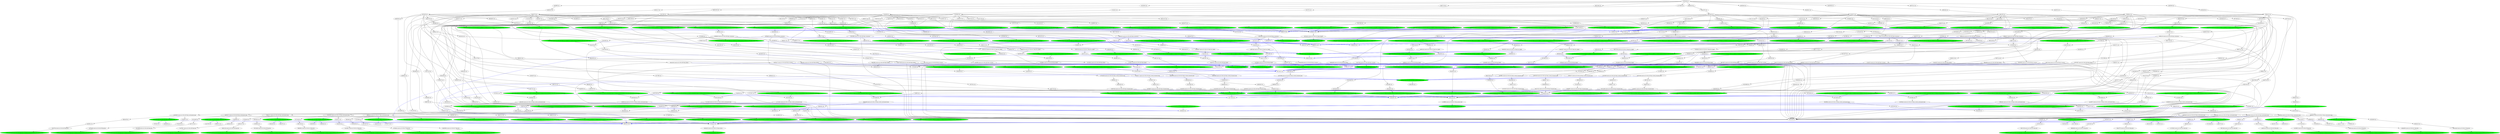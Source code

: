 strict digraph "reflow flowgraph sha256:f79c2c0b5143cdb9ed595f49e51f6f7b0db88f6b0b6167307b0af154da58eb82" {
// Node definitions.
"000d83d5-val-";
"0041841b-extern-n10.r06.s01.Main.cp_pileup-s3://niema-test/n10/r06/n10.r06.s01.pileup.txt" [
fillcolor=green
style=filled
];
"00dadbbd-coerce-n10.r06.s08.Main.depth";
"0248bcf1-val-";
"0283a7f3-val-";
"02a76abb-val-";
"02af3e54-val-";
"02d5f48c-val-";
"032071f2-exec-n10.r06.s08.Main.pileup" [
fillcolor=green
style=filled
];
"033be6cd-val-";
"037b3fa3-val-";
"03a42668-val-";
"040fc21e-val-";
"042bc5f9-val-";
"04d6dca8-val-";
"054213c7-val-";
"05433ef3-val-";
"05601c6a-coerce-n10.r06.s02.Main.fq1";
"058562d4-val-";
"05af9a81-exec-n10.r06.s08.Main.untrimmed_bam" [
fillcolor=green
style=filled
];
"05ba9d95-val-";
"064976c0-val-";
"06f57eb2-val-";
"073f22f9-val-";
"0769b740-val-";
"07c63964-val-";
"081860de-val-";
"08360a34-val-";
"097b36bd-val-";
"09a792b5-extern-n10.r06.s04.Main.cp_ref_gff-s3://niema-test/n10/r06/n10.r06.s04.reference.gff" [
fillcolor=green
style=filled
];
"0a369892-intern-n10.r06.s05.Main.fq2-s3://niema-test/n10/r06/n10.r06.s05_R2.fastq" [
fillcolor=green
style=filled
];
"0a777a91-val-";
"0a848e0b-val-";
"0a9e6804-extern-n10.r06.s05.Main.cp_variants-s3://niema-test/n10/r06/n10.r06.s05.variants.vcf" [
fillcolor=green
style=filled
];
"0b46385a-val-";
"0c2aa66b-val-";
"0c41ca68-coerce-n10.r06.s06.Main.trimmed_bam";
"0c5bfe86-coerce-n10.r06.s09.Main.untrimmed_bam";
"0c661146-val-";
"0cbe3989-coerce-n10.r06.s04.Main.sorted_trimmed_bam";
"0cc94400-val-";
"0d716fc5-extern-n10.r06.s07.Main.cp_pileup-s3://niema-test/n10/r06/n10.r06.s07.pileup.txt" [
fillcolor=green
style=filled
];
"0eee7a11-val-";
"0f30377f-val-";
"0f4adcdd-coerce-n10.r06.s10.Main.sorted_untrimmed_bam";
"0f7807af-coerce-n10.r06.s01.Main.low_depth";
"0fc9e40d-val-";
"0fce1e86-val-";
"0fe17813-val-";
"102b8bdf-val-";
"11636729-extern-n10.r06.s02.Main.cp_sorted_untrimmed_bam-s3://niema-test/n10/r06/n10.r06.s02.untrimmed.sorted.bam" [
fillcolor=green
style=filled
];
"1164cf15-coerce-n10.r06.s08.Main.variants";
"11f43a91-val-";
"1251b57f-extern-n10.r06.s05.Main.cp_primer_bed-s3://niema-test/n10/r06/n10.r06.s05.primers.bed" [
fillcolor=green
style=filled
];
"131eeac2-val-";
"13627b56-coerce-n10.r06.s08.Main.variants";
"13adb9e8-val-";
"13fb200d-val-";
"142836e7-extern-n10.r06.s01.Main.cp_consensus-s3://niema-test/n10/r06/n10.r06.s01.consensus.fas" [
fillcolor=green
style=filled
];
"14d135ca-val-";
"14f01059-exec-n10.r06.s10.Main.sorted_untrimmed_bam" [
fillcolor=green
style=filled
];
"1509ebc8-coerce-n10.r06.s08.Main.consensus";
"15499a3b-val-";
"154d6836-val-";
"159d00d0-val-";
"15dc3e63-coerce-n10.r06.s10.Main.untrimmed_bam";
"15f21931-val-";
"15f5e2a2-extern-n10.r06.s09.Main.cp_primer_bed-s3://niema-test/n10/r06/n10.r06.s09.primers.bed" [
fillcolor=green
style=filled
];
"1612bcd3-coerce-n10.r06.s06.Main.trimmed_bam";
"1646f489-val-";
"1652f413-val-";
"167ac1f0-val-";
"16cec71e-coerce-n10.r06.s08.Main.pileup";
"16df6b84-val-";
"170c30d8-val-";
"1827ec13-coerce-n10.r06.s01.Main.low_depth";
"1843debb-extern-n10.r06.s05.Main.cp_untrimmed_bam-s3://niema-test/n10/r06/n10.r06.s05.untrimmed.bam" [
fillcolor=green
style=filled
];
"18cbe926-val-";
"18e61ade-extern-n10.r06.s03.Main.cp_depth-s3://niema-test/n10/r06/n10.r06.s03.depth.txt" [
fillcolor=green
style=filled
];
"192a20e3-val-";
"1931f70e-coerce-n10.r06.s09.Main.fq1";
"19e8d65c-extern-n10.r06.s02.Main.cp_untrimmed_bam-s3://niema-test/n10/r06/n10.r06.s02.untrimmed.bam" [
fillcolor=green
style=filled
];
"1a003de7-val-";
"1a2a4068-val-";
"1a596bc5-extern-n10.r06.s05.Main.cp_ref_fas-s3://niema-test/n10/r06/n10.r06.s05.reference.fas" [
fillcolor=green
style=filled
];
"1a62ca04-val-";
"1aaea5b0-val-";
"1af420e9-val-";
"1bfd4984-extern-n10.r06.s02.Main.cp_ref_gff-s3://niema-test/n10/r06/n10.r06.s02.reference.gff" [
fillcolor=green
style=filled
];
"1c50ff68-coerce-n10.r06.s01.Main.primer_bed";
"1c6b54e8-val-";
"1c713e0c-coerce-n10.r06.s10.Main.sorted_untrimmed_bam";
"1ccc96b2-val-";
"1d045bb1-val-";
"1d385435-val-";
"1d69167c-intern-n10.r06.s03.Main.fq2-s3://niema-test/n10/r06/n10.r06.s03_R2.fastq" [
fillcolor=green
style=filled
];
"1d6be8ad-val-";
"1d9911fc-val-";
"1dd578b6-val-";
"1de01fdc-extern-n10.r06.s06.Main.cp_sorted_trimmed_bam-s3://niema-test/n10/r06/n10.r06.s06.sorted.trimmed.bam" [
fillcolor=green
style=filled
];
"1df076e9-coerce-n10.r06.s01.Main.low_depth";
"1e31292b-val-";
"1e94ddf1-val-";
"1ed51867-val-";
"1ef266e5-val-";
"1f1a1caf-val-";
"1fc11da4-intern-n10.r06.s02.Main.fq2-s3://niema-test/n10/r06/n10.r06.s02_R2.fastq" [
fillcolor=green
style=filled
];
"2012c7de-val-";
"20211c5c-val-";
"2066b9b8-extern-n10.r06.s04.Main.cp_sorted_untrimmed_bam-s3://niema-test/n10/r06/n10.r06.s04.untrimmed.sorted.bam" [
fillcolor=green
style=filled
];
"21fdc489-extern-n10.r06.s07.Main.cp_depth-s3://niema-test/n10/r06/n10.r06.s07.depth.txt" [
fillcolor=green
style=filled
];
"2218c815-val-";
"2274790a-val-";
"22e63f47-extern-n10.r06.s01.Main.cp_sorted_trimmed_bam-s3://niema-test/n10/r06/n10.r06.s01.sorted.trimmed.bam" [
fillcolor=green
style=filled
];
"22e8a582-val-";
"2319e0a9-val-";
"23597ac6-val-";
"23ab30c2-val-";
"23efb435-extern-n10.r06.s06.Main.cp_consensus-s3://niema-test/n10/r06/n10.r06.s06.consensus.fas" [
fillcolor=green
style=filled
];
"24fe599f-val-";
"2515b69c-val-";
"257e27a5-val-";
"258186f6-coerce-n10.r06.s08.Main.consensus";
"25b665b3-val-";
"25ef1e98-val-";
"2603372f-val-";
"2634b6b1-val-";
"2645b07b-val-";
"26b3e125-val-";
"26b3f86a-coerce-n10.r06.s10.Main.sorted_untrimmed_bam";
"2752e4dc-val-";
"27756639-val-";
"27a4817a-coerce-n10.r06.s08.Main.depth";
"2832479e-extern-n10.r06.s01.Main.cp_ref_fas-s3://niema-test/n10/r06/n10.r06.s01.reference.fas" [
fillcolor=green
style=filled
];
"28aa1007-val-";
"28ac9ebd-val-";
"29588bba-val-";
"2964bee2-val-";
"29b17336-val-";
"2a1f2eae-intern-n10.r06.s07.Main.fq2-s3://niema-test/n10/r06/n10.r06.s07_R2.fastq" [
fillcolor=green
style=filled
];
"2a6d2d57-coerce-n10.r06.s01.Main.low_depth";
"2a74401d-extern-n10.r06.s02.Main.cp_ref_fas-s3://niema-test/n10/r06/n10.r06.s02.reference.fas" [
fillcolor=green
style=filled
];
"2ab0f10d-val-";
"2c7ee8d1-val-";
"2d01c6d6-extern-n10.r06.s01.Main.cp_primer_bed-s3://niema-test/n10/r06/n10.r06.s01.primers.bed" [
fillcolor=green
style=filled
];
"2d0fa031-val-";
"2d247f15-val-";
"2d760723-val-";
"2d79c634-val-";
"2dd7ae5b-val-";
"2e61d3b8-val-";
"2f2f4a65-val-";
"2f319130-val-";
"2f7978d7-coerce-n10.r06.s08.Main.pileup";
"2fd74958-val-";
"302e1b7d-extern-n10.r06.s06.Main.cp_ref_fas-s3://niema-test/n10/r06/n10.r06.s06.reference.fas" [
fillcolor=green
style=filled
];
"303db5aa-val-";
"308ff12c-extern-n10.r06.s02.Main.cp_pileup-s3://niema-test/n10/r06/n10.r06.s02.pileup.txt" [
fillcolor=green
style=filled
];
"3098f39c-extern-n10.r06.s02.Main.cp_sorted_trimmed_bam-s3://niema-test/n10/r06/n10.r06.s02.sorted.trimmed.bam" [
fillcolor=green
style=filled
];
"3124cc30-val-";
"321d292a-val-";
"3227c0d7-val-";
"322f4e97-val-";
"32e9c021-extern-n10.r06.s08.Main.cp_sorted_trimmed_bam-s3://niema-test/n10/r06/n10.r06.s08.sorted.trimmed.bam" [
fillcolor=green
style=filled
];
"33e3d768-extern-n10.r06.s08.Main.cp_variants-s3://niema-test/n10/r06/n10.r06.s08.variants.vcf" [
fillcolor=green
style=filled
];
"34e5b6a0-val-";
"35538395-val-";
"356d5ea7-coerce-n10.r06.s08.Main.variants";
"358a6f6c-val-";
"35d49118-val-";
"35d9bd35-val-";
"36ab0729-val-";
"37374698-val-";
"379dbfaa-val-";
"37a001fb-coerce-n10.r06.s06.Main.trimmed_bam";
"37b68713-extern-n10.r06.s06.Main.cp_sorted_untrimmed_bam-s3://niema-test/n10/r06/n10.r06.s06.untrimmed.sorted.bam" [
fillcolor=green
style=filled
];
"3849b604-extern-n10.r06.s10.Main.cp_pileup-s3://niema-test/n10/r06/n10.r06.s10.pileup.txt" [
fillcolor=green
style=filled
];
"38cb620a-val-";
"38e6856a-val-";
"3936a45e-val-";
"393a02fd-val-";
"3b020e4a-extern-n10.r06.s10.Main.cp_ref_gff-s3://niema-test/n10/r06/n10.r06.s10.reference.gff" [
fillcolor=green
style=filled
];
"3b64ebd1-val-";
"3b796f4b-val-";
"3b9ef026-intern-n10.r06.s02.Main.fq1-s3://niema-test/n10/r06/n10.r06.s02_R1.fastq" [
fillcolor=green
style=filled
];
"3bd5134f-val-";
"3c7282b2-coerce-n10.r06.s05.Main.fq1";
"3d992bef-val-";
"3d9df7d4-coerce-n10.r06.s01.Main.low_depth";
"3e0e0045-coerce-n10.r06.s01.Main.low_depth";
"3e5807de-val-";
"3e7b4e5d-val-";
"3eaf7b7f-val-";
"4019bc08-val-";
"40f3822a-val-";
"4130976d-val-";
"41b96fc3-val-";
"41cb77f1-val-";
"42428eb4-extern-n10.r06.s03.Main.cp_sorted_trimmed_bam-s3://niema-test/n10/r06/n10.r06.s03.sorted.trimmed.bam" [
fillcolor=green
style=filled
];
"4252aa98-val-";
"42e2670d-val-";
"4301e71f-extern-n10.r06.s07.Main.cp_consensus-s3://niema-test/n10/r06/n10.r06.s07.consensus.fas" [
fillcolor=green
style=filled
];
"4314f20c-coerce-n10.r06.s08.Main.pileup";
"43267501-val-";
"43c5ff40-coerce-n10.r06.s08.Main.variants";
"442a58ff-coerce-n10.r06.s08.Main.fq2";
"44e95ff2-val-";
"451e127f-val-";
"456f89e0-val-";
"459a6b30-exec-n10.r06.s04.Main.untrimmed_bam" [
fillcolor=green
style=filled
];
"459af6d1-coerce-n10.r06.s06.Main.trimmed_bam";
"459ccb3a-val-";
"45acbcf5-val-";
"46a2951c-val-";
"4739e84c-val-";
"48487138-val-";
"48780a92-intern-n10.r06.s06.Main.fq2-s3://niema-test/n10/r06/n10.r06.s06_R2.fastq" [
fillcolor=green
style=filled
];
"487b2f57-extern-n10.r06.s10.Main.cp_depth-s3://niema-test/n10/r06/n10.r06.s10.depth.txt" [
fillcolor=green
style=filled
];
"4891b0c2-extern-n10.r06.s09.Main.cp_consensus-s3://niema-test/n10/r06/n10.r06.s09.consensus.fas" [
fillcolor=green
style=filled
];
"48b4975e-val-";
"49313015-val-";
"498add11-val-";
"4a270a59-val-";
"4a30654b-val-";
"4a69fedb-val-";
"4a93ab85-exec-n10.r06.s01.Main.ref_fas" [
fillcolor=green
style=filled
];
"4aae9e95-val-";
"4b3e3062-coerce-n10.r06.s08.Main.consensus";
"4b70e38e-val-";
"4c861c05-val-";
"4d3da1b3-val-";
"4d4ab694-coerce-n10.r06.s01.Main.fq1";
"4e37b36b-val-";
"4eefbeef-val-";
"4f0ed0aa-coerce-n10.r06.s02.Main.untrimmed_bam";
"4f86b9b8-coerce-n10.r06.s03.Main.fq1";
"5036745e-val-";
"50feda21-coerce-n10.r06.s08.Main.consensus";
"516ffb89-val-";
"517545d9-val-";
"51987d2d-coerce-n10.r06.s06.Main.trimmed_bam";
"51c5a25b-val-";
"5213c55b-val-";
"524a41fb-val-";
"52e40191-coerce-n10.r06.s08.Main.pileup";
"52f3ea9c-coerce-n10.r06.s08.Main.depth";
"5324cb5e-extern-n10.r06.s10.Main.cp_sorted_trimmed_bam-s3://niema-test/n10/r06/n10.r06.s10.sorted.trimmed.bam" [
fillcolor=green
style=filled
];
"532dfb65-coerce-n10.r06.s08.Main.depth";
"534afe33-val-";
"53e16067-val-";
"53f9624f-intern-n10.r06.s09.Main.fq2-s3://niema-test/n10/r06/n10.r06.s09_R2.fastq" [
fillcolor=green
style=filled
];
"544d2339-val-";
"545f86cb-val-";
"5477dd34-extern-n10.r06.s10.Main.cp_consensus-s3://niema-test/n10/r06/n10.r06.s10.consensus.fas" [
fillcolor=green
style=filled
];
"54b53b7a-val-";
"5500469d-val-";
"5538b595-coerce-n10.r06.s10.Main.sorted_untrimmed_bam";
"557b677e-val-";
"55c11151-val-";
"55d381b6-extern-n10.r06.s09.Main.cp_depth-s3://niema-test/n10/r06/n10.r06.s09.depth.txt" [
fillcolor=green
style=filled
];
"5601a8d2-val-";
"565c8b83-val-";
"56ba998c-val-";
"5792f016-val-";
"57dad388-val-";
"57df1668-val-";
"58061a0f-val-";
"581d2435-coerce-n10.r06.s08.Main.pileup";
"5823d839-val-";
"5893ec51-val-";
"5904857d-val-";
"595862f8-coerce-n10.r06.s08.Main.pileup";
"595fcc66-val-";
"59e34a15-val-";
"59ed353c-val-";
"5bd41f1c-val-";
"5c803e3d-coerce-n10.r06.s04.Main.sorted_trimmed_bam";
"5c878548-extern-n10.r06.s08.Main.cp_primer_bed-s3://niema-test/n10/r06/n10.r06.s08.primers.bed" [
fillcolor=green
style=filled
];
"5c8acf2d-extern-n10.r06.s02.Main.cp_low_depth-s3://niema-test/n10/r06/n10.r06.s02.lowdepth.tsv" [
fillcolor=green
style=filled
];
"5cd910f5-val-";
"5dc71d98-val-";
"5e0419ed-coerce-n10.r06.s04.Main.sorted_trimmed_bam";
"5e8e6b9c-val-";
"5f12fd38-coerce-n10.r06.s04.Main.sorted_trimmed_bam";
"5f1402ce-extern-n10.r06.s01.Main.cp_untrimmed_bam-s3://niema-test/n10/r06/n10.r06.s01.untrimmed.bam" [
fillcolor=green
style=filled
];
"5f3b9ff2-exec-n10.r06.s07.Main.untrimmed_bam" [
fillcolor=green
style=filled
];
"5ff9747e-extern-n10.r06.s04.Main.cp_consensus-s3://niema-test/n10/r06/n10.r06.s04.consensus.fas" [
fillcolor=green
style=filled
];
"6015ae1e-coerce-n10.r06.s01.Main.ref_gff";
"60358af2-extern-n10.r06.s08.Main.cp_pileup-s3://niema-test/n10/r06/n10.r06.s08.pileup.txt" [
fillcolor=green
style=filled
];
"60e79b78-val-";
"6220561e-val-";
"628e0800-val-";
"62b276be-val-";
"62ff8c43-val-";
"63459ba3-coerce-n10.r06.s10.Main.sorted_untrimmed_bam";
"6377c30b-extern-n10.r06.s03.Main.cp_untrimmed_bam-s3://niema-test/n10/r06/n10.r06.s03.untrimmed.bam" [
fillcolor=green
style=filled
];
"6490de2c-val-";
"651799fc-val-";
"6534da9b-val-";
"6539fcc3-val-";
"653edf88-val-";
"65aab54c-val-";
"65c6dc2e-val-";
"660f7743-val-";
"66b5ac34-coerce-n10.r06.s08.Main.consensus";
"66c84195-extern-n10.r06.s09.Main.cp_pileup-s3://niema-test/n10/r06/n10.r06.s09.pileup.txt" [
fillcolor=green
style=filled
];
"6804ff52-val-";
"680785b1-val-";
"6832c84f-val-";
"684555fb-val-";
"68e7082c-val-";
"693d7fc2-val-";
"69827115-val-";
"69a5ed49-exec-n10.r06.s09.Main.untrimmed_bam" [
fillcolor=green
style=filled
];
"6a052429-val-";
"6b42ff7b-val-";
"6c2e7112-val-";
"6c502ed6-extern-n10.r06.s08.Main.cp_untrimmed_bam-s3://niema-test/n10/r06/n10.r06.s08.untrimmed.bam" [
fillcolor=green
style=filled
];
"6c845cc7-val-";
"6cd01cf1-intern-n10.r06.s03.Main.fq1-s3://niema-test/n10/r06/n10.r06.s03_R1.fastq" [
fillcolor=green
style=filled
];
"6d58f89c-val-";
"6d8a64d4-val-";
"6de956ab-val-";
"6e95c42a-coerce-n10.r06.s01.Main.low_depth";
"6f1ee682-extern-n10.r06.s10.Main.cp_ref_fas-s3://niema-test/n10/r06/n10.r06.s10.reference.fas" [
fillcolor=green
style=filled
];
"6f82d01a-val-";
"6ff5057b-extern-n10.r06.s05.Main.cp_depth-s3://niema-test/n10/r06/n10.r06.s05.depth.txt" [
fillcolor=green
style=filled
];
"704c4000-val-";
"707c0576-val-";
"70a90720-extern-n10.r06.s07.Main.cp_sorted_trimmed_bam-s3://niema-test/n10/r06/n10.r06.s07.sorted.trimmed.bam" [
fillcolor=green
style=filled
];
"70b85a7c-coerce-n10.r06.s04.Main.sorted_trimmed_bam";
"71215eb0-coerce-n10.r06.s10.Main.sorted_untrimmed_bam";
"7140f5f3-extern-n10.r06.s01.Main.cp_depth-s3://niema-test/n10/r06/n10.r06.s01.depth.txt" [
fillcolor=green
style=filled
];
"7145d4eb-val-";
"718458a3-coerce-n10.r06.s01.Main.low_depth";
"719b90a1-val-";
"719b9ef3-val-";
"72203d6a-extern-n10.r06.s04.Main.cp_sorted_trimmed_bam-s3://niema-test/n10/r06/n10.r06.s04.sorted.trimmed.bam" [
fillcolor=green
style=filled
];
"73081e11-coerce-n10.r06.s06.Main.untrimmed_bam";
"7366c8e4-intern-n10.r06.s01.Main.fq1-s3://niema-test/n10/r06/n10.r06.s01_R1.fastq" [
fillcolor=green
style=filled
];
"7396a221-val-";
"73d8b8a8-val-";
"73ef26e9-val-";
"7457d9dc-val-";
"745ff62f-val-";
"7495170b-val-";
"7495263a-val-";
"749dc541-intern-n10.r06.s07.Main.fq1-s3://niema-test/n10/r06/n10.r06.s07_R1.fastq" [
fillcolor=green
style=filled
];
"74a84141-val-";
"74f4a948-val-";
"74f5efce-exec-n10.r06.s10.Main.untrimmed_bam" [
fillcolor=green
style=filled
];
"751b8e80-val-";
"7597501e-val-";
"75ca0db2-val-";
"75fff1ea-extern-n10.r06.s04.Main.cp_variants-s3://niema-test/n10/r06/n10.r06.s04.variants.vcf" [
fillcolor=green
style=filled
];
"76fb2496-extern-n10.r06.s07.Main.cp_ref_gff-s3://niema-test/n10/r06/n10.r06.s07.reference.gff" [
fillcolor=green
style=filled
];
"770fb1ff-extern-n10.r06.s06.Main.cp_untrimmed_bam-s3://niema-test/n10/r06/n10.r06.s06.untrimmed.bam" [
fillcolor=green
style=filled
];
"77f15484-val-";
"780d5581-val-";
"78fc09e8-val-";
"7935f6ef-extern-n10.r06.s01.Main.cp_ref_gff-s3://niema-test/n10/r06/n10.r06.s01.reference.gff" [
fillcolor=green
style=filled
];
"795b2250-val-";
"79a13c78-val-";
"79ba9105-val-";
"79e27161-coerce-n10.r06.s06.Main.trimmed_bam";
"7adabeaf-extern-n10.r06.s05.Main.cp_sorted_trimmed_bam-s3://niema-test/n10/r06/n10.r06.s05.sorted.trimmed.bam" [
fillcolor=green
style=filled
];
"7afadb78-val-";
"7b33e992-val-";
"7b3c12c5-val-";
"7b547d56-val-";
"7babdf3d-val-";
"7bac38c7-val-";
"7bcd233e-val-";
"7c0267b9-val-";
"7c45ef4f-val-";
"7c76956c-extern-n10.r06.s05.Main.cp_low_depth-s3://niema-test/n10/r06/n10.r06.s05.lowdepth.tsv" [
fillcolor=green
style=filled
];
"7c76982d-val-";
"7c844017-coerce-n10.r06.s04.Main.sorted_trimmed_bam";
"7d0620a6-val-";
"7db4984d-val-";
"7e81620e-val-";
"7e9e8b4d-val-";
"7ecee5ae-exec-n10.r06.s08.Main.consensus" [
fillcolor=green
style=filled
];
"7ee70fb1-coerce-n10.r06.s08.Main.fq1";
"808f0827-val-";
"81496b7e-val-";
"81779c39-val-";
"818f5330-val-";
"819142dd-val-";
"81a2775e-coerce-n10.r06.s08.Main.consensus";
"81a3bce1-val-";
"81b768db-exec-n10.r06.s01.Main.untrimmed_bam" [
fillcolor=green
style=filled
];
"8259c9df-val-";
"82c346cf-val-";
"834e2f0a-val-";
"83ce727b-extern-n10.r06.s08.Main.cp_depth-s3://niema-test/n10/r06/n10.r06.s08.depth.txt" [
fillcolor=green
style=filled
];
"83d51002-val-";
"83dc8722-val-";
"84d332ad-extern-n10.r06.s10.Main.cp_primer_bed-s3://niema-test/n10/r06/n10.r06.s10.primers.bed" [
fillcolor=green
style=filled
];
"84e1680e-extern-n10.r06.s02.Main.cp_primer_bed-s3://niema-test/n10/r06/n10.r06.s02.primers.bed" [
fillcolor=green
style=filled
];
"85429c1c-val-";
"85ee7f75-coerce-n10.r06.s05.Main.fq2";
"86bc41f3-val-";
"86c09804-coerce-n10.r06.s07.Main.fq1";
"86d13ebe-val-";
"86e9090f-coerce-n10.r06.s04.Main.sorted_trimmed_bam";
"874008fd-val-";
"8750ae31-val-";
"87c867ab-val-";
"87c8b764-extern-n10.r06.s04.Main.cp_primer_bed-s3://niema-test/n10/r06/n10.r06.s04.primers.bed" [
fillcolor=green
style=filled
];
"87cafa40-coerce-n10.r06.s08.Main.depth";
"885effab-val-";
"88b07ce1-val-";
"88de7dec-extern-n10.r06.s06.Main.cp_pileup-s3://niema-test/n10/r06/n10.r06.s06.pileup.txt" [
fillcolor=green
style=filled
];
"891a4f9c-val-";
"893945b8-extern-n10.r06.s09.Main.cp_variants-s3://niema-test/n10/r06/n10.r06.s09.variants.vcf" [
fillcolor=green
style=filled
];
"899880f0-val-";
"89a5b8c2-val-";
"89ccb277-intern-n10.r06.s01.Main.fq2-s3://niema-test/n10/r06/n10.r06.s01_R2.fastq" [
fillcolor=green
style=filled
];
"8a07518d-coerce-n10.r06.s08.Main.pileup";
"8a6ee5a1-extern-n10.r06.s08.Main.cp_ref_gff-s3://niema-test/n10/r06/n10.r06.s08.reference.gff" [
fillcolor=green
style=filled
];
"8aaacdf4-val-";
"8afdbacc-val-";
"8b6a9740-val-";
"8c515c42-val-";
"8c7675c4-val-";
"8c962537-extern-n10.r06.s09.Main.cp_sorted_trimmed_bam-s3://niema-test/n10/r06/n10.r06.s09.sorted.trimmed.bam" [
fillcolor=green
style=filled
];
"8e096130-val-";
"8ebe7256-val-";
"8fed4812-val-";
"90d46ce6-val-";
"920b23aa-val-";
"921118eb-intern-n10.r06.s05.Main.fq1-s3://niema-test/n10/r06/n10.r06.s05_R1.fastq" [
fillcolor=green
style=filled
];
"9246cbd6-val-";
"92504b72-val-";
"926eb586-val-";
"929cc5b7-extern-n10.r06.s10.Main.cp_low_depth-s3://niema-test/n10/r06/n10.r06.s10.lowdepth.tsv" [
fillcolor=green
style=filled
];
"92ddb497-val-";
"932ab013-extern-n10.r06.s08.Main.cp_ref_fas-s3://niema-test/n10/r06/n10.r06.s08.reference.fas" [
fillcolor=green
style=filled
];
"93fcc006-val-";
"94016a97-exec-n10.r06.s01.Main.low_depth" [
fillcolor=green
style=filled
];
"9439857c-val-";
"945de490-val-";
"9573b8a7-intern-n10.r06.s10.Main.fq2-s3://niema-test/n10/r06/n10.r06.s10_R2.fastq" [
fillcolor=green
style=filled
];
"95d3157b-val-";
"9624be86-val-";
"96289db9-val-";
"966cfd8a-coerce-n10.r06.s08.Main.depth";
"96ba5065-val-";
"96ee0012-val-";
"972c76f6-val-";
"9738b2f1-val-";
"9752056c-val-";
"97b7e6af-val-";
"97c3d4e8-val-";
"98006ce8-val-";
"98468f79-val-";
"9891ba9c-val-";
"98e7dd73-coerce-n10.r06.s08.Main.pileup";
"993a26ea-extern-n10.r06.s07.Main.cp_variants-s3://niema-test/n10/r06/n10.r06.s07.variants.vcf" [
fillcolor=green
style=filled
];
"993a48ba-val-";
"9962a54f-val-";
"9992acbd-extern-n10.r06.s03.Main.cp_low_depth-s3://niema-test/n10/r06/n10.r06.s03.lowdepth.tsv" [
fillcolor=green
style=filled
];
"9a8662c2-val-";
"9b1e3c98-val-";
"9b2eadbc-extern-n10.r06.s04.Main.cp_untrimmed_bam-s3://niema-test/n10/r06/n10.r06.s04.untrimmed.bam" [
fillcolor=green
style=filled
];
"9b8982b2-val-";
"9b93d59c-val-";
"9beace44-extern-n10.r06.s01.Main.cp_sorted_untrimmed_bam-s3://niema-test/n10/r06/n10.r06.s01.untrimmed.sorted.bam" [
fillcolor=green
style=filled
];
"9c9e4b98-extern-n10.r06.s06.Main.cp_low_depth-s3://niema-test/n10/r06/n10.r06.s06.lowdepth.tsv" [
fillcolor=green
style=filled
];
"9cb70404-val-";
"9cce9b6b-val-";
"9ead071e-extern-n10.r06.s06.Main.cp_depth-s3://niema-test/n10/r06/n10.r06.s06.depth.txt" [
fillcolor=green
style=filled
];
"9f0d1c89-val-";
"9f77cb6e-val-";
"9f8cef78-val-";
"9fb05915-val-";
"9fe5e4a5-intern-n10.r06.s06.Main.fq1-s3://niema-test/n10/r06/n10.r06.s06_R1.fastq" [
fillcolor=green
style=filled
];
"a0e34854-val-";
"a11c3e51-val-";
"a177bd03-val-";
"a23c24b3-intern-n10.r06.s10.Main.fq1-s3://niema-test/n10/r06/n10.r06.s10_R1.fastq" [
fillcolor=green
style=filled
];
"a292843f-extern-n10.r06.s09.Main.cp_ref_gff-s3://niema-test/n10/r06/n10.r06.s09.reference.gff" [
fillcolor=green
style=filled
];
"a3d79fc9-extern-n10.r06.s03.Main.cp_sorted_untrimmed_bam-s3://niema-test/n10/r06/n10.r06.s03.untrimmed.sorted.bam" [
fillcolor=green
style=filled
];
"a44118c0-coerce-n10.r06.s08.Main.variants";
"a44d8c2f-exec-n10.r06.s06.Main.trimmed_bam" [
fillcolor=green
style=filled
];
"a4667867-val-";
"a55920de-val-";
"a55ee72a-val-";
"a5d2fad7-coerce-n10.r06.s01.Main.low_depth";
"a5ea7f93-val-";
"a61fd70e-extern-n10.r06.s08.Main.cp_sorted_untrimmed_bam-s3://niema-test/n10/r06/n10.r06.s08.untrimmed.sorted.bam" [
fillcolor=green
style=filled
];
"a6599580-extern-n10.r06.s08.Main.cp_low_depth-s3://niema-test/n10/r06/n10.r06.s08.lowdepth.tsv" [
fillcolor=green
style=filled
];
"a7543197-val-";
"a774e222-extern-n10.r06.s04.Main.cp_pileup-s3://niema-test/n10/r06/n10.r06.s04.pileup.txt" [
fillcolor=green
style=filled
];
"a7c92c64-val-";
"a87fea9b-coerce-n10.r06.s09.Main.fq2";
"a8ff5849-val-";
"aa536761-val-";
"aa627ce3-val-";
"aac32da6-extern-n10.r06.s07.Main.cp_untrimmed_bam-s3://niema-test/n10/r06/n10.r06.s07.untrimmed.bam" [
fillcolor=green
style=filled
];
"aad5868e-val-";
"aadf7f72-val-";
"ab705adc-val-";
"ab9a9366-val-";
"abce80ea-extern-n10.r06.s07.Main.cp_primer_bed-s3://niema-test/n10/r06/n10.r06.s07.primers.bed" [
fillcolor=green
style=filled
];
"ac20acbd-val-";
"ac3f0540-val-";
"ad2d6d2e-val-";
"ade5ba74-extern-n10.r06.s07.Main.cp_sorted_untrimmed_bam-s3://niema-test/n10/r06/n10.r06.s07.untrimmed.sorted.bam" [
fillcolor=green
style=filled
];
"ae4812e5-coerce-n10.r06.s04.Main.fq1";
"aebd8784-extern-n10.r06.s09.Main.cp_untrimmed_bam-s3://niema-test/n10/r06/n10.r06.s09.untrimmed.bam" [
fillcolor=green
style=filled
];
"aeccf507-coerce-n10.r06.s10.Main.sorted_untrimmed_bam";
"af40cd39-val-";
"afa20057-val-";
"afb45e6c-coerce-n10.r06.s08.Main.pileup";
"b039514e-coerce-n10.r06.s10.Main.sorted_untrimmed_bam";
"b04bd5ff-val-";
"b04feaa0-val-";
"b1084670-val-";
"b1942179-exec-n10.r06.s06.Main.untrimmed_bam" [
fillcolor=green
style=filled
];
"b1bd2751-val-";
"b1be0e42-coerce-n10.r06.s06.Main.trimmed_bam";
"b200d5f1-val-";
"b3fc741c-val-";
"b41a4e68-val-";
"b4bc9fd4-val-";
"b5a1ddd5-extern-n10.r06.s05.Main.cp_consensus-s3://niema-test/n10/r06/n10.r06.s05.consensus.fas" [
fillcolor=green
style=filled
];
"b5f69a8c-val-";
"b65955fc-val-";
"b66c6799-val-";
"b688e51a-val-";
"b70ab3e8-val-";
"b723eeae-val-";
"b836ab33-val-";
"b96c5912-val-";
"ba25f033-val-";
"ba73c005-val-";
"baf60da0-val-";
"bb9e70c9-val-";
"bc240fa1-coerce-n10.r06.s10.Main.fq1";
"bc89d262-val-";
"bce7ff09-val-";
"bd2a9072-val-";
"bd367f57-val-";
"be2ac773-val-";
"be6483bb-val-";
"bf066d47-extern-n10.r06.s01.Main.cp_variants-s3://niema-test/n10/r06/n10.r06.s01.variants.vcf" [
fillcolor=green
style=filled
];
"bf7274b9-val-";
"c025d98f-val-";
"c0af9a06-extern-n10.r06.s06.Main.cp_primer_bed-s3://niema-test/n10/r06/n10.r06.s06.primers.bed" [
fillcolor=green
style=filled
];
"c0b03a3d-val-";
"c0eed39f-coerce-n10.r06.s08.Main.variants";
"c11e86ab-val-";
"c1ffea54-extern-n10.r06.s02.Main.cp_depth-s3://niema-test/n10/r06/n10.r06.s02.depth.txt" [
fillcolor=green
style=filled
];
"c2b84a8d-val-";
"c2bed826-val-";
"c3aff31f-extern-n10.r06.s05.Main.cp_pileup-s3://niema-test/n10/r06/n10.r06.s05.pileup.txt" [
fillcolor=green
style=filled
];
"c3c83bbb-val-";
"c42559ef-intern-n10.r06.s04.Main.fq2-s3://niema-test/n10/r06/n10.r06.s04_R2.fastq" [
fillcolor=green
style=filled
];
"c4513f09-extern-n10.r06.s03.Main.cp_consensus-s3://niema-test/n10/r06/n10.r06.s03.consensus.fas" [
fillcolor=green
style=filled
];
"c48c608d-extern-n10.r06.s09.Main.cp_ref_fas-s3://niema-test/n10/r06/n10.r06.s09.reference.fas" [
fillcolor=green
style=filled
];
"c4c9f32b-extern-n10.r06.s10.Main.cp_variants-s3://niema-test/n10/r06/n10.r06.s10.variants.vcf" [
fillcolor=green
style=filled
];
"c4ff5aea-exec-n10.r06.s04.Main.sorted_trimmed_bam" [
fillcolor=green
style=filled
];
"c5583240-extern-n10.r06.s06.Main.cp_variants-s3://niema-test/n10/r06/n10.r06.s06.variants.vcf" [
fillcolor=green
style=filled
];
"c5e6ad2a-val-";
"c65e71d7-val-";
"c67a66f9-val-";
"c78023b5-extern-n10.r06.s04.Main.cp_ref_fas-s3://niema-test/n10/r06/n10.r06.s04.reference.fas" [
fillcolor=green
style=filled
];
"c87878ff-coerce-n10.r06.s04.Main.sorted_trimmed_bam";
"c8a35f44-val-";
"c90f4973-val-";
"c9b9f1a8-val-";
"c9dd0e81-coerce-n10.r06.s08.Main.variants";
"ca34cf6b-coerce-n10.r06.s08.Main.depth";
"ca61a8c9-val-";
"ca8110f1-exec-n10.r06.s05.Main.untrimmed_bam" [
fillcolor=green
style=filled
];
"ca937c34-val-";
"cb8ab259-val-";
"cb8edada-val-";
"cbb5d335-val-";
"cc3ce268-coerce-n10.r06.s06.Main.trimmed_bam";
"cc9ed776-val-";
"ccae81b1-coerce-n10.r06.s06.Main.trimmed_bam";
"ccb9c3b0-coerce-n10.r06.s10.Main.sorted_untrimmed_bam";
"cd07f7a6-val-";
"cd1432ad-val-";
"cd35bf4a-intern-n10.r06.s08.Main.fq2-s3://niema-test/n10/r06/n10.r06.s08_R2.fastq" [
fillcolor=green
style=filled
];
"cda85b0e-val-";
"ce23b9ba-coerce-n10.r06.s08.Main.depth";
"ce727e7c-extern-n10.r06.s06.Main.cp_ref_gff-s3://niema-test/n10/r06/n10.r06.s06.reference.gff" [
fillcolor=green
style=filled
];
"ce7de2d3-coerce-n10.r06.s08.Main.variants";
"ce8be9ce-coerce-n10.r06.s08.Main.depth";
"cf146e29-extern-n10.r06.s10.Main.cp_untrimmed_bam-s3://niema-test/n10/r06/n10.r06.s10.untrimmed.bam" [
fillcolor=green
style=filled
];
"cf6914ec-extern-n10.r06.s08.Main.cp_consensus-s3://niema-test/n10/r06/n10.r06.s08.consensus.fas" [
fillcolor=green
style=filled
];
"d079638d-val-";
"d0a788bf-val-";
"d0f99afc-val-";
"d14c87fa-extern-n10.r06.s05.Main.cp_ref_gff-s3://niema-test/n10/r06/n10.r06.s05.reference.gff" [
fillcolor=green
style=filled
];
"d18758b7-val-";
"d23b19c0-extern-n10.r06.s01.Main.cp_low_depth-s3://niema-test/n10/r06/n10.r06.s01.lowdepth.tsv" [
fillcolor=green
style=filled
];
"d2653658-val-";
"d2cb8622-extern-n10.r06.s05.Main.cp_sorted_untrimmed_bam-s3://niema-test/n10/r06/n10.r06.s05.untrimmed.sorted.bam" [
fillcolor=green
style=filled
];
"d2f537da-extern-n10.r06.s03.Main.cp_variants-s3://niema-test/n10/r06/n10.r06.s03.variants.vcf" [
fillcolor=green
style=filled
];
"d39a79b9-val-";
"d3ac7ea7-val-";
"d3ed62d7-extern-n10.r06.s07.Main.cp_low_depth-s3://niema-test/n10/r06/n10.r06.s07.lowdepth.tsv" [
fillcolor=green
style=filled
];
"d460ffb2-coerce-n10.r06.s04.Main.sorted_trimmed_bam";
"d495f366-val-";
"d4d64d13-extern-n10.r06.s07.Main.cp_ref_fas-s3://niema-test/n10/r06/n10.r06.s07.reference.fas" [
fillcolor=green
style=filled
];
"d4df904f-exec-n10.r06.s08.Main.variants" [
fillcolor=green
style=filled
];
"d567d33b-val-";
"d57ef82b-val-";
"d5d2c10a-coerce-n10.r06.s06.Main.fq2";
"d6149d8d-val-";
"d63224a6-coerce-n10.r06.s08.Main.variants";
"d638cfda-coerce-n10.r06.s05.Main.untrimmed_bam";
"d64140ab-coerce-n10.r06.s04.Main.untrimmed_bam";
"d67d7659-val-";
"d6f6b955-coerce-n10.r06.s01.Main.untrimmed_bam";
"d7b54ebb-val-";
"d7ff444f-val-";
"d8493a9c-val-";
"d8a0ea3f-val-";
"d8e0c6e5-intern-n10.r06.s08.Main.fq1-s3://niema-test/n10/r06/n10.r06.s08_R1.fastq" [
fillcolor=green
style=filled
];
"d8ea0846-val-";
"d8fc6b19-coerce-n10.r06.s08.Main.consensus";
"d93124c7-val-";
"d9f19311-val-";
"da0085cf-val-";
"da75377c-val-";
"da7b7466-extern-n10.r06.s09.Main.cp_sorted_untrimmed_bam-s3://niema-test/n10/r06/n10.r06.s09.untrimmed.sorted.bam" [
fillcolor=green
style=filled
];
"da9656a2-val-";
"daaf076a-val-";
"dafc110f-val-";
"db10229a-extern-n10.r06.s03.Main.cp_primer_bed-s3://niema-test/n10/r06/n10.r06.s03.primers.bed" [
fillcolor=green
style=filled
];
"db82c57a-val-";
"db8663ba-val-";
"dbbd0515-val-";
"dbc5995c-extern-n10.r06.s04.Main.cp_low_depth-s3://niema-test/n10/r06/n10.r06.s04.lowdepth.tsv" [
fillcolor=green
style=filled
];
"dc412b7c-val-";
"dc455b53-val-";
"dcb2ceb4-val-";
"dcb2f7d1-coerce-n10.r06.s08.Main.depth";
"dcb4f235-val-";
"dcddc1f4-extern-n10.r06.s02.Main.cp_variants-s3://niema-test/n10/r06/n10.r06.s02.variants.vcf" [
fillcolor=green
style=filled
];
"dd0e78f6-intern-n10.r06.s04.Main.fq1-s3://niema-test/n10/r06/n10.r06.s04_R1.fastq" [
fillcolor=green
style=filled
];
"de69e8c6-coerce-n10.r06.s03.Main.untrimmed_bam";
"de78b872-coerce-n10.r06.s06.Main.trimmed_bam";
"deb410f2-val-";
"dec22858-val-";
"dec39066-val-";
"dee082b1-extern-n10.r06.s09.Main.cp_low_depth-s3://niema-test/n10/r06/n10.r06.s09.lowdepth.tsv" [
fillcolor=green
style=filled
];
"df95b089-val-";
"dfcf2185-val-";
"dfded825-val-";
"dfeb337b-extern-n10.r06.s03.Main.cp_ref_gff-s3://niema-test/n10/r06/n10.r06.s03.reference.gff" [
fillcolor=green
style=filled
];
"e078c5f3-val-";
"e0a8d9ac-val-";
"e166b4d2-coerce-n10.r06.s08.Main.consensus";
"e16eed61-exec-n10.r06.s02.Main.untrimmed_bam" [
fillcolor=green
style=filled
];
"e22d9f10-coerce-n10.r06.s02.Main.fq2";
"e265f6bc-val-";
"e37dc928-coerce-n10.r06.s04.Main.sorted_trimmed_bam";
"e38044de-exec-n10.r06.s01.Main.ref_gff" [
fillcolor=green
style=filled
];
"e3bfc6a4-val-";
"e3ea9a8d-val-";
"e4010308-val-";
"e401fc6e-val-";
"e46f1b01-coerce-n10.r06.s08.Main.untrimmed_bam";
"e49df3dc-val-";
"e4a0db91-val-";
"e4d51869-val-";
"e53fd608-exec-n10.r06.s03.Main.untrimmed_bam" [
fillcolor=green
style=filled
];
"e622a9e2-val-";
"e69c8b79-exec-n10.r06.s01.Main.primer_bed" [
fillcolor=green
style=filled
];
"e6ca02a4-val-";
"e6d14aa9-coerce-n10.r06.s01.Main.fq2";
"e6fb05cd-coerce-n10.r06.s07.Main.untrimmed_bam";
"e78af6bc-val-";
"e79eed39-val-";
"e7fd7581-val-";
"e80e2bed-val-";
"e867541c-val-";
"e867d76d-coerce-n10.r06.s01.Main.low_depth";
"e88128b5-val-";
"e8bb0a57-val-";
"e8e61f14-val-";
"e93edc34-coerce-n10.r06.s01.Main.ref_fas";
"e95dea94-val-";
"e960bcbb-val-";
"e9784fcd-val-";
"e9c3f0a5-val-";
"e9fe48b5-val-";
"ea8c998a-extern-n10.r06.s03.Main.cp_pileup-s3://niema-test/n10/r06/n10.r06.s03.pileup.txt" [
fillcolor=green
style=filled
];
"eabbb689-val-";
"eb1ec420-intern-n10.r06.s09.Main.fq1-s3://niema-test/n10/r06/n10.r06.s09_R1.fastq" [
fillcolor=green
style=filled
];
"eb44811a-val-";
"eb663f44-val-";
"eb78ba4e-exec-n10.r06.s08.Main.depth" [
fillcolor=green
style=filled
];
"eb93b04b-val-";
"ecb5a397-val-";
"ecc730cc-extern-n10.r06.s04.Main.cp_depth-s3://niema-test/n10/r06/n10.r06.s04.depth.txt" [
fillcolor=green
style=filled
];
"ecd74148-val-";
"ed7ca187-val-";
"edb36894-val-";
"ee6a5386-val-";
"ef0d4446-val-";
"ef7fa840-coerce-n10.r06.s08.Main.consensus";
"efdaee5a-val-";
"eff87ea3-val-";
"f0135e84-coerce-n10.r06.s06.Main.fq1";
"f05871aa-val-";
"f0a5fc80-coerce-n10.r06.s08.Main.variants";
"f0fe4edc-coerce-n10.r06.s10.Main.sorted_untrimmed_bam";
"f123390b-val-";
"f1d50923-extern-n10.r06.s10.Main.cp_sorted_untrimmed_bam-s3://niema-test/n10/r06/n10.r06.s10.untrimmed.sorted.bam" [
fillcolor=green
style=filled
];
"f20ca5e6-val-";
"f262192a-val-";
"f2ebac15-extern-n10.r06.s02.Main.cp_consensus-s3://niema-test/n10/r06/n10.r06.s02.consensus.fas" [
fillcolor=green
style=filled
];
"f35ab249-val-";
"f412fc72-val-";
"f49311f8-coerce-n10.r06.s03.Main.fq2";
"f57e1699-val-";
"f57fdc6e-coerce-n10.r06.s07.Main.fq2";
"f5f2bf4e-val-";
"f636cc1b-coerce-n10.r06.s08.Main.consensus";
"f6753c40-val-";
"f6887db1-val-";
"f6b81b45-val-";
"f7b5bcf5-val-";
"f812acb7-val-";
"f8719a37-val-";
"f8cb145f-val-";
"f8cb5339-extern-n10.r06.s03.Main.cp_ref_fas-s3://niema-test/n10/r06/n10.r06.s03.reference.fas" [
fillcolor=green
style=filled
];
"f8f4ae4a-val-";
"f93f5b71-val-";
"f9859df5-val-";
"f9ed56b2-coerce-n10.r06.s10.Main.fq2";
"face66f0-val-";
"fae7b359-val-";
"fb07e2f1-val-";
"fb5b4b46-val-";
"fbae388d-val-";
"fcdbee15-val-";
"fda54807-val-";
"fdbf7af4-val-";
"ff1b7eb6-coerce-n10.r06.s04.Main.fq2";
"ff34ed66-val-";
"ff45d015-val-";
"ff4ebdbf-coerce-n10.r06.s08.Main.pileup";
"ffbdebbd-val-";

// Edge definitions.
"000d83d5-val-" -> "84e1680e-extern-n10.r06.s02.Main.cp_primer_bed-s3://niema-test/n10/r06/n10.r06.s02.primers.bed" [dynamic=false];
"0041841b-extern-n10.r06.s01.Main.cp_pileup-s3://niema-test/n10/r06/n10.r06.s01.pileup.txt" -> "6539fcc3-val-" [
dynamic=true
color=blue
];
"0041841b-extern-n10.r06.s01.Main.cp_pileup-s3://niema-test/n10/r06/n10.r06.s01.pileup.txt" -> "88b07ce1-val-" [dynamic=false];
"00dadbbd-coerce-n10.r06.s08.Main.depth" -> "98468f79-val-" [dynamic=false];
"00dadbbd-coerce-n10.r06.s08.Main.depth" -> "eb78ba4e-exec-n10.r06.s08.Main.depth" [
dynamic=true
color=blue
];
"0248bcf1-val-" -> "c0eed39f-coerce-n10.r06.s08.Main.variants" [dynamic=false];
"0283a7f3-val-" -> "da75377c-val-" [dynamic=false];
"02a76abb-val-" -> "37a001fb-coerce-n10.r06.s06.Main.trimmed_bam" [dynamic=false];
"02af3e54-val-" -> "72203d6a-extern-n10.r06.s04.Main.cp_sorted_trimmed_bam-s3://niema-test/n10/r06/n10.r06.s04.sorted.trimmed.bam" [dynamic=false];
"02d5f48c-val-" -> "eb44811a-val-" [dynamic=false];
"032071f2-exec-n10.r06.s08.Main.pileup" -> "59e34a15-val-" [
dynamic=true
color=blue
];
"032071f2-exec-n10.r06.s08.Main.pileup" -> "f8719a37-val-" [
dynamic=true
color=blue
];
"037b3fa3-val-" -> "966cfd8a-coerce-n10.r06.s08.Main.depth" [dynamic=false];
"03a42668-val-" -> "0041841b-extern-n10.r06.s01.Main.cp_pileup-s3://niema-test/n10/r06/n10.r06.s01.pileup.txt" [dynamic=false];
"040fc21e-val-" -> "0f7807af-coerce-n10.r06.s01.Main.low_depth" [dynamic=false];
"042bc5f9-val-" -> "dec39066-val-" [dynamic=false];
"04d6dca8-val-" -> "f7b5bcf5-val-" [dynamic=false];
"054213c7-val-" -> "7c76982d-val-" [dynamic=false];
"05433ef3-val-" -> "4f86b9b8-coerce-n10.r06.s03.Main.fq1" [dynamic=false];
"05601c6a-coerce-n10.r06.s02.Main.fq1" -> "3b9ef026-intern-n10.r06.s02.Main.fq1-s3://niema-test/n10/r06/n10.r06.s02_R1.fastq" [dynamic=false];
"058562d4-val-" -> "945de490-val-" [dynamic=false];
"05af9a81-exec-n10.r06.s08.Main.untrimmed_bam" -> "59e34a15-val-" [
dynamic=true
color=blue
];
"05af9a81-exec-n10.r06.s08.Main.untrimmed_bam" -> "a5ea7f93-val-" [
dynamic=true
color=blue
];
"05af9a81-exec-n10.r06.s08.Main.untrimmed_bam" -> "b688e51a-val-" [
dynamic=true
color=blue
];
"05ba9d95-val-" -> "b836ab33-val-" [dynamic=false];
"064976c0-val-" -> "0fce1e86-val-" [dynamic=false];
"06f57eb2-val-" -> "7afadb78-val-" [dynamic=false];
"073f22f9-val-" -> "bce7ff09-val-" [dynamic=false];
"0769b740-val-" -> "2f319130-val-" [dynamic=false];
"07c63964-val-" -> "e9784fcd-val-" [dynamic=false];
"081860de-val-" -> "54b53b7a-val-" [dynamic=false];
"08360a34-val-" -> "e6d14aa9-coerce-n10.r06.s01.Main.fq2" [dynamic=false];
"097b36bd-val-" -> "aeccf507-coerce-n10.r06.s10.Main.sorted_untrimmed_bam" [dynamic=false];
"09a792b5-extern-n10.r06.s04.Main.cp_ref_gff-s3://niema-test/n10/r06/n10.r06.s04.reference.gff" -> "26b3e125-val-" [
dynamic=true
color=blue
];
"09a792b5-extern-n10.r06.s04.Main.cp_ref_gff-s3://niema-test/n10/r06/n10.r06.s04.reference.gff" -> "9439857c-val-" [dynamic=false];
"0a848e0b-val-" -> "cc3ce268-coerce-n10.r06.s06.Main.trimmed_bam" [dynamic=false];
"0a9e6804-extern-n10.r06.s05.Main.cp_variants-s3://niema-test/n10/r06/n10.r06.s05.variants.vcf" -> "456f89e0-val-" [dynamic=false];
"0a9e6804-extern-n10.r06.s05.Main.cp_variants-s3://niema-test/n10/r06/n10.r06.s05.variants.vcf" -> "4d3da1b3-val-" [
dynamic=true
color=blue
];
"0b46385a-val-" -> "d567d33b-val-" [dynamic=false];
"0c2aa66b-val-" -> "ab705adc-val-" [dynamic=false];
"0c41ca68-coerce-n10.r06.s06.Main.trimmed_bam" -> "13adb9e8-val-" [dynamic=false];
"0c41ca68-coerce-n10.r06.s06.Main.trimmed_bam" -> "65c6dc2e-val-" [dynamic=false];
"0c41ca68-coerce-n10.r06.s06.Main.trimmed_bam" -> "a44d8c2f-exec-n10.r06.s06.Main.trimmed_bam" [
dynamic=true
color=blue
];
"0c5bfe86-coerce-n10.r06.s09.Main.untrimmed_bam" -> "69a5ed49-exec-n10.r06.s09.Main.untrimmed_bam" [
dynamic=true
color=blue
];
"0c5bfe86-coerce-n10.r06.s09.Main.untrimmed_bam" -> "81496b7e-val-" [dynamic=false];
"0c5bfe86-coerce-n10.r06.s09.Main.untrimmed_bam" -> "8259c9df-val-" [dynamic=false];
"0c5bfe86-coerce-n10.r06.s09.Main.untrimmed_bam" -> "d8a0ea3f-val-" [dynamic=false];
"0c661146-val-" -> "1a596bc5-extern-n10.r06.s05.Main.cp_ref_fas-s3://niema-test/n10/r06/n10.r06.s05.reference.fas" [dynamic=false];
"0cbe3989-coerce-n10.r06.s04.Main.sorted_trimmed_bam" -> "154d6836-val-" [dynamic=false];
"0cbe3989-coerce-n10.r06.s04.Main.sorted_trimmed_bam" -> "c4ff5aea-exec-n10.r06.s04.Main.sorted_trimmed_bam" [
dynamic=true
color=blue
];
"0cc94400-val-" -> "1843debb-extern-n10.r06.s05.Main.cp_untrimmed_bam-s3://niema-test/n10/r06/n10.r06.s05.untrimmed.bam" [dynamic=false];
"0d716fc5-extern-n10.r06.s07.Main.cp_pileup-s3://niema-test/n10/r06/n10.r06.s07.pileup.txt" -> "6539fcc3-val-" [
dynamic=true
color=blue
];
"0d716fc5-extern-n10.r06.s07.Main.cp_pileup-s3://niema-test/n10/r06/n10.r06.s07.pileup.txt" -> "f57e1699-val-" [dynamic=false];
"0eee7a11-val-" -> "302e1b7d-extern-n10.r06.s06.Main.cp_ref_fas-s3://niema-test/n10/r06/n10.r06.s06.reference.fas" [dynamic=false];
"0f30377f-val-" -> "c5583240-extern-n10.r06.s06.Main.cp_variants-s3://niema-test/n10/r06/n10.r06.s06.variants.vcf" [dynamic=false];
"0f4adcdd-coerce-n10.r06.s10.Main.sorted_untrimmed_bam" -> "14f01059-exec-n10.r06.s10.Main.sorted_untrimmed_bam" [
dynamic=true
color=blue
];
"0f4adcdd-coerce-n10.r06.s10.Main.sorted_untrimmed_bam" -> "780d5581-val-" [dynamic=false];
"0f7807af-coerce-n10.r06.s01.Main.low_depth" -> "94016a97-exec-n10.r06.s01.Main.low_depth" [
dynamic=true
color=blue
];
"0f7807af-coerce-n10.r06.s01.Main.low_depth" -> "b3fc741c-val-" [dynamic=false];
"0fce1e86-val-" -> "e46f1b01-coerce-n10.r06.s08.Main.untrimmed_bam" [dynamic=false];
"0fe17813-val-" -> "da7b7466-extern-n10.r06.s09.Main.cp_sorted_untrimmed_bam-s3://niema-test/n10/r06/n10.r06.s09.untrimmed.sorted.bam" [dynamic=false];
"102b8bdf-val-" -> "5477dd34-extern-n10.r06.s10.Main.cp_consensus-s3://niema-test/n10/r06/n10.r06.s10.consensus.fas" [dynamic=false];
"11636729-extern-n10.r06.s02.Main.cp_sorted_untrimmed_bam-s3://niema-test/n10/r06/n10.r06.s02.untrimmed.sorted.bam" -> "097b36bd-val-" [dynamic=false];
"11636729-extern-n10.r06.s02.Main.cp_sorted_untrimmed_bam-s3://niema-test/n10/r06/n10.r06.s02.untrimmed.sorted.bam" -> "0a777a91-val-" [
dynamic=true
color=blue
];
"1164cf15-coerce-n10.r06.s08.Main.variants" -> "8259c9df-val-" [dynamic=false];
"1164cf15-coerce-n10.r06.s08.Main.variants" -> "9cce9b6b-val-" [dynamic=false];
"1164cf15-coerce-n10.r06.s08.Main.variants" -> "d4df904f-exec-n10.r06.s08.Main.variants" [
dynamic=true
color=blue
];
"11f43a91-val-" -> "55d381b6-extern-n10.r06.s09.Main.cp_depth-s3://niema-test/n10/r06/n10.r06.s09.depth.txt" [dynamic=false];
"1251b57f-extern-n10.r06.s05.Main.cp_primer_bed-s3://niema-test/n10/r06/n10.r06.s05.primers.bed" -> "53e16067-val-" [
dynamic=true
color=blue
];
"1251b57f-extern-n10.r06.s05.Main.cp_primer_bed-s3://niema-test/n10/r06/n10.r06.s05.primers.bed" -> "6a052429-val-" [dynamic=false];
"131eeac2-val-" -> "e93edc34-coerce-n10.r06.s01.Main.ref_fas" [dynamic=false];
"13627b56-coerce-n10.r06.s08.Main.variants" -> "8259c9df-val-" [dynamic=false];
"13627b56-coerce-n10.r06.s08.Main.variants" -> "b96c5912-val-" [dynamic=false];
"13627b56-coerce-n10.r06.s08.Main.variants" -> "d4df904f-exec-n10.r06.s08.Main.variants" [
dynamic=true
color=blue
];
"13adb9e8-val-" -> "097b36bd-val-" [dynamic=false];
"13fb200d-val-" -> "1d6be8ad-val-" [dynamic=false];
"142836e7-extern-n10.r06.s01.Main.cp_consensus-s3://niema-test/n10/r06/n10.r06.s01.consensus.fas" -> "1a003de7-val-" [dynamic=false];
"142836e7-extern-n10.r06.s01.Main.cp_consensus-s3://niema-test/n10/r06/n10.r06.s01.consensus.fas" -> "dec22858-val-" [
dynamic=true
color=blue
];
"14d135ca-val-" -> "edb36894-val-" [dynamic=false];
"14f01059-exec-n10.r06.s10.Main.sorted_untrimmed_bam" -> "033be6cd-val-" [
dynamic=true
color=blue
];
"1509ebc8-coerce-n10.r06.s08.Main.consensus" -> "704c4000-val-" [dynamic=false];
"1509ebc8-coerce-n10.r06.s08.Main.consensus" -> "7ecee5ae-exec-n10.r06.s08.Main.consensus" [
dynamic=true
color=blue
];
"1509ebc8-coerce-n10.r06.s08.Main.consensus" -> "8259c9df-val-" [dynamic=false];
"1509ebc8-coerce-n10.r06.s08.Main.consensus" -> "c025d98f-val-" [dynamic=false];
"15499a3b-val-" -> "ac20acbd-val-" [dynamic=false];
"154d6836-val-" -> "0a848e0b-val-" [dynamic=false];
"159d00d0-val-" -> "1251b57f-extern-n10.r06.s05.Main.cp_primer_bed-s3://niema-test/n10/r06/n10.r06.s05.primers.bed" [dynamic=false];
"15dc3e63-coerce-n10.r06.s10.Main.untrimmed_bam" -> "74f5efce-exec-n10.r06.s10.Main.untrimmed_bam" [
dynamic=true
color=blue
];
"15dc3e63-coerce-n10.r06.s10.Main.untrimmed_bam" -> "8259c9df-val-" [dynamic=false];
"15dc3e63-coerce-n10.r06.s10.Main.untrimmed_bam" -> "85429c1c-val-" [dynamic=false];
"15dc3e63-coerce-n10.r06.s10.Main.untrimmed_bam" -> "97b7e6af-val-" [dynamic=false];
"15f21931-val-" -> "e867d76d-coerce-n10.r06.s01.Main.low_depth" [dynamic=false];
"15f5e2a2-extern-n10.r06.s09.Main.cp_primer_bed-s3://niema-test/n10/r06/n10.r06.s09.primers.bed" -> "53e16067-val-" [
dynamic=true
color=blue
];
"15f5e2a2-extern-n10.r06.s09.Main.cp_primer_bed-s3://niema-test/n10/r06/n10.r06.s09.primers.bed" -> "6a052429-val-" [dynamic=false];
"1612bcd3-coerce-n10.r06.s06.Main.trimmed_bam" -> "4b70e38e-val-" [dynamic=false];
"1612bcd3-coerce-n10.r06.s06.Main.trimmed_bam" -> "65c6dc2e-val-" [dynamic=false];
"1612bcd3-coerce-n10.r06.s06.Main.trimmed_bam" -> "a44d8c2f-exec-n10.r06.s06.Main.trimmed_bam" [
dynamic=true
color=blue
];
"1646f489-val-" -> "e3bfc6a4-val-" [dynamic=false];
"1652f413-val-" -> "2c7ee8d1-val-" [dynamic=false];
"167ac1f0-val-" -> "0eee7a11-val-" [dynamic=false];
"16cec71e-coerce-n10.r06.s08.Main.pileup" -> "032071f2-exec-n10.r06.s08.Main.pileup" [
dynamic=true
color=blue
];
"16cec71e-coerce-n10.r06.s08.Main.pileup" -> "8259c9df-val-" [dynamic=false];
"16cec71e-coerce-n10.r06.s08.Main.pileup" -> "d9f19311-val-" [dynamic=false];
"16df6b84-val-" -> "ca34cf6b-coerce-n10.r06.s08.Main.depth" [dynamic=false];
"170c30d8-val-" -> "05601c6a-coerce-n10.r06.s02.Main.fq1" [dynamic=false];
"1827ec13-coerce-n10.r06.s01.Main.low_depth" -> "303db5aa-val-" [dynamic=false];
"1827ec13-coerce-n10.r06.s01.Main.low_depth" -> "94016a97-exec-n10.r06.s01.Main.low_depth" [
dynamic=true
color=blue
];
"1843debb-extern-n10.r06.s05.Main.cp_untrimmed_bam-s3://niema-test/n10/r06/n10.r06.s05.untrimmed.bam" -> "033be6cd-val-" [
dynamic=true
color=blue
];
"1843debb-extern-n10.r06.s05.Main.cp_untrimmed_bam-s3://niema-test/n10/r06/n10.r06.s05.untrimmed.bam" -> "d567d33b-val-" [dynamic=false];
"18cbe926-val-" -> "bc240fa1-coerce-n10.r06.s10.Main.fq1" [dynamic=false];
"18e61ade-extern-n10.r06.s03.Main.cp_depth-s3://niema-test/n10/r06/n10.r06.s03.depth.txt" -> "95d3157b-val-" [
dynamic=true
color=blue
];
"18e61ade-extern-n10.r06.s03.Main.cp_depth-s3://niema-test/n10/r06/n10.r06.s03.depth.txt" -> "aadf7f72-val-" [dynamic=false];
"192a20e3-val-" -> "aac32da6-extern-n10.r06.s07.Main.cp_untrimmed_bam-s3://niema-test/n10/r06/n10.r06.s07.untrimmed.bam" [dynamic=false];
"1931f70e-coerce-n10.r06.s09.Main.fq1" -> "eb1ec420-intern-n10.r06.s09.Main.fq1-s3://niema-test/n10/r06/n10.r06.s09_R1.fastq" [dynamic=false];
"19e8d65c-extern-n10.r06.s02.Main.cp_untrimmed_bam-s3://niema-test/n10/r06/n10.r06.s02.untrimmed.bam" -> "033be6cd-val-" [
dynamic=true
color=blue
];
"19e8d65c-extern-n10.r06.s02.Main.cp_untrimmed_bam-s3://niema-test/n10/r06/n10.r06.s02.untrimmed.bam" -> "cb8edada-val-" [dynamic=false];
"1a003de7-val-" -> "f636cc1b-coerce-n10.r06.s08.Main.consensus" [dynamic=false];
"1a2a4068-val-" -> "a774e222-extern-n10.r06.s04.Main.cp_pileup-s3://niema-test/n10/r06/n10.r06.s04.pileup.txt" [dynamic=false];
"1a596bc5-extern-n10.r06.s05.Main.cp_ref_fas-s3://niema-test/n10/r06/n10.r06.s05.reference.fas" -> "131eeac2-val-" [dynamic=false];
"1a596bc5-extern-n10.r06.s05.Main.cp_ref_fas-s3://niema-test/n10/r06/n10.r06.s05.reference.fas" -> "59e34a15-val-" [
dynamic=true
color=blue
];
"1a62ca04-val-" -> "fb5b4b46-val-" [dynamic=false];
"1aaea5b0-val-" -> "7c844017-coerce-n10.r06.s04.Main.sorted_trimmed_bam" [dynamic=false];
"1af420e9-val-" -> "37b68713-extern-n10.r06.s06.Main.cp_sorted_untrimmed_bam-s3://niema-test/n10/r06/n10.r06.s06.untrimmed.sorted.bam" [dynamic=false];
"1bfd4984-extern-n10.r06.s02.Main.cp_ref_gff-s3://niema-test/n10/r06/n10.r06.s02.reference.gff" -> "26b3e125-val-" [
dynamic=true
color=blue
];
"1bfd4984-extern-n10.r06.s02.Main.cp_ref_gff-s3://niema-test/n10/r06/n10.r06.s02.reference.gff" -> "9439857c-val-" [dynamic=false];
"1c50ff68-coerce-n10.r06.s01.Main.primer_bed" -> "e69c8b79-exec-n10.r06.s01.Main.primer_bed" [dynamic=false];
"1c6b54e8-val-" -> "ba25f033-val-" [dynamic=false];
"1c713e0c-coerce-n10.r06.s10.Main.sorted_untrimmed_bam" -> "14f01059-exec-n10.r06.s10.Main.sorted_untrimmed_bam" [
dynamic=true
color=blue
];
"1c713e0c-coerce-n10.r06.s10.Main.sorted_untrimmed_bam" -> "3d992bef-val-" [dynamic=false];
"1ccc96b2-val-" -> "c78023b5-extern-n10.r06.s04.Main.cp_ref_fas-s3://niema-test/n10/r06/n10.r06.s04.reference.fas" [dynamic=false];
"1d045bb1-val-" -> "932ab013-extern-n10.r06.s08.Main.cp_ref_fas-s3://niema-test/n10/r06/n10.r06.s08.reference.fas" [dynamic=false];
"1d385435-val-" -> "98e7dd73-coerce-n10.r06.s08.Main.pileup" [dynamic=false];
"1d6be8ad-val-" -> "09a792b5-extern-n10.r06.s04.Main.cp_ref_gff-s3://niema-test/n10/r06/n10.r06.s04.reference.gff" [dynamic=false];
"1d9911fc-val-" -> "7babdf3d-val-" [dynamic=false];
"1dd578b6-val-" -> "e6fb05cd-coerce-n10.r06.s07.Main.untrimmed_bam" [dynamic=false];
"1de01fdc-extern-n10.r06.s06.Main.cp_sorted_trimmed_bam-s3://niema-test/n10/r06/n10.r06.s06.sorted.trimmed.bam" -> "707c0576-val-" [dynamic=false];
"1de01fdc-extern-n10.r06.s06.Main.cp_sorted_trimmed_bam-s3://niema-test/n10/r06/n10.r06.s06.sorted.trimmed.bam" -> "f8719a37-val-" [
dynamic=true
color=blue
];
"1df076e9-coerce-n10.r06.s01.Main.low_depth" -> "94016a97-exec-n10.r06.s01.Main.low_depth" [
dynamic=true
color=blue
];
"1df076e9-coerce-n10.r06.s01.Main.low_depth" -> "9f77cb6e-val-" [dynamic=false];
"1e31292b-val-" -> "da0085cf-val-" [dynamic=false];
"1e94ddf1-val-" -> "0cc94400-val-" [dynamic=false];
"1ed51867-val-" -> "05433ef3-val-" [dynamic=false];
"1ef266e5-val-" -> "9752056c-val-" [dynamic=false];
"1f1a1caf-val-" -> "81779c39-val-" [dynamic=false];
"2012c7de-val-" -> "bf7274b9-val-" [dynamic=false];
"20211c5c-val-" -> "7c76956c-extern-n10.r06.s05.Main.cp_low_depth-s3://niema-test/n10/r06/n10.r06.s05.lowdepth.tsv" [dynamic=false];
"2066b9b8-extern-n10.r06.s04.Main.cp_sorted_untrimmed_bam-s3://niema-test/n10/r06/n10.r06.s04.untrimmed.sorted.bam" -> "0a777a91-val-" [
dynamic=true
color=blue
];
"2066b9b8-extern-n10.r06.s04.Main.cp_sorted_untrimmed_bam-s3://niema-test/n10/r06/n10.r06.s04.untrimmed.sorted.bam" -> "920b23aa-val-" [dynamic=false];
"21fdc489-extern-n10.r06.s07.Main.cp_depth-s3://niema-test/n10/r06/n10.r06.s07.depth.txt" -> "6c2e7112-val-" [dynamic=false];
"21fdc489-extern-n10.r06.s07.Main.cp_depth-s3://niema-test/n10/r06/n10.r06.s07.depth.txt" -> "95d3157b-val-" [
dynamic=true
color=blue
];
"2218c815-val-" -> "7c45ef4f-val-" [dynamic=false];
"2274790a-val-" -> "81a2775e-coerce-n10.r06.s08.Main.consensus" [dynamic=false];
"22e63f47-extern-n10.r06.s01.Main.cp_sorted_trimmed_bam-s3://niema-test/n10/r06/n10.r06.s01.sorted.trimmed.bam" -> "751b8e80-val-" [dynamic=false];
"22e63f47-extern-n10.r06.s01.Main.cp_sorted_trimmed_bam-s3://niema-test/n10/r06/n10.r06.s01.sorted.trimmed.bam" -> "f8719a37-val-" [
dynamic=true
color=blue
];
"22e8a582-val-" -> "f6887db1-val-" [dynamic=false];
"2319e0a9-val-" -> "f0a5fc80-coerce-n10.r06.s08.Main.variants" [dynamic=false];
"23597ac6-val-" -> "dc455b53-val-" [dynamic=false];
"23ab30c2-val-" -> "9fb05915-val-" [dynamic=false];
"23efb435-extern-n10.r06.s06.Main.cp_consensus-s3://niema-test/n10/r06/n10.r06.s06.consensus.fas" -> "d7ff444f-val-" [dynamic=false];
"23efb435-extern-n10.r06.s06.Main.cp_consensus-s3://niema-test/n10/r06/n10.r06.s06.consensus.fas" -> "dec22858-val-" [
dynamic=true
color=blue
];
"2515b69c-val-" -> "5538b595-coerce-n10.r06.s10.Main.sorted_untrimmed_bam" [dynamic=false];
"257e27a5-val-" -> "ce727e7c-extern-n10.r06.s06.Main.cp_ref_gff-s3://niema-test/n10/r06/n10.r06.s06.reference.gff" [dynamic=false];
"258186f6-coerce-n10.r06.s08.Main.consensus" -> "2d0fa031-val-" [dynamic=false];
"258186f6-coerce-n10.r06.s08.Main.consensus" -> "7ecee5ae-exec-n10.r06.s08.Main.consensus" [
dynamic=true
color=blue
];
"258186f6-coerce-n10.r06.s08.Main.consensus" -> "8259c9df-val-" [dynamic=false];
"258186f6-coerce-n10.r06.s08.Main.consensus" -> "f6b81b45-val-" [dynamic=false];
"25b665b3-val-" -> "8fed4812-val-" [dynamic=false];
"25ef1e98-val-" -> "516ffb89-val-" [dynamic=false];
"2603372f-val-" -> "ae4812e5-coerce-n10.r06.s04.Main.fq1" [dynamic=false];
"2634b6b1-val-" -> "42e2670d-val-" [dynamic=false];
"2645b07b-val-" -> "0fe17813-val-" [dynamic=false];
"26b3f86a-coerce-n10.r06.s10.Main.sorted_untrimmed_bam" -> "14f01059-exec-n10.r06.s10.Main.sorted_untrimmed_bam" [
dynamic=true
color=blue
];
"26b3f86a-coerce-n10.r06.s10.Main.sorted_untrimmed_bam" -> "f6753c40-val-" [dynamic=false];
"2752e4dc-val-" -> "1aaea5b0-val-" [dynamic=false];
"27756639-val-" -> "f8cb5339-extern-n10.r06.s03.Main.cp_ref_fas-s3://niema-test/n10/r06/n10.r06.s03.reference.fas" [dynamic=false];
"27a4817a-coerce-n10.r06.s08.Main.depth" -> "b723eeae-val-" [dynamic=false];
"27a4817a-coerce-n10.r06.s08.Main.depth" -> "eb78ba4e-exec-n10.r06.s08.Main.depth" [
dynamic=true
color=blue
];
"2832479e-extern-n10.r06.s01.Main.cp_ref_fas-s3://niema-test/n10/r06/n10.r06.s01.reference.fas" -> "131eeac2-val-" [dynamic=false];
"2832479e-extern-n10.r06.s01.Main.cp_ref_fas-s3://niema-test/n10/r06/n10.r06.s01.reference.fas" -> "59e34a15-val-" [
dynamic=true
color=blue
];
"28aa1007-val-" -> "9891ba9c-val-" [dynamic=false];
"28ac9ebd-val-" -> "73081e11-coerce-n10.r06.s06.Main.untrimmed_bam" [dynamic=false];
"29588bba-val-" -> "d8fc6b19-coerce-n10.r06.s08.Main.consensus" [dynamic=false];
"2964bee2-val-" -> "85ee7f75-coerce-n10.r06.s05.Main.fq2" [dynamic=false];
"29b17336-val-" -> "e95dea94-val-" [dynamic=false];
"2a6d2d57-coerce-n10.r06.s01.Main.low_depth" -> "94016a97-exec-n10.r06.s01.Main.low_depth" [
dynamic=true
color=blue
];
"2a6d2d57-coerce-n10.r06.s01.Main.low_depth" -> "f9859df5-val-" [dynamic=false];
"2a74401d-extern-n10.r06.s02.Main.cp_ref_fas-s3://niema-test/n10/r06/n10.r06.s02.reference.fas" -> "131eeac2-val-" [dynamic=false];
"2a74401d-extern-n10.r06.s02.Main.cp_ref_fas-s3://niema-test/n10/r06/n10.r06.s02.reference.fas" -> "59e34a15-val-" [
dynamic=true
color=blue
];
"2ab0f10d-val-" -> "3b796f4b-val-" [dynamic=false];
"2c7ee8d1-val-" -> "5f12fd38-coerce-n10.r06.s04.Main.sorted_trimmed_bam" [dynamic=false];
"2d01c6d6-extern-n10.r06.s01.Main.cp_primer_bed-s3://niema-test/n10/r06/n10.r06.s01.primers.bed" -> "53e16067-val-" [
dynamic=true
color=blue
];
"2d01c6d6-extern-n10.r06.s01.Main.cp_primer_bed-s3://niema-test/n10/r06/n10.r06.s01.primers.bed" -> "6a052429-val-" [dynamic=false];
"2d0fa031-val-" -> "49313015-val-" [dynamic=false];
"2d247f15-val-" -> "7145d4eb-val-" [dynamic=false];
"2d760723-val-" -> "c0af9a06-extern-n10.r06.s06.Main.cp_primer_bed-s3://niema-test/n10/r06/n10.r06.s06.primers.bed" [dynamic=false];
"2d79c634-val-" -> "cbb5d335-val-" [dynamic=false];
"2dd7ae5b-val-" -> "03a42668-val-" [dynamic=false];
"2e61d3b8-val-" -> "07c63964-val-" [dynamic=false];
"2e61d3b8-val-" -> "167ac1f0-val-" [dynamic=false];
"2e61d3b8-val-" -> "59ed353c-val-" [dynamic=false];
"2e61d3b8-val-" -> "680785b1-val-" [dynamic=false];
"2e61d3b8-val-" -> "6de956ab-val-" [dynamic=false];
"2e61d3b8-val-" -> "83dc8722-val-" [dynamic=false];
"2e61d3b8-val-" -> "a8ff5849-val-" [dynamic=false];
"2e61d3b8-val-" -> "baf60da0-val-" [dynamic=false];
"2e61d3b8-val-" -> "d7b54ebb-val-" [dynamic=false];
"2e61d3b8-val-" -> "e4a0db91-val-" [dynamic=false];
"2e61d3b8-val-" -> "ffbdebbd-val-" [dynamic=false];
"2f319130-val-" -> "a44118c0-coerce-n10.r06.s08.Main.variants" [dynamic=false];
"2f7978d7-coerce-n10.r06.s08.Main.pileup" -> "032071f2-exec-n10.r06.s08.Main.pileup" [
dynamic=true
color=blue
];
"2f7978d7-coerce-n10.r06.s08.Main.pileup" -> "8259c9df-val-" [dynamic=false];
"2f7978d7-coerce-n10.r06.s08.Main.pileup" -> "98468f79-val-" [dynamic=false];
"2fd74958-val-" -> "000d83d5-val-" [dynamic=false];
"302e1b7d-extern-n10.r06.s06.Main.cp_ref_fas-s3://niema-test/n10/r06/n10.r06.s06.reference.fas" -> "131eeac2-val-" [dynamic=false];
"302e1b7d-extern-n10.r06.s06.Main.cp_ref_fas-s3://niema-test/n10/r06/n10.r06.s06.reference.fas" -> "59e34a15-val-" [
dynamic=true
color=blue
];
"303db5aa-val-" -> "037b3fa3-val-" [dynamic=false];
"308ff12c-extern-n10.r06.s02.Main.cp_pileup-s3://niema-test/n10/r06/n10.r06.s02.pileup.txt" -> "6539fcc3-val-" [
dynamic=true
color=blue
];
"308ff12c-extern-n10.r06.s02.Main.cp_pileup-s3://niema-test/n10/r06/n10.r06.s02.pileup.txt" -> "972c76f6-val-" [dynamic=false];
"3098f39c-extern-n10.r06.s02.Main.cp_sorted_trimmed_bam-s3://niema-test/n10/r06/n10.r06.s02.sorted.trimmed.bam" -> "2c7ee8d1-val-" [dynamic=false];
"3098f39c-extern-n10.r06.s02.Main.cp_sorted_trimmed_bam-s3://niema-test/n10/r06/n10.r06.s02.sorted.trimmed.bam" -> "f8719a37-val-" [
dynamic=true
color=blue
];
"3124cc30-val-" -> "15f5e2a2-extern-n10.r06.s09.Main.cp_primer_bed-s3://niema-test/n10/r06/n10.r06.s09.primers.bed" [dynamic=false];
"321d292a-val-" -> "23efb435-extern-n10.r06.s06.Main.cp_consensus-s3://niema-test/n10/r06/n10.r06.s06.consensus.fas" [dynamic=false];
"3227c0d7-val-" -> "a292843f-extern-n10.r06.s09.Main.cp_ref_gff-s3://niema-test/n10/r06/n10.r06.s09.reference.gff" [dynamic=false];
"322f4e97-val-" -> "fcdbee15-val-" [dynamic=false];
"32e9c021-extern-n10.r06.s08.Main.cp_sorted_trimmed_bam-s3://niema-test/n10/r06/n10.r06.s08.sorted.trimmed.bam" -> "1aaea5b0-val-" [dynamic=false];
"32e9c021-extern-n10.r06.s08.Main.cp_sorted_trimmed_bam-s3://niema-test/n10/r06/n10.r06.s08.sorted.trimmed.bam" -> "f8719a37-val-" [
dynamic=true
color=blue
];
"33e3d768-extern-n10.r06.s08.Main.cp_variants-s3://niema-test/n10/r06/n10.r06.s08.variants.vcf" -> "2f319130-val-" [dynamic=false];
"33e3d768-extern-n10.r06.s08.Main.cp_variants-s3://niema-test/n10/r06/n10.r06.s08.variants.vcf" -> "4d3da1b3-val-" [
dynamic=true
color=blue
];
"34e5b6a0-val-" -> "ccb9c3b0-coerce-n10.r06.s10.Main.sorted_untrimmed_bam" [dynamic=false];
"35538395-val-" -> "6c845cc7-val-" [dynamic=false];
"356d5ea7-coerce-n10.r06.s08.Main.variants" -> "058562d4-val-" [dynamic=false];
"356d5ea7-coerce-n10.r06.s08.Main.variants" -> "8259c9df-val-" [dynamic=false];
"356d5ea7-coerce-n10.r06.s08.Main.variants" -> "d4df904f-exec-n10.r06.s08.Main.variants" [
dynamic=true
color=blue
];
"358a6f6c-val-" -> "3227c0d7-val-" [dynamic=false];
"35d49118-val-" -> "52e40191-coerce-n10.r06.s08.Main.pileup" [dynamic=false];
"35d9bd35-val-" -> "3849b604-extern-n10.r06.s10.Main.cp_pileup-s3://niema-test/n10/r06/n10.r06.s10.pileup.txt" [dynamic=false];
"36ab0729-val-" -> "0c2aa66b-val-" [dynamic=false];
"36ab0729-val-" -> "1d9911fc-val-" [dynamic=false];
"36ab0729-val-" -> "1e31292b-val-" [dynamic=false];
"36ab0729-val-" -> "3bd5134f-val-" [dynamic=false];
"36ab0729-val-" -> "51c5a25b-val-" [dynamic=false];
"36ab0729-val-" -> "7597501e-val-" [dynamic=false];
"36ab0729-val-" -> "7b3c12c5-val-" [dynamic=false];
"36ab0729-val-" -> "aa536761-val-" [dynamic=false];
"36ab0729-val-" -> "e49df3dc-val-" [dynamic=false];
"36ab0729-val-" -> "f8f4ae4a-val-" [dynamic=false];
"36ab0729-val-" -> "fda54807-val-" [dynamic=false];
"37374698-val-" -> "719b9ef3-val-" [dynamic=false];
"37a001fb-coerce-n10.r06.s06.Main.trimmed_bam" -> "65c6dc2e-val-" [dynamic=false];
"37a001fb-coerce-n10.r06.s06.Main.trimmed_bam" -> "7e9e8b4d-val-" [dynamic=false];
"37a001fb-coerce-n10.r06.s06.Main.trimmed_bam" -> "a44d8c2f-exec-n10.r06.s06.Main.trimmed_bam" [
dynamic=true
color=blue
];
"37b68713-extern-n10.r06.s06.Main.cp_sorted_untrimmed_bam-s3://niema-test/n10/r06/n10.r06.s06.untrimmed.sorted.bam" -> "0a777a91-val-" [
dynamic=true
color=blue
];
"37b68713-extern-n10.r06.s06.Main.cp_sorted_untrimmed_bam-s3://niema-test/n10/r06/n10.r06.s06.untrimmed.sorted.bam" -> "819142dd-val-" [dynamic=false];
"3849b604-extern-n10.r06.s10.Main.cp_pileup-s3://niema-test/n10/r06/n10.r06.s10.pileup.txt" -> "62b276be-val-" [dynamic=false];
"3849b604-extern-n10.r06.s10.Main.cp_pileup-s3://niema-test/n10/r06/n10.r06.s10.pileup.txt" -> "6539fcc3-val-" [
dynamic=true
color=blue
];
"38cb620a-val-" -> "87cafa40-coerce-n10.r06.s08.Main.depth" [dynamic=false];
"38e6856a-val-" -> "c65e71d7-val-" [dynamic=false];
"3936a45e-val-" -> "2d01c6d6-extern-n10.r06.s01.Main.cp_primer_bed-s3://niema-test/n10/r06/n10.r06.s01.primers.bed" [dynamic=false];
"393a02fd-val-" -> "27756639-val-" [dynamic=false];
"3b020e4a-extern-n10.r06.s10.Main.cp_ref_gff-s3://niema-test/n10/r06/n10.r06.s10.reference.gff" -> "26b3e125-val-" [
dynamic=true
color=blue
];
"3b020e4a-extern-n10.r06.s10.Main.cp_ref_gff-s3://niema-test/n10/r06/n10.r06.s10.reference.gff" -> "9439857c-val-" [dynamic=false];
"3b64ebd1-val-" -> "7c0267b9-val-" [dynamic=false];
"3b796f4b-val-" -> "dcddc1f4-extern-n10.r06.s02.Main.cp_variants-s3://niema-test/n10/r06/n10.r06.s02.variants.vcf" [dynamic=false];
"3bd5134f-val-" -> "43267501-val-" [dynamic=false];
"3c7282b2-coerce-n10.r06.s05.Main.fq1" -> "921118eb-intern-n10.r06.s05.Main.fq1-s3://niema-test/n10/r06/n10.r06.s05_R1.fastq" [dynamic=false];
"3d992bef-val-" -> "90d46ce6-val-" [dynamic=false];
"3d9df7d4-coerce-n10.r06.s01.Main.low_depth" -> "7db4984d-val-" [dynamic=false];
"3d9df7d4-coerce-n10.r06.s01.Main.low_depth" -> "94016a97-exec-n10.r06.s01.Main.low_depth" [
dynamic=true
color=blue
];
"3e0e0045-coerce-n10.r06.s01.Main.low_depth" -> "4a69fedb-val-" [dynamic=false];
"3e0e0045-coerce-n10.r06.s01.Main.low_depth" -> "94016a97-exec-n10.r06.s01.Main.low_depth" [
dynamic=true
color=blue
];
"3e5807de-val-" -> "532dfb65-coerce-n10.r06.s08.Main.depth" [dynamic=false];
"3e7b4e5d-val-" -> "84d332ad-extern-n10.r06.s10.Main.cp_primer_bed-s3://niema-test/n10/r06/n10.r06.s10.primers.bed" [dynamic=false];
"3eaf7b7f-val-" -> "0c661146-val-" [dynamic=false];
"4019bc08-val-" -> "7396a221-val-" [dynamic=false];
"40f3822a-val-" -> "0cbe3989-coerce-n10.r06.s04.Main.sorted_trimmed_bam" [dynamic=false];
"4130976d-val-" -> "79ba9105-val-" [dynamic=false];
"41b96fc3-val-" -> "4301e71f-extern-n10.r06.s07.Main.cp_consensus-s3://niema-test/n10/r06/n10.r06.s07.consensus.fas" [dynamic=false];
"41cb77f1-val-" -> "a7543197-val-" [dynamic=false];
"42428eb4-extern-n10.r06.s03.Main.cp_sorted_trimmed_bam-s3://niema-test/n10/r06/n10.r06.s03.sorted.trimmed.bam" -> "9752056c-val-" [dynamic=false];
"42428eb4-extern-n10.r06.s03.Main.cp_sorted_trimmed_bam-s3://niema-test/n10/r06/n10.r06.s03.sorted.trimmed.bam" -> "f8719a37-val-" [
dynamic=true
color=blue
];
"4252aa98-val-" -> "50feda21-coerce-n10.r06.s08.Main.consensus" [dynamic=false];
"42e2670d-val-" -> "d6f6b955-coerce-n10.r06.s01.Main.untrimmed_bam" [dynamic=false];
"4301e71f-extern-n10.r06.s07.Main.cp_consensus-s3://niema-test/n10/r06/n10.r06.s07.consensus.fas" -> "8c7675c4-val-" [dynamic=false];
"4301e71f-extern-n10.r06.s07.Main.cp_consensus-s3://niema-test/n10/r06/n10.r06.s07.consensus.fas" -> "dec22858-val-" [
dynamic=true
color=blue
];
"4314f20c-coerce-n10.r06.s08.Main.pileup" -> "032071f2-exec-n10.r06.s08.Main.pileup" [
dynamic=true
color=blue
];
"4314f20c-coerce-n10.r06.s08.Main.pileup" -> "8259c9df-val-" [dynamic=false];
"4314f20c-coerce-n10.r06.s08.Main.pileup" -> "9b1e3c98-val-" [dynamic=false];
"43267501-val-" -> "cf6914ec-extern-n10.r06.s08.Main.cp_consensus-s3://niema-test/n10/r06/n10.r06.s08.consensus.fas" [dynamic=false];
"43c5ff40-coerce-n10.r06.s08.Main.variants" -> "8259c9df-val-" [dynamic=false];
"43c5ff40-coerce-n10.r06.s08.Main.variants" -> "b723eeae-val-" [dynamic=false];
"43c5ff40-coerce-n10.r06.s08.Main.variants" -> "d4df904f-exec-n10.r06.s08.Main.variants" [
dynamic=true
color=blue
];
"442a58ff-coerce-n10.r06.s08.Main.fq2" -> "cd35bf4a-intern-n10.r06.s08.Main.fq2-s3://niema-test/n10/r06/n10.r06.s08_R2.fastq" [dynamic=false];
"44e95ff2-val-" -> "bc89d262-val-" [dynamic=false];
"451e127f-val-" -> "565c8b83-val-" [dynamic=false];
"456f89e0-val-" -> "c9dd0e81-coerce-n10.r06.s08.Main.variants" [dynamic=false];
"459a6b30-exec-n10.r06.s04.Main.untrimmed_bam" -> "59e34a15-val-" [
dynamic=true
color=blue
];
"459a6b30-exec-n10.r06.s04.Main.untrimmed_bam" -> "97c3d4e8-val-" [
dynamic=true
color=blue
];
"459a6b30-exec-n10.r06.s04.Main.untrimmed_bam" -> "cc9ed776-val-" [
dynamic=true
color=blue
];
"459af6d1-coerce-n10.r06.s06.Main.trimmed_bam" -> "65c6dc2e-val-" [dynamic=false];
"459af6d1-coerce-n10.r06.s06.Main.trimmed_bam" -> "834e2f0a-val-" [dynamic=false];
"459af6d1-coerce-n10.r06.s06.Main.trimmed_bam" -> "a44d8c2f-exec-n10.r06.s06.Main.trimmed_bam" [
dynamic=true
color=blue
];
"459ccb3a-val-" -> "893945b8-extern-n10.r06.s09.Main.cp_variants-s3://niema-test/n10/r06/n10.r06.s09.variants.vcf" [dynamic=false];
"45acbcf5-val-" -> "1df076e9-coerce-n10.r06.s01.Main.low_depth" [dynamic=false];
"4739e84c-val-" -> "65aab54c-val-" [dynamic=false];
"48487138-val-" -> "83d51002-val-" [dynamic=false];
"487b2f57-extern-n10.r06.s10.Main.cp_depth-s3://niema-test/n10/r06/n10.r06.s10.depth.txt" -> "95d3157b-val-" [
dynamic=true
color=blue
];
"487b2f57-extern-n10.r06.s10.Main.cp_depth-s3://niema-test/n10/r06/n10.r06.s10.depth.txt" -> "a4667867-val-" [dynamic=false];
"4891b0c2-extern-n10.r06.s09.Main.cp_consensus-s3://niema-test/n10/r06/n10.r06.s09.consensus.fas" -> "6f82d01a-val-" [dynamic=false];
"4891b0c2-extern-n10.r06.s09.Main.cp_consensus-s3://niema-test/n10/r06/n10.r06.s09.consensus.fas" -> "dec22858-val-" [
dynamic=true
color=blue
];
"48b4975e-val-" -> "5ff9747e-extern-n10.r06.s04.Main.cp_consensus-s3://niema-test/n10/r06/n10.r06.s04.consensus.fas" [dynamic=false];
"49313015-val-" -> "43c5ff40-coerce-n10.r06.s08.Main.variants" [dynamic=false];
"498add11-val-" -> "e80e2bed-val-" [dynamic=false];
"4a270a59-val-" -> "0c5bfe86-coerce-n10.r06.s09.Main.untrimmed_bam" [dynamic=false];
"4a30654b-val-" -> "9b8982b2-val-" [dynamic=false];
"4a69fedb-val-" -> "16df6b84-val-" [dynamic=false];
"4aae9e95-val-" -> "aadf7f72-val-" [dynamic=false];
"4b3e3062-coerce-n10.r06.s08.Main.consensus" -> "7ecee5ae-exec-n10.r06.s08.Main.consensus" [
dynamic=true
color=blue
];
"4b3e3062-coerce-n10.r06.s08.Main.consensus" -> "8259c9df-val-" [dynamic=false];
"4b3e3062-coerce-n10.r06.s08.Main.consensus" -> "dc412b7c-val-" [dynamic=false];
"4b3e3062-coerce-n10.r06.s08.Main.consensus" -> "e3ea9a8d-val-" [dynamic=false];
"4b70e38e-val-" -> "ba73c005-val-" [dynamic=false];
"4c861c05-val-" -> "142836e7-extern-n10.r06.s01.Main.cp_consensus-s3://niema-test/n10/r06/n10.r06.s01.consensus.fas" [dynamic=false];
"4d4ab694-coerce-n10.r06.s01.Main.fq1" -> "7366c8e4-intern-n10.r06.s01.Main.fq1-s3://niema-test/n10/r06/n10.r06.s01_R1.fastq" [dynamic=false];
"4e37b36b-val-" -> "487b2f57-extern-n10.r06.s10.Main.cp_depth-s3://niema-test/n10/r06/n10.r06.s10.depth.txt" [dynamic=false];
"4eefbeef-val-" -> "170c30d8-val-" [dynamic=false];
"4f0ed0aa-coerce-n10.r06.s02.Main.untrimmed_bam" -> "1f1a1caf-val-" [dynamic=false];
"4f0ed0aa-coerce-n10.r06.s02.Main.untrimmed_bam" -> "4eefbeef-val-" [dynamic=false];
"4f0ed0aa-coerce-n10.r06.s02.Main.untrimmed_bam" -> "8259c9df-val-" [dynamic=false];
"4f0ed0aa-coerce-n10.r06.s02.Main.untrimmed_bam" -> "e16eed61-exec-n10.r06.s02.Main.untrimmed_bam" [
dynamic=true
color=blue
];
"4f86b9b8-coerce-n10.r06.s03.Main.fq1" -> "6cd01cf1-intern-n10.r06.s03.Main.fq1-s3://niema-test/n10/r06/n10.r06.s03_R1.fastq" [dynamic=false];
"5036745e-val-" -> "ecb5a397-val-" [dynamic=false];
"50feda21-coerce-n10.r06.s08.Main.consensus" -> "660f7743-val-" [dynamic=false];
"50feda21-coerce-n10.r06.s08.Main.consensus" -> "7ecee5ae-exec-n10.r06.s08.Main.consensus" [
dynamic=true
color=blue
];
"50feda21-coerce-n10.r06.s08.Main.consensus" -> "8259c9df-val-" [dynamic=false];
"50feda21-coerce-n10.r06.s08.Main.consensus" -> "9962a54f-val-" [dynamic=false];
"516ffb89-val-" -> "a5d2fad7-coerce-n10.r06.s01.Main.low_depth" [dynamic=false];
"517545d9-val-" -> "0f4adcdd-coerce-n10.r06.s10.Main.sorted_untrimmed_bam" [dynamic=false];
"51987d2d-coerce-n10.r06.s06.Main.trimmed_bam" -> "6220561e-val-" [dynamic=false];
"51987d2d-coerce-n10.r06.s06.Main.trimmed_bam" -> "65c6dc2e-val-" [dynamic=false];
"51987d2d-coerce-n10.r06.s06.Main.trimmed_bam" -> "a44d8c2f-exec-n10.r06.s06.Main.trimmed_bam" [
dynamic=true
color=blue
];
"51c5a25b-val-" -> "d18758b7-val-" [dynamic=false];
"5213c55b-val-" -> "3b020e4a-extern-n10.r06.s10.Main.cp_ref_gff-s3://niema-test/n10/r06/n10.r06.s10.reference.gff" [dynamic=false];
"524a41fb-val-" -> "356d5ea7-coerce-n10.r06.s08.Main.variants" [dynamic=false];
"52e40191-coerce-n10.r06.s08.Main.pileup" -> "032071f2-exec-n10.r06.s08.Main.pileup" [
dynamic=true
color=blue
];
"52e40191-coerce-n10.r06.s08.Main.pileup" -> "8259c9df-val-" [dynamic=false];
"52e40191-coerce-n10.r06.s08.Main.pileup" -> "9cce9b6b-val-" [dynamic=false];
"52f3ea9c-coerce-n10.r06.s08.Main.depth" -> "9cce9b6b-val-" [dynamic=false];
"52f3ea9c-coerce-n10.r06.s08.Main.depth" -> "eb78ba4e-exec-n10.r06.s08.Main.depth" [
dynamic=true
color=blue
];
"5324cb5e-extern-n10.r06.s10.Main.cp_sorted_trimmed_bam-s3://niema-test/n10/r06/n10.r06.s10.sorted.trimmed.bam" -> "40f3822a-val-" [dynamic=false];
"5324cb5e-extern-n10.r06.s10.Main.cp_sorted_trimmed_bam-s3://niema-test/n10/r06/n10.r06.s10.sorted.trimmed.bam" -> "f8719a37-val-" [
dynamic=true
color=blue
];
"532dfb65-coerce-n10.r06.s08.Main.depth" -> "2752e4dc-val-" [dynamic=false];
"532dfb65-coerce-n10.r06.s08.Main.depth" -> "eb78ba4e-exec-n10.r06.s08.Main.depth" [
dynamic=true
color=blue
];
"534afe33-val-" -> "1827ec13-coerce-n10.r06.s01.Main.low_depth" [dynamic=false];
"544d2339-val-" -> "4e37b36b-val-" [dynamic=false];
"545f86cb-val-" -> "f0135e84-coerce-n10.r06.s06.Main.fq1" [dynamic=false];
"5477dd34-extern-n10.r06.s10.Main.cp_consensus-s3://niema-test/n10/r06/n10.r06.s10.consensus.fas" -> "29588bba-val-" [dynamic=false];
"5477dd34-extern-n10.r06.s10.Main.cp_consensus-s3://niema-test/n10/r06/n10.r06.s10.consensus.fas" -> "dec22858-val-" [
dynamic=true
color=blue
];
"54b53b7a-val-" -> "2066b9b8-extern-n10.r06.s04.Main.cp_sorted_untrimmed_bam-s3://niema-test/n10/r06/n10.r06.s04.untrimmed.sorted.bam" [dynamic=false];
"5500469d-val-" -> "ef7fa840-coerce-n10.r06.s08.Main.consensus" [dynamic=false];
"5538b595-coerce-n10.r06.s10.Main.sorted_untrimmed_bam" -> "14f01059-exec-n10.r06.s10.Main.sorted_untrimmed_bam" [
dynamic=true
color=blue
];
"5538b595-coerce-n10.r06.s10.Main.sorted_untrimmed_bam" -> "2634b6b1-val-" [dynamic=false];
"55c11151-val-" -> "b65955fc-val-" [dynamic=false];
"55d381b6-extern-n10.r06.s09.Main.cp_depth-s3://niema-test/n10/r06/n10.r06.s09.depth.txt" -> "037b3fa3-val-" [dynamic=false];
"55d381b6-extern-n10.r06.s09.Main.cp_depth-s3://niema-test/n10/r06/n10.r06.s09.depth.txt" -> "95d3157b-val-" [
dynamic=true
color=blue
];
"565c8b83-val-" -> "8c962537-extern-n10.r06.s09.Main.cp_sorted_trimmed_bam-s3://niema-test/n10/r06/n10.r06.s09.sorted.trimmed.bam" [dynamic=false];
"56ba998c-val-" -> "c3aff31f-extern-n10.r06.s05.Main.cp_pileup-s3://niema-test/n10/r06/n10.r06.s05.pileup.txt" [dynamic=false];
"5792f016-val-" -> "f49311f8-coerce-n10.r06.s03.Main.fq2" [dynamic=false];
"57dad388-val-" -> "c1ffea54-extern-n10.r06.s02.Main.cp_depth-s3://niema-test/n10/r06/n10.r06.s02.depth.txt" [dynamic=false];
"57df1668-val-" -> "35538395-val-" [dynamic=false];
"57df1668-val-" -> "44e95ff2-val-" [dynamic=false];
"57df1668-val-" -> "48487138-val-" [dynamic=false];
"57df1668-val-" -> "86d13ebe-val-" [dynamic=false];
"57df1668-val-" -> "a177bd03-val-" [dynamic=false];
"57df1668-val-" -> "be6483bb-val-" [dynamic=false];
"57df1668-val-" -> "d495f366-val-" [dynamic=false];
"57df1668-val-" -> "e867541c-val-" [dynamic=false];
"57df1668-val-" -> "eb93b04b-val-" [dynamic=false];
"57df1668-val-" -> "efdaee5a-val-" [dynamic=false];
"58061a0f-val-" -> "b1084670-val-" [dynamic=false];
"581d2435-coerce-n10.r06.s08.Main.pileup" -> "032071f2-exec-n10.r06.s08.Main.pileup" [
dynamic=true
color=blue
];
"581d2435-coerce-n10.r06.s08.Main.pileup" -> "058562d4-val-" [dynamic=false];
"581d2435-coerce-n10.r06.s08.Main.pileup" -> "8259c9df-val-" [dynamic=false];
"5823d839-val-" -> "08360a34-val-" [dynamic=false];
"5893ec51-val-" -> "d5d2c10a-coerce-n10.r06.s06.Main.fq2" [dynamic=false];
"5904857d-val-" -> "41b96fc3-val-" [dynamic=false];
"595862f8-coerce-n10.r06.s08.Main.pileup" -> "032071f2-exec-n10.r06.s08.Main.pileup" [
dynamic=true
color=blue
];
"595862f8-coerce-n10.r06.s08.Main.pileup" -> "8259c9df-val-" [dynamic=false];
"595862f8-coerce-n10.r06.s08.Main.pileup" -> "b96c5912-val-" [dynamic=false];
"59ed353c-val-" -> "fdbf7af4-val-" [dynamic=false];
"5bd41f1c-val-" -> "0248bcf1-val-" [dynamic=false];
"5c803e3d-coerce-n10.r06.s04.Main.sorted_trimmed_bam" -> "808f0827-val-" [dynamic=false];
"5c803e3d-coerce-n10.r06.s04.Main.sorted_trimmed_bam" -> "c4ff5aea-exec-n10.r06.s04.Main.sorted_trimmed_bam" [
dynamic=true
color=blue
];
"5c878548-extern-n10.r06.s08.Main.cp_primer_bed-s3://niema-test/n10/r06/n10.r06.s08.primers.bed" -> "53e16067-val-" [
dynamic=true
color=blue
];
"5c878548-extern-n10.r06.s08.Main.cp_primer_bed-s3://niema-test/n10/r06/n10.r06.s08.primers.bed" -> "6a052429-val-" [dynamic=false];
"5c8acf2d-extern-n10.r06.s02.Main.cp_low_depth-s3://niema-test/n10/r06/n10.r06.s02.lowdepth.tsv" -> "15f21931-val-" [dynamic=false];
"5c8acf2d-extern-n10.r06.s02.Main.cp_low_depth-s3://niema-test/n10/r06/n10.r06.s02.lowdepth.tsv" -> "dbbd0515-val-" [
dynamic=true
color=blue
];
"5cd910f5-val-" -> "3d9df7d4-coerce-n10.r06.s01.Main.low_depth" [dynamic=false];
"5e0419ed-coerce-n10.r06.s04.Main.sorted_trimmed_bam" -> "06f57eb2-val-" [dynamic=false];
"5e0419ed-coerce-n10.r06.s04.Main.sorted_trimmed_bam" -> "c4ff5aea-exec-n10.r06.s04.Main.sorted_trimmed_bam" [
dynamic=true
color=blue
];
"5e8e6b9c-val-" -> "7adabeaf-extern-n10.r06.s05.Main.cp_sorted_trimmed_bam-s3://niema-test/n10/r06/n10.r06.s05.sorted.trimmed.bam" [dynamic=false];
"5f12fd38-coerce-n10.r06.s04.Main.sorted_trimmed_bam" -> "c4ff5aea-exec-n10.r06.s04.Main.sorted_trimmed_bam" [
dynamic=true
color=blue
];
"5f12fd38-coerce-n10.r06.s04.Main.sorted_trimmed_bam" -> "cda85b0e-val-" [dynamic=false];
"5f1402ce-extern-n10.r06.s01.Main.cp_untrimmed_bam-s3://niema-test/n10/r06/n10.r06.s01.untrimmed.bam" -> "033be6cd-val-" [
dynamic=true
color=blue
];
"5f1402ce-extern-n10.r06.s01.Main.cp_untrimmed_bam-s3://niema-test/n10/r06/n10.r06.s01.untrimmed.bam" -> "42e2670d-val-" [dynamic=false];
"5f3b9ff2-exec-n10.r06.s07.Main.untrimmed_bam" -> "557b677e-val-" [
dynamic=true
color=blue
];
"5f3b9ff2-exec-n10.r06.s07.Main.untrimmed_bam" -> "59e34a15-val-" [
dynamic=true
color=blue
];
"5f3b9ff2-exec-n10.r06.s07.Main.untrimmed_bam" -> "e6ca02a4-val-" [
dynamic=true
color=blue
];
"5ff9747e-extern-n10.r06.s04.Main.cp_consensus-s3://niema-test/n10/r06/n10.r06.s04.consensus.fas" -> "dec22858-val-" [
dynamic=true
color=blue
];
"5ff9747e-extern-n10.r06.s04.Main.cp_consensus-s3://niema-test/n10/r06/n10.r06.s04.consensus.fas" -> "f262192a-val-" [dynamic=false];
"6015ae1e-coerce-n10.r06.s01.Main.ref_gff" -> "e38044de-exec-n10.r06.s01.Main.ref_gff" [dynamic=false];
"60358af2-extern-n10.r06.s08.Main.cp_pileup-s3://niema-test/n10/r06/n10.r06.s08.pileup.txt" -> "6539fcc3-val-" [
dynamic=true
color=blue
];
"60358af2-extern-n10.r06.s08.Main.cp_pileup-s3://niema-test/n10/r06/n10.r06.s08.pileup.txt" -> "96ba5065-val-" [dynamic=false];
"60e79b78-val-" -> "38cb620a-val-" [dynamic=false];
"6220561e-val-" -> "34e5b6a0-val-" [dynamic=false];
"628e0800-val-" -> "bf066d47-extern-n10.r06.s01.Main.cp_variants-s3://niema-test/n10/r06/n10.r06.s01.variants.vcf" [dynamic=false];
"62b276be-val-" -> "4314f20c-coerce-n10.r06.s08.Main.pileup" [dynamic=false];
"62ff8c43-val-" -> "68e7082c-val-" [dynamic=false];
"63459ba3-coerce-n10.r06.s10.Main.sorted_untrimmed_bam" -> "0b46385a-val-" [dynamic=false];
"63459ba3-coerce-n10.r06.s10.Main.sorted_untrimmed_bam" -> "14f01059-exec-n10.r06.s10.Main.sorted_untrimmed_bam" [
dynamic=true
color=blue
];
"6377c30b-extern-n10.r06.s03.Main.cp_untrimmed_bam-s3://niema-test/n10/r06/n10.r06.s03.untrimmed.bam" -> "033be6cd-val-" [
dynamic=true
color=blue
];
"6377c30b-extern-n10.r06.s03.Main.cp_untrimmed_bam-s3://niema-test/n10/r06/n10.r06.s03.untrimmed.bam" -> "f20ca5e6-val-" [dynamic=false];
"6490de2c-val-" -> "f2ebac15-extern-n10.r06.s02.Main.cp_consensus-s3://niema-test/n10/r06/n10.r06.s02.consensus.fas" [dynamic=false];
"651799fc-val-" -> "ade5ba74-extern-n10.r06.s07.Main.cp_sorted_untrimmed_bam-s3://niema-test/n10/r06/n10.r06.s07.untrimmed.sorted.bam" [dynamic=false];
"6534da9b-val-" -> "c11e86ab-val-" [dynamic=false];
"653edf88-val-" -> "ac3f0540-val-" [dynamic=false];
"65aab54c-val-" -> "db10229a-extern-n10.r06.s03.Main.cp_primer_bed-s3://niema-test/n10/r06/n10.r06.s03.primers.bed" [dynamic=false];
"65c6dc2e-val-" -> "6a052429-val-" [dynamic=false];
"660f7743-val-" -> "2319e0a9-val-" [dynamic=false];
"66b5ac34-coerce-n10.r06.s08.Main.consensus" -> "4130976d-val-" [dynamic=false];
"66b5ac34-coerce-n10.r06.s08.Main.consensus" -> "7ecee5ae-exec-n10.r06.s08.Main.consensus" [
dynamic=true
color=blue
];
"66b5ac34-coerce-n10.r06.s08.Main.consensus" -> "8259c9df-val-" [dynamic=false];
"66b5ac34-coerce-n10.r06.s08.Main.consensus" -> "e622a9e2-val-" [dynamic=false];
"66c84195-extern-n10.r06.s09.Main.cp_pileup-s3://niema-test/n10/r06/n10.r06.s09.pileup.txt" -> "6539fcc3-val-" [
dynamic=true
color=blue
];
"66c84195-extern-n10.r06.s09.Main.cp_pileup-s3://niema-test/n10/r06/n10.r06.s09.pileup.txt" -> "ff45d015-val-" [dynamic=false];
"6804ff52-val-" -> "27a4817a-coerce-n10.r06.s08.Main.depth" [dynamic=false];
"680785b1-val-" -> "d8ea0846-val-" [dynamic=false];
"6832c84f-val-" -> "6490de2c-val-" [dynamic=false];
"684555fb-val-" -> "11f43a91-val-" [dynamic=false];
"68e7082c-val-" -> "9b2eadbc-extern-n10.r06.s04.Main.cp_untrimmed_bam-s3://niema-test/n10/r06/n10.r06.s04.untrimmed.bam" [dynamic=false];
"693d7fc2-val-" -> "d0a788bf-val-" [dynamic=false];
"69827115-val-" -> "5e8e6b9c-val-" [dynamic=false];
"69a5ed49-exec-n10.r06.s09.Main.untrimmed_bam" -> "2f2f4a65-val-" [
dynamic=true
color=blue
];
"69a5ed49-exec-n10.r06.s09.Main.untrimmed_bam" -> "59e34a15-val-" [
dynamic=true
color=blue
];
"69a5ed49-exec-n10.r06.s09.Main.untrimmed_bam" -> "eabbb689-val-" [
dynamic=true
color=blue
];
"6a052429-val-" -> "1c50ff68-coerce-n10.r06.s01.Main.primer_bed" [dynamic=false];
"6b42ff7b-val-" -> "f05871aa-val-" [dynamic=false];
"6c2e7112-val-" -> "ce23b9ba-coerce-n10.r06.s08.Main.depth" [dynamic=false];
"6c502ed6-extern-n10.r06.s08.Main.cp_untrimmed_bam-s3://niema-test/n10/r06/n10.r06.s08.untrimmed.bam" -> "033be6cd-val-" [
dynamic=true
color=blue
];
"6c502ed6-extern-n10.r06.s08.Main.cp_untrimmed_bam-s3://niema-test/n10/r06/n10.r06.s08.untrimmed.bam" -> "0fce1e86-val-" [dynamic=false];
"6c845cc7-val-" -> "36ab0729-val-" [dynamic=false];
"6d58f89c-val-" -> "7457d9dc-val-" [dynamic=false];
"6d8a64d4-val-" -> "7b33e992-val-" [dynamic=false];
"6de956ab-val-" -> "257e27a5-val-" [dynamic=false];
"6e95c42a-coerce-n10.r06.s01.Main.low_depth" -> "4aae9e95-val-" [dynamic=false];
"6e95c42a-coerce-n10.r06.s01.Main.low_depth" -> "94016a97-exec-n10.r06.s01.Main.low_depth" [
dynamic=true
color=blue
];
"6f1ee682-extern-n10.r06.s10.Main.cp_ref_fas-s3://niema-test/n10/r06/n10.r06.s10.reference.fas" -> "131eeac2-val-" [dynamic=false];
"6f1ee682-extern-n10.r06.s10.Main.cp_ref_fas-s3://niema-test/n10/r06/n10.r06.s10.reference.fas" -> "59e34a15-val-" [
dynamic=true
color=blue
];
"6f82d01a-val-" -> "1509ebc8-coerce-n10.r06.s08.Main.consensus" [dynamic=false];
"6ff5057b-extern-n10.r06.s05.Main.cp_depth-s3://niema-test/n10/r06/n10.r06.s05.depth.txt" -> "16df6b84-val-" [dynamic=false];
"6ff5057b-extern-n10.r06.s05.Main.cp_depth-s3://niema-test/n10/r06/n10.r06.s05.depth.txt" -> "95d3157b-val-" [
dynamic=true
color=blue
];
"704c4000-val-" -> "524a41fb-val-" [dynamic=false];
"707c0576-val-" -> "86e9090f-coerce-n10.r06.s04.Main.sorted_trimmed_bam" [dynamic=false];
"70a90720-extern-n10.r06.s07.Main.cp_sorted_trimmed_bam-s3://niema-test/n10/r06/n10.r06.s07.sorted.trimmed.bam" -> "ee6a5386-val-" [dynamic=false];
"70a90720-extern-n10.r06.s07.Main.cp_sorted_trimmed_bam-s3://niema-test/n10/r06/n10.r06.s07.sorted.trimmed.bam" -> "f8719a37-val-" [
dynamic=true
color=blue
];
"70b85a7c-coerce-n10.r06.s04.Main.sorted_trimmed_bam" -> "c4ff5aea-exec-n10.r06.s04.Main.sorted_trimmed_bam" [
dynamic=true
color=blue
];
"70b85a7c-coerce-n10.r06.s04.Main.sorted_trimmed_bam" -> "df95b089-val-" [dynamic=false];
"71215eb0-coerce-n10.r06.s10.Main.sorted_untrimmed_bam" -> "14f01059-exec-n10.r06.s10.Main.sorted_untrimmed_bam" [
dynamic=true
color=blue
];
"71215eb0-coerce-n10.r06.s10.Main.sorted_untrimmed_bam" -> "c2bed826-val-" [dynamic=false];
"7140f5f3-extern-n10.r06.s01.Main.cp_depth-s3://niema-test/n10/r06/n10.r06.s01.depth.txt" -> "7e81620e-val-" [dynamic=false];
"7140f5f3-extern-n10.r06.s01.Main.cp_depth-s3://niema-test/n10/r06/n10.r06.s01.depth.txt" -> "95d3157b-val-" [
dynamic=true
color=blue
];
"7145d4eb-val-" -> "054213c7-val-" [dynamic=false];
"7145d4eb-val-" -> "2012c7de-val-" [dynamic=false];
"7145d4eb-val-" -> "29b17336-val-" [dynamic=false];
"7145d4eb-val-" -> "5036745e-val-" [dynamic=false];
"7145d4eb-val-" -> "5904857d-val-" [dynamic=false];
"7145d4eb-val-" -> "7495263a-val-" [dynamic=false];
"7145d4eb-val-" -> "891a4f9c-val-" [dynamic=false];
"7145d4eb-val-" -> "a7c92c64-val-" [dynamic=false];
"7145d4eb-val-" -> "d079638d-val-" [dynamic=false];
"7145d4eb-val-" -> "e401fc6e-val-" [dynamic=false];
"7145d4eb-val-" -> "f8cb145f-val-" [dynamic=false];
"718458a3-coerce-n10.r06.s01.Main.low_depth" -> "94016a97-exec-n10.r06.s01.Main.low_depth" [
dynamic=true
color=blue
];
"718458a3-coerce-n10.r06.s01.Main.low_depth" -> "c2b84a8d-val-" [dynamic=false];
"719b90a1-val-" -> "05ba9d95-val-" [dynamic=false];
"719b90a1-val-" -> "15499a3b-val-" [dynamic=false];
"719b90a1-val-" -> "1c6b54e8-val-" [dynamic=false];
"719b90a1-val-" -> "2ab0f10d-val-" [dynamic=false];
"719b90a1-val-" -> "2fd74958-val-" [dynamic=false];
"719b90a1-val-" -> "6832c84f-val-" [dynamic=false];
"719b90a1-val-" -> "6b42ff7b-val-" [dynamic=false];
"719b90a1-val-" -> "818f5330-val-" [dynamic=false];
"719b90a1-val-" -> "bd367f57-val-" [dynamic=false];
"719b90a1-val-" -> "cd07f7a6-val-" [dynamic=false];
"719b90a1-val-" -> "da9656a2-val-" [dynamic=false];
"719b9ef3-val-" -> "718458a3-coerce-n10.r06.s01.Main.low_depth" [dynamic=false];
"72203d6a-extern-n10.r06.s04.Main.cp_sorted_trimmed_bam-s3://niema-test/n10/r06/n10.r06.s04.sorted.trimmed.bam" -> "f5f2bf4e-val-" [dynamic=false];
"72203d6a-extern-n10.r06.s04.Main.cp_sorted_trimmed_bam-s3://niema-test/n10/r06/n10.r06.s04.sorted.trimmed.bam" -> "f8719a37-val-" [
dynamic=true
color=blue
];
"73081e11-coerce-n10.r06.s06.Main.untrimmed_bam" -> "8259c9df-val-" [dynamic=false];
"73081e11-coerce-n10.r06.s06.Main.untrimmed_bam" -> "9b93d59c-val-" [dynamic=false];
"73081e11-coerce-n10.r06.s06.Main.untrimmed_bam" -> "b1942179-exec-n10.r06.s06.Main.untrimmed_bam" [
dynamic=true
color=blue
];
"73081e11-coerce-n10.r06.s06.Main.untrimmed_bam" -> "b70ab3e8-val-" [dynamic=false];
"7396a221-val-" -> "073f22f9-val-" [dynamic=false];
"7396a221-val-" -> "25b665b3-val-" [dynamic=false];
"7396a221-val-" -> "2dd7ae5b-val-" [dynamic=false];
"7396a221-val-" -> "82c346cf-val-" [dynamic=false];
"7396a221-val-" -> "8b6a9740-val-" [dynamic=false];
"7396a221-val-" -> "8e096130-val-" [dynamic=false];
"7396a221-val-" -> "ad2d6d2e-val-" [dynamic=false];
"7396a221-val-" -> "b04feaa0-val-" [dynamic=false];
"7396a221-val-" -> "b1bd2751-val-" [dynamic=false];
"7396a221-val-" -> "d2653658-val-" [dynamic=false];
"7396a221-val-" -> "d39a79b9-val-" [dynamic=false];
"7457d9dc-val-" -> "63459ba3-coerce-n10.r06.s10.Main.sorted_untrimmed_bam" [dynamic=false];
"745ff62f-val-" -> "517545d9-val-" [dynamic=false];
"7495170b-val-" -> "c4513f09-extern-n10.r06.s03.Main.cp_consensus-s3://niema-test/n10/r06/n10.r06.s03.consensus.fas" [dynamic=false];
"7495263a-val-" -> "651799fc-val-" [dynamic=false];
"74a84141-val-" -> "1612bcd3-coerce-n10.r06.s06.Main.trimmed_bam" [dynamic=false];
"74f4a948-val-" -> "5f1402ce-extern-n10.r06.s01.Main.cp_untrimmed_bam-s3://niema-test/n10/r06/n10.r06.s01.untrimmed.bam" [dynamic=false];
"74f5efce-exec-n10.r06.s10.Main.untrimmed_bam" -> "24fe599f-val-" [
dynamic=true
color=blue
];
"74f5efce-exec-n10.r06.s10.Main.untrimmed_bam" -> "59e34a15-val-" [
dynamic=true
color=blue
];
"74f5efce-exec-n10.r06.s10.Main.untrimmed_bam" -> "73d8b8a8-val-" [
dynamic=true
color=blue
];
"751b8e80-val-" -> "5e0419ed-coerce-n10.r06.s04.Main.sorted_trimmed_bam" [dynamic=false];
"7597501e-val-" -> "aa627ce3-val-" [dynamic=false];
"75ca0db2-val-" -> "5213c55b-val-" [dynamic=false];
"75fff1ea-extern-n10.r06.s04.Main.cp_variants-s3://niema-test/n10/r06/n10.r06.s04.variants.vcf" -> "4d3da1b3-val-" [
dynamic=true
color=blue
];
"75fff1ea-extern-n10.r06.s04.Main.cp_variants-s3://niema-test/n10/r06/n10.r06.s04.variants.vcf" -> "79ba9105-val-" [dynamic=false];
"76fb2496-extern-n10.r06.s07.Main.cp_ref_gff-s3://niema-test/n10/r06/n10.r06.s07.reference.gff" -> "26b3e125-val-" [
dynamic=true
color=blue
];
"76fb2496-extern-n10.r06.s07.Main.cp_ref_gff-s3://niema-test/n10/r06/n10.r06.s07.reference.gff" -> "9439857c-val-" [dynamic=false];
"770fb1ff-extern-n10.r06.s06.Main.cp_untrimmed_bam-s3://niema-test/n10/r06/n10.r06.s06.untrimmed.bam" -> "033be6cd-val-" [
dynamic=true
color=blue
];
"770fb1ff-extern-n10.r06.s06.Main.cp_untrimmed_bam-s3://niema-test/n10/r06/n10.r06.s06.untrimmed.bam" -> "28ac9ebd-val-" [dynamic=false];
"77f15484-val-" -> "459af6d1-coerce-n10.r06.s06.Main.trimmed_bam" [dynamic=false];
"780d5581-val-" -> "1dd578b6-val-" [dynamic=false];
"78fc09e8-val-" -> "9246cbd6-val-" [dynamic=false];
"7935f6ef-extern-n10.r06.s01.Main.cp_ref_gff-s3://niema-test/n10/r06/n10.r06.s01.reference.gff" -> "26b3e125-val-" [
dynamic=true
color=blue
];
"7935f6ef-extern-n10.r06.s01.Main.cp_ref_gff-s3://niema-test/n10/r06/n10.r06.s01.reference.gff" -> "9439857c-val-" [dynamic=false];
"795b2250-val-" -> "81a3bce1-val-" [dynamic=false];
"79a13c78-val-" -> "6377c30b-extern-n10.r06.s03.Main.cp_untrimmed_bam-s3://niema-test/n10/r06/n10.r06.s03.untrimmed.bam" [dynamic=false];
"79ba9105-val-" -> "1164cf15-coerce-n10.r06.s08.Main.variants" [dynamic=false];
"79e27161-coerce-n10.r06.s06.Main.trimmed_bam" -> "65c6dc2e-val-" [dynamic=false];
"79e27161-coerce-n10.r06.s06.Main.trimmed_bam" -> "6d58f89c-val-" [dynamic=false];
"79e27161-coerce-n10.r06.s06.Main.trimmed_bam" -> "a44d8c2f-exec-n10.r06.s06.Main.trimmed_bam" [
dynamic=true
color=blue
];
"7adabeaf-extern-n10.r06.s05.Main.cp_sorted_trimmed_bam-s3://niema-test/n10/r06/n10.r06.s05.sorted.trimmed.bam" -> "e9fe48b5-val-" [dynamic=false];
"7adabeaf-extern-n10.r06.s05.Main.cp_sorted_trimmed_bam-s3://niema-test/n10/r06/n10.r06.s05.sorted.trimmed.bam" -> "f8719a37-val-" [
dynamic=true
color=blue
];
"7afadb78-val-" -> "ccae81b1-coerce-n10.r06.s06.Main.trimmed_bam" [dynamic=false];
"7b33e992-val-" -> "4d4ab694-coerce-n10.r06.s01.Main.fq1" [dynamic=false];
"7b3c12c5-val-" -> "93fcc006-val-" [dynamic=false];
"7b547d56-val-" -> "dfeb337b-extern-n10.r06.s03.Main.cp_ref_gff-s3://niema-test/n10/r06/n10.r06.s03.reference.gff" [dynamic=false];
"7babdf3d-val-" -> "a61fd70e-extern-n10.r06.s08.Main.cp_sorted_untrimmed_bam-s3://niema-test/n10/r06/n10.r06.s08.untrimmed.sorted.bam" [dynamic=false];
"7bac38c7-val-" -> "2832479e-extern-n10.r06.s01.Main.cp_ref_fas-s3://niema-test/n10/r06/n10.r06.s01.reference.fas" [dynamic=false];
"7bcd233e-val-" -> "a4667867-val-" [dynamic=false];
"7c0267b9-val-" -> "4891b0c2-extern-n10.r06.s09.Main.cp_consensus-s3://niema-test/n10/r06/n10.r06.s09.consensus.fas" [dynamic=false];
"7c45ef4f-val-" -> "38e6856a-val-" [dynamic=false];
"7c45ef4f-val-" -> "544d2339-val-" [dynamic=false];
"7c45ef4f-val-" -> "58061a0f-val-" [dynamic=false];
"7c45ef4f-val-" -> "75ca0db2-val-" [dynamic=false];
"7c45ef4f-val-" -> "87c867ab-val-" [dynamic=false];
"7c45ef4f-val-" -> "899880f0-val-" [dynamic=false];
"7c45ef4f-val-" -> "9624be86-val-" [dynamic=false];
"7c45ef4f-val-" -> "b04bd5ff-val-" [dynamic=false];
"7c45ef4f-val-" -> "c90f4973-val-" [dynamic=false];
"7c45ef4f-val-" -> "eff87ea3-val-" [dynamic=false];
"7c45ef4f-val-" -> "ff34ed66-val-" [dynamic=false];
"7c76956c-extern-n10.r06.s05.Main.cp_low_depth-s3://niema-test/n10/r06/n10.r06.s05.lowdepth.tsv" -> "dbbd0515-val-" [
dynamic=true
color=blue
];
"7c76956c-extern-n10.r06.s05.Main.cp_low_depth-s3://niema-test/n10/r06/n10.r06.s05.lowdepth.tsv" -> "fb5b4b46-val-" [dynamic=false];
"7c76982d-val-" -> "0d716fc5-extern-n10.r06.s07.Main.cp_pileup-s3://niema-test/n10/r06/n10.r06.s07.pileup.txt" [dynamic=false];
"7c844017-coerce-n10.r06.s04.Main.sorted_trimmed_bam" -> "322f4e97-val-" [dynamic=false];
"7c844017-coerce-n10.r06.s04.Main.sorted_trimmed_bam" -> "c4ff5aea-exec-n10.r06.s04.Main.sorted_trimmed_bam" [
dynamic=true
color=blue
];
"7d0620a6-val-" -> "21fdc489-extern-n10.r06.s07.Main.cp_depth-s3://niema-test/n10/r06/n10.r06.s07.depth.txt" [dynamic=false];
"7db4984d-val-" -> "3e5807de-val-" [dynamic=false];
"7e81620e-val-" -> "00dadbbd-coerce-n10.r06.s08.Main.depth" [dynamic=false];
"7e9e8b4d-val-" -> "819142dd-val-" [dynamic=false];
"7ecee5ae-exec-n10.r06.s08.Main.consensus" -> "4d3da1b3-val-" [
dynamic=true
color=blue
];
"7ecee5ae-exec-n10.r06.s08.Main.consensus" -> "59e34a15-val-" [
dynamic=true
color=blue
];
"7ecee5ae-exec-n10.r06.s08.Main.consensus" -> "dbbd0515-val-" [
dynamic=true
color=blue
];
"7ee70fb1-coerce-n10.r06.s08.Main.fq1" -> "d8e0c6e5-intern-n10.r06.s08.Main.fq1-s3://niema-test/n10/r06/n10.r06.s08_R1.fastq" [dynamic=false];
"808f0827-val-" -> "96289db9-val-" [dynamic=false];
"81496b7e-val-" -> "e79eed39-val-" [dynamic=false];
"81779c39-val-" -> "e22d9f10-coerce-n10.r06.s02.Main.fq2" [dynamic=false];
"818f5330-val-" -> "db8663ba-val-" [dynamic=false];
"819142dd-val-" -> "71215eb0-coerce-n10.r06.s10.Main.sorted_untrimmed_bam" [dynamic=false];
"81a2775e-coerce-n10.r06.s08.Main.consensus" -> "1a62ca04-val-" [dynamic=false];
"81a2775e-coerce-n10.r06.s08.Main.consensus" -> "7ecee5ae-exec-n10.r06.s08.Main.consensus" [
dynamic=true
color=blue
];
"81a2775e-coerce-n10.r06.s08.Main.consensus" -> "8259c9df-val-" [dynamic=false];
"81a2775e-coerce-n10.r06.s08.Main.consensus" -> "bd2a9072-val-" [dynamic=false];
"81a3bce1-val-" -> "dbc5995c-extern-n10.r06.s04.Main.cp_low_depth-s3://niema-test/n10/r06/n10.r06.s04.lowdepth.tsv" [dynamic=false];
"81b768db-exec-n10.r06.s01.Main.untrimmed_bam" -> "379dbfaa-val-" [
dynamic=true
color=blue
];
"81b768db-exec-n10.r06.s01.Main.untrimmed_bam" -> "59e34a15-val-" [
dynamic=true
color=blue
];
"81b768db-exec-n10.r06.s01.Main.untrimmed_bam" -> "be2ac773-val-" [
dynamic=true
color=blue
];
"8259c9df-val-" -> "131eeac2-val-" [dynamic=false];
"82c346cf-val-" -> "3936a45e-val-" [dynamic=false];
"834e2f0a-val-" -> "920b23aa-val-" [dynamic=false];
"83ce727b-extern-n10.r06.s08.Main.cp_depth-s3://niema-test/n10/r06/n10.r06.s08.depth.txt" -> "3e5807de-val-" [dynamic=false];
"83ce727b-extern-n10.r06.s08.Main.cp_depth-s3://niema-test/n10/r06/n10.r06.s08.depth.txt" -> "95d3157b-val-" [
dynamic=true
color=blue
];
"83d51002-val-" -> "2e61d3b8-val-" [dynamic=false];
"83dc8722-val-" -> "9738b2f1-val-" [dynamic=false];
"84d332ad-extern-n10.r06.s10.Main.cp_primer_bed-s3://niema-test/n10/r06/n10.r06.s10.primers.bed" -> "53e16067-val-" [
dynamic=true
color=blue
];
"84d332ad-extern-n10.r06.s10.Main.cp_primer_bed-s3://niema-test/n10/r06/n10.r06.s10.primers.bed" -> "6a052429-val-" [dynamic=false];
"84e1680e-extern-n10.r06.s02.Main.cp_primer_bed-s3://niema-test/n10/r06/n10.r06.s02.primers.bed" -> "53e16067-val-" [
dynamic=true
color=blue
];
"84e1680e-extern-n10.r06.s02.Main.cp_primer_bed-s3://niema-test/n10/r06/n10.r06.s02.primers.bed" -> "6a052429-val-" [dynamic=false];
"85429c1c-val-" -> "18cbe926-val-" [dynamic=false];
"85ee7f75-coerce-n10.r06.s05.Main.fq2" -> "0a369892-intern-n10.r06.s05.Main.fq2-s3://niema-test/n10/r06/n10.r06.s05_R2.fastq" [dynamic=false];
"86bc41f3-val-" -> "48b4975e-val-" [dynamic=false];
"86c09804-coerce-n10.r06.s07.Main.fq1" -> "749dc541-intern-n10.r06.s07.Main.fq1-s3://niema-test/n10/r06/n10.r06.s07_R1.fastq" [dynamic=false];
"86d13ebe-val-" -> "2218c815-val-" [dynamic=false];
"86e9090f-coerce-n10.r06.s04.Main.sorted_trimmed_bam" -> "ab9a9366-val-" [dynamic=false];
"86e9090f-coerce-n10.r06.s04.Main.sorted_trimmed_bam" -> "c4ff5aea-exec-n10.r06.s04.Main.sorted_trimmed_bam" [
dynamic=true
color=blue
];
"874008fd-val-" -> "33e3d768-extern-n10.r06.s08.Main.cp_variants-s3://niema-test/n10/r06/n10.r06.s08.variants.vcf" [dynamic=false];
"8750ae31-val-" -> "8a07518d-coerce-n10.r06.s08.Main.pileup" [dynamic=false];
"87c867ab-val-" -> "98006ce8-val-" [dynamic=false];
"87c8b764-extern-n10.r06.s04.Main.cp_primer_bed-s3://niema-test/n10/r06/n10.r06.s04.primers.bed" -> "53e16067-val-" [
dynamic=true
color=blue
];
"87c8b764-extern-n10.r06.s04.Main.cp_primer_bed-s3://niema-test/n10/r06/n10.r06.s04.primers.bed" -> "6a052429-val-" [dynamic=false];
"87cafa40-coerce-n10.r06.s08.Main.depth" -> "1652f413-val-" [dynamic=false];
"87cafa40-coerce-n10.r06.s08.Main.depth" -> "eb78ba4e-exec-n10.r06.s08.Main.depth" [
dynamic=true
color=blue
];
"885effab-val-" -> "66c84195-extern-n10.r06.s09.Main.cp_pileup-s3://niema-test/n10/r06/n10.r06.s09.pileup.txt" [dynamic=false];
"88b07ce1-val-" -> "2f7978d7-coerce-n10.r06.s08.Main.pileup" [dynamic=false];
"88de7dec-extern-n10.r06.s06.Main.cp_pileup-s3://niema-test/n10/r06/n10.r06.s06.pileup.txt" -> "6539fcc3-val-" [
dynamic=true
color=blue
];
"88de7dec-extern-n10.r06.s06.Main.cp_pileup-s3://niema-test/n10/r06/n10.r06.s06.pileup.txt" -> "8750ae31-val-" [dynamic=false];
"891a4f9c-val-" -> "f812acb7-val-" [dynamic=false];
"893945b8-extern-n10.r06.s09.Main.cp_variants-s3://niema-test/n10/r06/n10.r06.s09.variants.vcf" -> "4d3da1b3-val-" [
dynamic=true
color=blue
];
"893945b8-extern-n10.r06.s09.Main.cp_variants-s3://niema-test/n10/r06/n10.r06.s09.variants.vcf" -> "524a41fb-val-" [dynamic=false];
"899880f0-val-" -> "35d9bd35-val-" [dynamic=false];
"89a5b8c2-val-" -> "f412fc72-val-" [dynamic=false];
"8a07518d-coerce-n10.r06.s08.Main.pileup" -> "032071f2-exec-n10.r06.s08.Main.pileup" [
dynamic=true
color=blue
];
"8a07518d-coerce-n10.r06.s08.Main.pileup" -> "8259c9df-val-" [dynamic=false];
"8a07518d-coerce-n10.r06.s08.Main.pileup" -> "b723eeae-val-" [dynamic=false];
"8a6ee5a1-extern-n10.r06.s08.Main.cp_ref_gff-s3://niema-test/n10/r06/n10.r06.s08.reference.gff" -> "26b3e125-val-" [
dynamic=true
color=blue
];
"8a6ee5a1-extern-n10.r06.s08.Main.cp_ref_gff-s3://niema-test/n10/r06/n10.r06.s08.reference.gff" -> "9439857c-val-" [dynamic=false];
"8aaacdf4-val-" -> "20211c5c-val-" [dynamic=false];
"8afdbacc-val-" -> "459ccb3a-val-" [dynamic=false];
"8b6a9740-val-" -> "4c861c05-val-" [dynamic=false];
"8c515c42-val-" -> "d63224a6-coerce-n10.r06.s08.Main.variants" [dynamic=false];
"8c7675c4-val-" -> "4b3e3062-coerce-n10.r06.s08.Main.consensus" [dynamic=false];
"8c962537-extern-n10.r06.s09.Main.cp_sorted_trimmed_bam-s3://niema-test/n10/r06/n10.r06.s09.sorted.trimmed.bam" -> "945de490-val-" [dynamic=false];
"8c962537-extern-n10.r06.s09.Main.cp_sorted_trimmed_bam-s3://niema-test/n10/r06/n10.r06.s09.sorted.trimmed.bam" -> "f8719a37-val-" [
dynamic=true
color=blue
];
"8e096130-val-" -> "628e0800-val-" [dynamic=false];
"8ebe7256-val-" -> "8c515c42-val-" [dynamic=false];
"8fed4812-val-" -> "22e63f47-extern-n10.r06.s01.Main.cp_sorted_trimmed_bam-s3://niema-test/n10/r06/n10.r06.s01.sorted.trimmed.bam" [dynamic=false];
"90d46ce6-val-" -> "15dc3e63-coerce-n10.r06.s10.Main.untrimmed_bam" [dynamic=false];
"920b23aa-val-" -> "f0fe4edc-coerce-n10.r06.s10.Main.sorted_untrimmed_bam" [dynamic=false];
"9246cbd6-val-" -> "f57fdc6e-coerce-n10.r06.s07.Main.fq2" [dynamic=false];
"92504b72-val-" -> "2964bee2-val-" [dynamic=false];
"926eb586-val-" -> "87c8b764-extern-n10.r06.s04.Main.cp_primer_bed-s3://niema-test/n10/r06/n10.r06.s04.primers.bed" [dynamic=false];
"929cc5b7-extern-n10.r06.s10.Main.cp_low_depth-s3://niema-test/n10/r06/n10.r06.s10.lowdepth.tsv" -> "516ffb89-val-" [dynamic=false];
"929cc5b7-extern-n10.r06.s10.Main.cp_low_depth-s3://niema-test/n10/r06/n10.r06.s10.lowdepth.tsv" -> "dbbd0515-val-" [
dynamic=true
color=blue
];
"92ddb497-val-" -> "7b547d56-val-" [dynamic=false];
"932ab013-extern-n10.r06.s08.Main.cp_ref_fas-s3://niema-test/n10/r06/n10.r06.s08.reference.fas" -> "131eeac2-val-" [dynamic=false];
"932ab013-extern-n10.r06.s08.Main.cp_ref_fas-s3://niema-test/n10/r06/n10.r06.s08.reference.fas" -> "59e34a15-val-" [
dynamic=true
color=blue
];
"93fcc006-val-" -> "6c502ed6-extern-n10.r06.s08.Main.cp_untrimmed_bam-s3://niema-test/n10/r06/n10.r06.s08.untrimmed.bam" [dynamic=false];
"94016a97-exec-n10.r06.s01.Main.low_depth" -> "95d3157b-val-" [
dynamic=true
color=blue
];
"9439857c-val-" -> "6015ae1e-coerce-n10.r06.s01.Main.ref_gff" [dynamic=false];
"945de490-val-" -> "e37dc928-coerce-n10.r06.s04.Main.sorted_trimmed_bam" [dynamic=false];
"9624be86-val-" -> "3e7b4e5d-val-" [dynamic=false];
"96289db9-val-" -> "79e27161-coerce-n10.r06.s06.Main.trimmed_bam" [dynamic=false];
"966cfd8a-coerce-n10.r06.s08.Main.depth" -> "058562d4-val-" [dynamic=false];
"966cfd8a-coerce-n10.r06.s08.Main.depth" -> "eb78ba4e-exec-n10.r06.s08.Main.depth" [
dynamic=true
color=blue
];
"96ba5065-val-" -> "afb45e6c-coerce-n10.r06.s08.Main.pileup" [dynamic=false];
"96ee0012-val-" -> "2a6d2d57-coerce-n10.r06.s01.Main.low_depth" [dynamic=false];
"972c76f6-val-" -> "ff4ebdbf-coerce-n10.r06.s08.Main.pileup" [dynamic=false];
"9738b2f1-val-" -> "770fb1ff-extern-n10.r06.s06.Main.cp_untrimmed_bam-s3://niema-test/n10/r06/n10.r06.s06.untrimmed.bam" [dynamic=false];
"9752056c-val-" -> "d460ffb2-coerce-n10.r06.s04.Main.sorted_trimmed_bam" [dynamic=false];
"97b7e6af-val-" -> "9f0d1c89-val-" [dynamic=false];
"98006ce8-val-" -> "cf146e29-extern-n10.r06.s10.Main.cp_untrimmed_bam-s3://niema-test/n10/r06/n10.r06.s10.untrimmed.bam" [dynamic=false];
"98468f79-val-" -> "751b8e80-val-" [dynamic=false];
"9891ba9c-val-" -> "0283a7f3-val-" [dynamic=false];
"9891ba9c-val-" -> "02d5f48c-val-" [dynamic=false];
"9891ba9c-val-" -> "23597ac6-val-" [dynamic=false];
"9891ba9c-val-" -> "23ab30c2-val-" [dynamic=false];
"9891ba9c-val-" -> "393a02fd-val-" [dynamic=false];
"9891ba9c-val-" -> "4739e84c-val-" [dynamic=false];
"9891ba9c-val-" -> "693d7fc2-val-" [dynamic=false];
"9891ba9c-val-" -> "92ddb497-val-" [dynamic=false];
"9891ba9c-val-" -> "d57ef82b-val-" [dynamic=false];
"9891ba9c-val-" -> "e8bb0a57-val-" [dynamic=false];
"9891ba9c-val-" -> "ecd74148-val-" [dynamic=false];
"98e7dd73-coerce-n10.r06.s08.Main.pileup" -> "032071f2-exec-n10.r06.s08.Main.pileup" [
dynamic=true
color=blue
];
"98e7dd73-coerce-n10.r06.s08.Main.pileup" -> "1ef266e5-val-" [dynamic=false];
"98e7dd73-coerce-n10.r06.s08.Main.pileup" -> "8259c9df-val-" [dynamic=false];
"993a26ea-extern-n10.r06.s07.Main.cp_variants-s3://niema-test/n10/r06/n10.r06.s07.variants.vcf" -> "4d3da1b3-val-" [
dynamic=true
color=blue
];
"993a26ea-extern-n10.r06.s07.Main.cp_variants-s3://niema-test/n10/r06/n10.r06.s07.variants.vcf" -> "d93124c7-val-" [dynamic=false];
"993a48ba-val-" -> "929cc5b7-extern-n10.r06.s10.Main.cp_low_depth-s3://niema-test/n10/r06/n10.r06.s10.lowdepth.tsv" [dynamic=false];
"9962a54f-val-" -> "15f21931-val-" [dynamic=false];
"9992acbd-extern-n10.r06.s03.Main.cp_low_depth-s3://niema-test/n10/r06/n10.r06.s03.lowdepth.tsv" -> "dbbd0515-val-" [
dynamic=true
color=blue
];
"9992acbd-extern-n10.r06.s03.Main.cp_low_depth-s3://niema-test/n10/r06/n10.r06.s03.lowdepth.tsv" -> "e265f6bc-val-" [dynamic=false];
"9a8662c2-val-" -> "5cd910f5-val-" [dynamic=false];
"9b1e3c98-val-" -> "40f3822a-val-" [dynamic=false];
"9b2eadbc-extern-n10.r06.s04.Main.cp_untrimmed_bam-s3://niema-test/n10/r06/n10.r06.s04.untrimmed.bam" -> "033be6cd-val-" [
dynamic=true
color=blue
];
"9b2eadbc-extern-n10.r06.s04.Main.cp_untrimmed_bam-s3://niema-test/n10/r06/n10.r06.s04.untrimmed.bam" -> "a7543197-val-" [dynamic=false];
"9b8982b2-val-" -> "b1be0e42-coerce-n10.r06.s06.Main.trimmed_bam" [dynamic=false];
"9b93d59c-val-" -> "545f86cb-val-" [dynamic=false];
"9beace44-extern-n10.r06.s01.Main.cp_sorted_untrimmed_bam-s3://niema-test/n10/r06/n10.r06.s01.untrimmed.sorted.bam" -> "0a777a91-val-" [
dynamic=true
color=blue
];
"9beace44-extern-n10.r06.s01.Main.cp_sorted_untrimmed_bam-s3://niema-test/n10/r06/n10.r06.s01.untrimmed.sorted.bam" -> "2515b69c-val-" [dynamic=false];
"9c9e4b98-extern-n10.r06.s06.Main.cp_low_depth-s3://niema-test/n10/r06/n10.r06.s06.lowdepth.tsv" -> "040fc21e-val-" [dynamic=false];
"9c9e4b98-extern-n10.r06.s06.Main.cp_low_depth-s3://niema-test/n10/r06/n10.r06.s06.lowdepth.tsv" -> "dbbd0515-val-" [
dynamic=true
color=blue
];
"9cb70404-val-" -> "1c713e0c-coerce-n10.r06.s10.Main.sorted_untrimmed_bam" [dynamic=false];
"9cce9b6b-val-" -> "f5f2bf4e-val-" [dynamic=false];
"9ead071e-extern-n10.r06.s06.Main.cp_depth-s3://niema-test/n10/r06/n10.r06.s06.depth.txt" -> "6804ff52-val-" [dynamic=false];
"9ead071e-extern-n10.r06.s06.Main.cp_depth-s3://niema-test/n10/r06/n10.r06.s06.depth.txt" -> "95d3157b-val-" [
dynamic=true
color=blue
];
"9f0d1c89-val-" -> "f9ed56b2-coerce-n10.r06.s10.Main.fq2" [dynamic=false];
"9f77cb6e-val-" -> "6c2e7112-val-" [dynamic=false];
"9fb05915-val-" -> "9992acbd-extern-n10.r06.s03.Main.cp_low_depth-s3://niema-test/n10/r06/n10.r06.s03.lowdepth.tsv" [dynamic=false];
"a0e34854-val-" -> "1de01fdc-extern-n10.r06.s06.Main.cp_sorted_trimmed_bam-s3://niema-test/n10/r06/n10.r06.s06.sorted.trimmed.bam" [dynamic=false];
"a11c3e51-val-" -> "9cb70404-val-" [dynamic=false];
"a177bd03-val-" -> "2d247f15-val-" [dynamic=false];
"a292843f-extern-n10.r06.s09.Main.cp_ref_gff-s3://niema-test/n10/r06/n10.r06.s09.reference.gff" -> "26b3e125-val-" [
dynamic=true
color=blue
];
"a292843f-extern-n10.r06.s09.Main.cp_ref_gff-s3://niema-test/n10/r06/n10.r06.s09.reference.gff" -> "9439857c-val-" [dynamic=false];
"a3d79fc9-extern-n10.r06.s03.Main.cp_sorted_untrimmed_bam-s3://niema-test/n10/r06/n10.r06.s03.untrimmed.sorted.bam" -> "0a777a91-val-" [
dynamic=true
color=blue
];
"a3d79fc9-extern-n10.r06.s03.Main.cp_sorted_untrimmed_bam-s3://niema-test/n10/r06/n10.r06.s03.untrimmed.sorted.bam" -> "ba73c005-val-" [dynamic=false];
"a44118c0-coerce-n10.r06.s08.Main.variants" -> "2752e4dc-val-" [dynamic=false];
"a44118c0-coerce-n10.r06.s08.Main.variants" -> "8259c9df-val-" [dynamic=false];
"a44118c0-coerce-n10.r06.s08.Main.variants" -> "d4df904f-exec-n10.r06.s08.Main.variants" [
dynamic=true
color=blue
];
"a44d8c2f-exec-n10.r06.s06.Main.trimmed_bam" -> "0a777a91-val-" [
dynamic=true
color=blue
];
"a44d8c2f-exec-n10.r06.s06.Main.trimmed_bam" -> "53e16067-val-" [
dynamic=true
color=blue
];
"a4667867-val-" -> "dcb2f7d1-coerce-n10.r06.s08.Main.depth" [dynamic=false];
"a55920de-val-" -> "b039514e-coerce-n10.r06.s10.Main.sorted_untrimmed_bam" [dynamic=false];
"a55ee72a-val-" -> "d4d64d13-extern-n10.r06.s07.Main.cp_ref_fas-s3://niema-test/n10/r06/n10.r06.s07.reference.fas" [dynamic=false];
"a5d2fad7-coerce-n10.r06.s01.Main.low_depth" -> "7bcd233e-val-" [dynamic=false];
"a5d2fad7-coerce-n10.r06.s01.Main.low_depth" -> "94016a97-exec-n10.r06.s01.Main.low_depth" [
dynamic=true
color=blue
];
"a61fd70e-extern-n10.r06.s08.Main.cp_sorted_untrimmed_bam-s3://niema-test/n10/r06/n10.r06.s08.untrimmed.sorted.bam" -> "0a777a91-val-" [
dynamic=true
color=blue
];
"a61fd70e-extern-n10.r06.s08.Main.cp_sorted_untrimmed_bam-s3://niema-test/n10/r06/n10.r06.s08.untrimmed.sorted.bam" -> "a55920de-val-" [dynamic=false];
"a6599580-extern-n10.r06.s08.Main.cp_low_depth-s3://niema-test/n10/r06/n10.r06.s08.lowdepth.tsv" -> "5cd910f5-val-" [dynamic=false];
"a6599580-extern-n10.r06.s08.Main.cp_low_depth-s3://niema-test/n10/r06/n10.r06.s08.lowdepth.tsv" -> "dbbd0515-val-" [
dynamic=true
color=blue
];
"a7543197-val-" -> "d64140ab-coerce-n10.r06.s04.Main.untrimmed_bam" [dynamic=false];
"a774e222-extern-n10.r06.s04.Main.cp_pileup-s3://niema-test/n10/r06/n10.r06.s04.pileup.txt" -> "35d49118-val-" [dynamic=false];
"a774e222-extern-n10.r06.s04.Main.cp_pileup-s3://niema-test/n10/r06/n10.r06.s04.pileup.txt" -> "6539fcc3-val-" [
dynamic=true
color=blue
];
"a7c92c64-val-" -> "192a20e3-val-" [dynamic=false];
"a87fea9b-coerce-n10.r06.s09.Main.fq2" -> "53f9624f-intern-n10.r06.s09.Main.fq2-s3://niema-test/n10/r06/n10.r06.s09_R2.fastq" [dynamic=false];
"a8ff5849-val-" -> "0f30377f-val-" [dynamic=false];
"aa536761-val-" -> "fae7b359-val-" [dynamic=false];
"aa627ce3-val-" -> "5c878548-extern-n10.r06.s08.Main.cp_primer_bed-s3://niema-test/n10/r06/n10.r06.s08.primers.bed" [dynamic=false];
"aac32da6-extern-n10.r06.s07.Main.cp_untrimmed_bam-s3://niema-test/n10/r06/n10.r06.s07.untrimmed.bam" -> "033be6cd-val-" [
dynamic=true
color=blue
];
"aac32da6-extern-n10.r06.s07.Main.cp_untrimmed_bam-s3://niema-test/n10/r06/n10.r06.s07.untrimmed.bam" -> "1dd578b6-val-" [dynamic=false];
"aad5868e-val-" -> "2603372f-val-" [dynamic=false];
"aadf7f72-val-" -> "ce8be9ce-coerce-n10.r06.s08.Main.depth" [dynamic=false];
"ab705adc-val-" -> "a6599580-extern-n10.r06.s08.Main.cp_low_depth-s3://niema-test/n10/r06/n10.r06.s08.lowdepth.tsv" [dynamic=false];
"ab9a9366-val-" -> "02a76abb-val-" [dynamic=false];
"abce80ea-extern-n10.r06.s07.Main.cp_primer_bed-s3://niema-test/n10/r06/n10.r06.s07.primers.bed" -> "53e16067-val-" [
dynamic=true
color=blue
];
"abce80ea-extern-n10.r06.s07.Main.cp_primer_bed-s3://niema-test/n10/r06/n10.r06.s07.primers.bed" -> "6a052429-val-" [dynamic=false];
"ac20acbd-val-" -> "5c8acf2d-extern-n10.r06.s02.Main.cp_low_depth-s3://niema-test/n10/r06/n10.r06.s02.lowdepth.tsv" [dynamic=false];
"ac3f0540-val-" -> "dee082b1-extern-n10.r06.s09.Main.cp_low_depth-s3://niema-test/n10/r06/n10.r06.s09.lowdepth.tsv" [dynamic=false];
"ad2d6d2e-val-" -> "7bac38c7-val-" [dynamic=false];
"ade5ba74-extern-n10.r06.s07.Main.cp_sorted_untrimmed_bam-s3://niema-test/n10/r06/n10.r06.s07.untrimmed.sorted.bam" -> "0a777a91-val-" [
dynamic=true
color=blue
];
"ade5ba74-extern-n10.r06.s07.Main.cp_sorted_untrimmed_bam-s3://niema-test/n10/r06/n10.r06.s07.untrimmed.sorted.bam" -> "517545d9-val-" [dynamic=false];
"ae4812e5-coerce-n10.r06.s04.Main.fq1" -> "dd0e78f6-intern-n10.r06.s04.Main.fq1-s3://niema-test/n10/r06/n10.r06.s04_R1.fastq" [dynamic=false];
"aebd8784-extern-n10.r06.s09.Main.cp_untrimmed_bam-s3://niema-test/n10/r06/n10.r06.s09.untrimmed.bam" -> "033be6cd-val-" [
dynamic=true
color=blue
];
"aebd8784-extern-n10.r06.s09.Main.cp_untrimmed_bam-s3://niema-test/n10/r06/n10.r06.s09.untrimmed.bam" -> "4a270a59-val-" [dynamic=false];
"aeccf507-coerce-n10.r06.s10.Main.sorted_untrimmed_bam" -> "14f01059-exec-n10.r06.s10.Main.sorted_untrimmed_bam" [
dynamic=true
color=blue
];
"aeccf507-coerce-n10.r06.s10.Main.sorted_untrimmed_bam" -> "cb8ab259-val-" [dynamic=false];
"afa20057-val-" -> "70a90720-extern-n10.r06.s07.Main.cp_sorted_trimmed_bam-s3://niema-test/n10/r06/n10.r06.s07.sorted.trimmed.bam" [dynamic=false];
"afb45e6c-coerce-n10.r06.s08.Main.pileup" -> "032071f2-exec-n10.r06.s08.Main.pileup" [
dynamic=true
color=blue
];
"afb45e6c-coerce-n10.r06.s08.Main.pileup" -> "2752e4dc-val-" [dynamic=false];
"afb45e6c-coerce-n10.r06.s08.Main.pileup" -> "8259c9df-val-" [dynamic=false];
"b039514e-coerce-n10.r06.s10.Main.sorted_untrimmed_bam" -> "064976c0-val-" [dynamic=false];
"b039514e-coerce-n10.r06.s10.Main.sorted_untrimmed_bam" -> "14f01059-exec-n10.r06.s10.Main.sorted_untrimmed_bam" [
dynamic=true
color=blue
];
"b04bd5ff-val-" -> "102b8bdf-val-" [dynamic=false];
"b04feaa0-val-" -> "74f4a948-val-" [dynamic=false];
"b1084670-val-" -> "f1d50923-extern-n10.r06.s10.Main.cp_sorted_untrimmed_bam-s3://niema-test/n10/r06/n10.r06.s10.untrimmed.sorted.bam" [dynamic=false];
"b1942179-exec-n10.r06.s06.Main.untrimmed_bam" -> "0fc9e40d-val-" [
dynamic=true
color=blue
];
"b1942179-exec-n10.r06.s06.Main.untrimmed_bam" -> "59e34a15-val-" [
dynamic=true
color=blue
];
"b1942179-exec-n10.r06.s06.Main.untrimmed_bam" -> "9f8cef78-val-" [
dynamic=true
color=blue
];
"b1bd2751-val-" -> "b4bc9fd4-val-" [dynamic=false];
"b1be0e42-coerce-n10.r06.s06.Main.trimmed_bam" -> "65c6dc2e-val-" [dynamic=false];
"b1be0e42-coerce-n10.r06.s06.Main.trimmed_bam" -> "745ff62f-val-" [dynamic=false];
"b1be0e42-coerce-n10.r06.s06.Main.trimmed_bam" -> "a44d8c2f-exec-n10.r06.s06.Main.trimmed_bam" [
dynamic=true
color=blue
];
"b200d5f1-val-" -> "5792f016-val-" [dynamic=false];
"b3fc741c-val-" -> "6804ff52-val-" [dynamic=false];
"b41a4e68-val-" -> "ca937c34-val-" [dynamic=false];
"b4bc9fd4-val-" -> "7140f5f3-extern-n10.r06.s01.Main.cp_depth-s3://niema-test/n10/r06/n10.r06.s01.depth.txt" [dynamic=false];
"b5a1ddd5-extern-n10.r06.s05.Main.cp_consensus-s3://niema-test/n10/r06/n10.r06.s05.consensus.fas" -> "2274790a-val-" [dynamic=false];
"b5a1ddd5-extern-n10.r06.s05.Main.cp_consensus-s3://niema-test/n10/r06/n10.r06.s05.consensus.fas" -> "dec22858-val-" [
dynamic=true
color=blue
];
"b5f69a8c-val-" -> "3124cc30-val-" [dynamic=false];
"b65955fc-val-" -> "d14c87fa-extern-n10.r06.s05.Main.cp_ref_gff-s3://niema-test/n10/r06/n10.r06.s05.reference.gff" [dynamic=false];
"b66c6799-val-" -> "159d00d0-val-" [dynamic=false];
"b70ab3e8-val-" -> "5893ec51-val-" [dynamic=false];
"b723eeae-val-" -> "707c0576-val-" [dynamic=false];
"b836ab33-val-" -> "11636729-extern-n10.r06.s02.Main.cp_sorted_untrimmed_bam-s3://niema-test/n10/r06/n10.r06.s02.untrimmed.sorted.bam" [dynamic=false];
"b96c5912-val-" -> "ee6a5386-val-" [dynamic=false];
"ba25f033-val-" -> "1bfd4984-extern-n10.r06.s02.Main.cp_ref_gff-s3://niema-test/n10/r06/n10.r06.s02.reference.gff" [dynamic=false];
"ba73c005-val-" -> "26b3f86a-coerce-n10.r06.s10.Main.sorted_untrimmed_bam" [dynamic=false];
"baf60da0-val-" -> "2d760723-val-" [dynamic=false];
"bb9e70c9-val-" -> "885effab-val-" [dynamic=false];
"bc240fa1-coerce-n10.r06.s10.Main.fq1" -> "a23c24b3-intern-n10.r06.s10.Main.fq1-s3://niema-test/n10/r06/n10.r06.s10_R1.fastq" [dynamic=false];
"bc89d262-val-" -> "e078c5f3-val-" [dynamic=false];
"bce7ff09-val-" -> "d23b19c0-extern-n10.r06.s01.Main.cp_low_depth-s3://niema-test/n10/r06/n10.r06.s01.lowdepth.tsv" [dynamic=false];
"bd2a9072-val-" -> "456f89e0-val-" [dynamic=false];
"bd367f57-val-" -> "57dad388-val-" [dynamic=false];
"be6483bb-val-" -> "e960bcbb-val-" [dynamic=false];
"bf066d47-extern-n10.r06.s01.Main.cp_variants-s3://niema-test/n10/r06/n10.r06.s01.variants.vcf" -> "4d3da1b3-val-" [
dynamic=true
color=blue
];
"bf066d47-extern-n10.r06.s01.Main.cp_variants-s3://niema-test/n10/r06/n10.r06.s01.variants.vcf" -> "8c515c42-val-" [dynamic=false];
"bf7274b9-val-" -> "993a26ea-extern-n10.r06.s07.Main.cp_variants-s3://niema-test/n10/r06/n10.r06.s07.variants.vcf" [dynamic=false];
"c025d98f-val-" -> "534afe33-val-" [dynamic=false];
"c0af9a06-extern-n10.r06.s06.Main.cp_primer_bed-s3://niema-test/n10/r06/n10.r06.s06.primers.bed" -> "53e16067-val-" [
dynamic=true
color=blue
];
"c0af9a06-extern-n10.r06.s06.Main.cp_primer_bed-s3://niema-test/n10/r06/n10.r06.s06.primers.bed" -> "6a052429-val-" [dynamic=false];
"c0b03a3d-val-" -> "ecc730cc-extern-n10.r06.s04.Main.cp_depth-s3://niema-test/n10/r06/n10.r06.s04.depth.txt" [dynamic=false];
"c0eed39f-coerce-n10.r06.s08.Main.variants" -> "8259c9df-val-" [dynamic=false];
"c0eed39f-coerce-n10.r06.s08.Main.variants" -> "9b1e3c98-val-" [dynamic=false];
"c0eed39f-coerce-n10.r06.s08.Main.variants" -> "d4df904f-exec-n10.r06.s08.Main.variants" [
dynamic=true
color=blue
];
"c11e86ab-val-" -> "75fff1ea-extern-n10.r06.s04.Main.cp_variants-s3://niema-test/n10/r06/n10.r06.s04.variants.vcf" [dynamic=false];
"c1ffea54-extern-n10.r06.s02.Main.cp_depth-s3://niema-test/n10/r06/n10.r06.s02.depth.txt" -> "38cb620a-val-" [dynamic=false];
"c1ffea54-extern-n10.r06.s02.Main.cp_depth-s3://niema-test/n10/r06/n10.r06.s02.depth.txt" -> "95d3157b-val-" [
dynamic=true
color=blue
];
"c2b84a8d-val-" -> "7e81620e-val-" [dynamic=false];
"c2bed826-val-" -> "28ac9ebd-val-" [dynamic=false];
"c3aff31f-extern-n10.r06.s05.Main.cp_pileup-s3://niema-test/n10/r06/n10.r06.s05.pileup.txt" -> "6539fcc3-val-" [
dynamic=true
color=blue
];
"c3aff31f-extern-n10.r06.s05.Main.cp_pileup-s3://niema-test/n10/r06/n10.r06.s05.pileup.txt" -> "ed7ca187-val-" [dynamic=false];
"c3c83bbb-val-" -> "4a270a59-val-" [dynamic=false];
"c4513f09-extern-n10.r06.s03.Main.cp_consensus-s3://niema-test/n10/r06/n10.r06.s03.consensus.fas" -> "c5e6ad2a-val-" [dynamic=false];
"c4513f09-extern-n10.r06.s03.Main.cp_consensus-s3://niema-test/n10/r06/n10.r06.s03.consensus.fas" -> "dec22858-val-" [
dynamic=true
color=blue
];
"c48c608d-extern-n10.r06.s09.Main.cp_ref_fas-s3://niema-test/n10/r06/n10.r06.s09.reference.fas" -> "131eeac2-val-" [dynamic=false];
"c48c608d-extern-n10.r06.s09.Main.cp_ref_fas-s3://niema-test/n10/r06/n10.r06.s09.reference.fas" -> "59e34a15-val-" [
dynamic=true
color=blue
];
"c4c9f32b-extern-n10.r06.s10.Main.cp_variants-s3://niema-test/n10/r06/n10.r06.s10.variants.vcf" -> "0248bcf1-val-" [dynamic=false];
"c4c9f32b-extern-n10.r06.s10.Main.cp_variants-s3://niema-test/n10/r06/n10.r06.s10.variants.vcf" -> "4d3da1b3-val-" [
dynamic=true
color=blue
];
"c4ff5aea-exec-n10.r06.s04.Main.sorted_trimmed_bam" -> "5601a8d2-val-" [
dynamic=true
color=blue
];
"c5583240-extern-n10.r06.s06.Main.cp_variants-s3://niema-test/n10/r06/n10.r06.s06.variants.vcf" -> "49313015-val-" [dynamic=false];
"c5583240-extern-n10.r06.s06.Main.cp_variants-s3://niema-test/n10/r06/n10.r06.s06.variants.vcf" -> "4d3da1b3-val-" [
dynamic=true
color=blue
];
"c5e6ad2a-val-" -> "e166b4d2-coerce-n10.r06.s08.Main.consensus" [dynamic=false];
"c65e71d7-val-" -> "5324cb5e-extern-n10.r06.s10.Main.cp_sorted_trimmed_bam-s3://niema-test/n10/r06/n10.r06.s10.sorted.trimmed.bam" [dynamic=false];
"c67a66f9-val-" -> "c48c608d-extern-n10.r06.s09.Main.cp_ref_fas-s3://niema-test/n10/r06/n10.r06.s09.reference.fas" [dynamic=false];
"c78023b5-extern-n10.r06.s04.Main.cp_ref_fas-s3://niema-test/n10/r06/n10.r06.s04.reference.fas" -> "131eeac2-val-" [dynamic=false];
"c78023b5-extern-n10.r06.s04.Main.cp_ref_fas-s3://niema-test/n10/r06/n10.r06.s04.reference.fas" -> "59e34a15-val-" [
dynamic=true
color=blue
];
"c87878ff-coerce-n10.r06.s04.Main.sorted_trimmed_bam" -> "4a30654b-val-" [dynamic=false];
"c87878ff-coerce-n10.r06.s04.Main.sorted_trimmed_bam" -> "c4ff5aea-exec-n10.r06.s04.Main.sorted_trimmed_bam" [
dynamic=true
color=blue
];
"c8a35f44-val-" -> "e265f6bc-val-" [dynamic=false];
"c90f4973-val-" -> "fb07e2f1-val-" [dynamic=false];
"c9b9f1a8-val-" -> "face66f0-val-" [dynamic=false];
"c9dd0e81-coerce-n10.r06.s08.Main.variants" -> "8259c9df-val-" [dynamic=false];
"c9dd0e81-coerce-n10.r06.s08.Main.variants" -> "d4df904f-exec-n10.r06.s08.Main.variants" [
dynamic=true
color=blue
];
"c9dd0e81-coerce-n10.r06.s08.Main.variants" -> "d9f19311-val-" [dynamic=false];
"ca34cf6b-coerce-n10.r06.s08.Main.depth" -> "d9f19311-val-" [dynamic=false];
"ca34cf6b-coerce-n10.r06.s08.Main.depth" -> "eb78ba4e-exec-n10.r06.s08.Main.depth" [
dynamic=true
color=blue
];
"ca61a8c9-val-" -> "86c09804-coerce-n10.r06.s07.Main.fq1" [dynamic=false];
"ca8110f1-exec-n10.r06.s05.Main.untrimmed_bam" -> "59e34a15-val-" [
dynamic=true
color=blue
];
"ca8110f1-exec-n10.r06.s05.Main.untrimmed_bam" -> "af40cd39-val-" [
dynamic=true
color=blue
];
"ca8110f1-exec-n10.r06.s05.Main.untrimmed_bam" -> "e7fd7581-val-" [
dynamic=true
color=blue
];
"ca937c34-val-" -> "442a58ff-coerce-n10.r06.s08.Main.fq2" [dynamic=false];
"cb8ab259-val-" -> "cb8edada-val-" [dynamic=false];
"cb8edada-val-" -> "4f0ed0aa-coerce-n10.r06.s02.Main.untrimmed_bam" [dynamic=false];
"cbb5d335-val-" -> "ce7de2d3-coerce-n10.r06.s08.Main.variants" [dynamic=false];
"cc3ce268-coerce-n10.r06.s06.Main.trimmed_bam" -> "65c6dc2e-val-" [dynamic=false];
"cc3ce268-coerce-n10.r06.s06.Main.trimmed_bam" -> "a11c3e51-val-" [dynamic=false];
"cc3ce268-coerce-n10.r06.s06.Main.trimmed_bam" -> "a44d8c2f-exec-n10.r06.s06.Main.trimmed_bam" [
dynamic=true
color=blue
];
"ccae81b1-coerce-n10.r06.s06.Main.trimmed_bam" -> "65c6dc2e-val-" [dynamic=false];
"ccae81b1-coerce-n10.r06.s06.Main.trimmed_bam" -> "a44d8c2f-exec-n10.r06.s06.Main.trimmed_bam" [
dynamic=true
color=blue
];
"ccae81b1-coerce-n10.r06.s06.Main.trimmed_bam" -> "f35ab249-val-" [dynamic=false];
"ccb9c3b0-coerce-n10.r06.s10.Main.sorted_untrimmed_bam" -> "14f01059-exec-n10.r06.s10.Main.sorted_untrimmed_bam" [
dynamic=true
color=blue
];
"ccb9c3b0-coerce-n10.r06.s10.Main.sorted_untrimmed_bam" -> "c3c83bbb-val-" [dynamic=false];
"cd07f7a6-val-" -> "daaf076a-val-" [dynamic=false];
"cd1432ad-val-" -> "56ba998c-val-" [dynamic=false];
"cda85b0e-val-" -> "f93f5b71-val-" [dynamic=false];
"ce23b9ba-coerce-n10.r06.s08.Main.depth" -> "b96c5912-val-" [dynamic=false];
"ce23b9ba-coerce-n10.r06.s08.Main.depth" -> "eb78ba4e-exec-n10.r06.s08.Main.depth" [
dynamic=true
color=blue
];
"ce727e7c-extern-n10.r06.s06.Main.cp_ref_gff-s3://niema-test/n10/r06/n10.r06.s06.reference.gff" -> "26b3e125-val-" [
dynamic=true
color=blue
];
"ce727e7c-extern-n10.r06.s06.Main.cp_ref_gff-s3://niema-test/n10/r06/n10.r06.s06.reference.gff" -> "9439857c-val-" [dynamic=false];
"ce7de2d3-coerce-n10.r06.s08.Main.variants" -> "1ef266e5-val-" [dynamic=false];
"ce7de2d3-coerce-n10.r06.s08.Main.variants" -> "8259c9df-val-" [dynamic=false];
"ce7de2d3-coerce-n10.r06.s08.Main.variants" -> "d4df904f-exec-n10.r06.s08.Main.variants" [
dynamic=true
color=blue
];
"ce8be9ce-coerce-n10.r06.s08.Main.depth" -> "1ef266e5-val-" [dynamic=false];
"ce8be9ce-coerce-n10.r06.s08.Main.depth" -> "eb78ba4e-exec-n10.r06.s08.Main.depth" [
dynamic=true
color=blue
];
"cf146e29-extern-n10.r06.s10.Main.cp_untrimmed_bam-s3://niema-test/n10/r06/n10.r06.s10.untrimmed.bam" -> "033be6cd-val-" [
dynamic=true
color=blue
];
"cf146e29-extern-n10.r06.s10.Main.cp_untrimmed_bam-s3://niema-test/n10/r06/n10.r06.s10.untrimmed.bam" -> "90d46ce6-val-" [dynamic=false];
"cf6914ec-extern-n10.r06.s08.Main.cp_consensus-s3://niema-test/n10/r06/n10.r06.s08.consensus.fas" -> "5500469d-val-" [dynamic=false];
"cf6914ec-extern-n10.r06.s08.Main.cp_consensus-s3://niema-test/n10/r06/n10.r06.s08.consensus.fas" -> "dec22858-val-" [
dynamic=true
color=blue
];
"d079638d-val-" -> "afa20057-val-" [dynamic=false];
"d0a788bf-val-" -> "d2f537da-extern-n10.r06.s03.Main.cp_variants-s3://niema-test/n10/r06/n10.r06.s03.variants.vcf" [dynamic=false];
"d0f99afc-val-" -> "ef0d4446-val-" [dynamic=false];
"d14c87fa-extern-n10.r06.s05.Main.cp_ref_gff-s3://niema-test/n10/r06/n10.r06.s05.reference.gff" -> "26b3e125-val-" [
dynamic=true
color=blue
];
"d14c87fa-extern-n10.r06.s05.Main.cp_ref_gff-s3://niema-test/n10/r06/n10.r06.s05.reference.gff" -> "9439857c-val-" [dynamic=false];
"d18758b7-val-" -> "60358af2-extern-n10.r06.s08.Main.cp_pileup-s3://niema-test/n10/r06/n10.r06.s08.pileup.txt" [dynamic=false];
"d23b19c0-extern-n10.r06.s01.Main.cp_low_depth-s3://niema-test/n10/r06/n10.r06.s01.lowdepth.tsv" -> "719b9ef3-val-" [dynamic=false];
"d23b19c0-extern-n10.r06.s01.Main.cp_low_depth-s3://niema-test/n10/r06/n10.r06.s01.lowdepth.tsv" -> "dbbd0515-val-" [
dynamic=true
color=blue
];
"d2653658-val-" -> "dcb2ceb4-val-" [dynamic=false];
"d2cb8622-extern-n10.r06.s05.Main.cp_sorted_untrimmed_bam-s3://niema-test/n10/r06/n10.r06.s05.untrimmed.sorted.bam" -> "0a777a91-val-" [
dynamic=true
color=blue
];
"d2cb8622-extern-n10.r06.s05.Main.cp_sorted_untrimmed_bam-s3://niema-test/n10/r06/n10.r06.s05.untrimmed.sorted.bam" -> "7457d9dc-val-" [dynamic=false];
"d2f537da-extern-n10.r06.s03.Main.cp_variants-s3://niema-test/n10/r06/n10.r06.s03.variants.vcf" -> "4d3da1b3-val-" [
dynamic=true
color=blue
];
"d2f537da-extern-n10.r06.s03.Main.cp_variants-s3://niema-test/n10/r06/n10.r06.s03.variants.vcf" -> "cbb5d335-val-" [dynamic=false];
"d39a79b9-val-" -> "dfcf2185-val-" [dynamic=false];
"d3ac7ea7-val-" -> "42428eb4-extern-n10.r06.s03.Main.cp_sorted_trimmed_bam-s3://niema-test/n10/r06/n10.r06.s03.sorted.trimmed.bam" [dynamic=false];
"d3ed62d7-extern-n10.r06.s07.Main.cp_low_depth-s3://niema-test/n10/r06/n10.r06.s07.lowdepth.tsv" -> "45acbcf5-val-" [dynamic=false];
"d3ed62d7-extern-n10.r06.s07.Main.cp_low_depth-s3://niema-test/n10/r06/n10.r06.s07.lowdepth.tsv" -> "dbbd0515-val-" [
dynamic=true
color=blue
];
"d460ffb2-coerce-n10.r06.s04.Main.sorted_trimmed_bam" -> "c4ff5aea-exec-n10.r06.s04.Main.sorted_trimmed_bam" [
dynamic=true
color=blue
];
"d460ffb2-coerce-n10.r06.s04.Main.sorted_trimmed_bam" -> "fbae388d-val-" [dynamic=false];
"d495f366-val-" -> "4019bc08-val-" [dynamic=false];
"d4d64d13-extern-n10.r06.s07.Main.cp_ref_fas-s3://niema-test/n10/r06/n10.r06.s07.reference.fas" -> "131eeac2-val-" [dynamic=false];
"d4d64d13-extern-n10.r06.s07.Main.cp_ref_fas-s3://niema-test/n10/r06/n10.r06.s07.reference.fas" -> "59e34a15-val-" [
dynamic=true
color=blue
];
"d4df904f-exec-n10.r06.s08.Main.variants" -> "59e34a15-val-" [
dynamic=true
color=blue
];
"d4df904f-exec-n10.r06.s08.Main.variants" -> "f8719a37-val-" [
dynamic=true
color=blue
];
"d567d33b-val-" -> "d638cfda-coerce-n10.r06.s05.Main.untrimmed_bam" [dynamic=false];
"d57ef82b-val-" -> "d3ac7ea7-val-" [dynamic=false];
"d5d2c10a-coerce-n10.r06.s06.Main.fq2" -> "48780a92-intern-n10.r06.s06.Main.fq2-s3://niema-test/n10/r06/n10.r06.s06_R2.fastq" [dynamic=false];
"d6149d8d-val-" -> "926eb586-val-" [dynamic=false];
"d63224a6-coerce-n10.r06.s08.Main.variants" -> "8259c9df-val-" [dynamic=false];
"d63224a6-coerce-n10.r06.s08.Main.variants" -> "98468f79-val-" [dynamic=false];
"d63224a6-coerce-n10.r06.s08.Main.variants" -> "d4df904f-exec-n10.r06.s08.Main.variants" [
dynamic=true
color=blue
];
"d638cfda-coerce-n10.r06.s05.Main.untrimmed_bam" -> "8259c9df-val-" [dynamic=false];
"d638cfda-coerce-n10.r06.s05.Main.untrimmed_bam" -> "92504b72-val-" [dynamic=false];
"d638cfda-coerce-n10.r06.s05.Main.untrimmed_bam" -> "ca8110f1-exec-n10.r06.s05.Main.untrimmed_bam" [
dynamic=true
color=blue
];
"d638cfda-coerce-n10.r06.s05.Main.untrimmed_bam" -> "e78af6bc-val-" [dynamic=false];
"d64140ab-coerce-n10.r06.s04.Main.untrimmed_bam" -> "459a6b30-exec-n10.r06.s04.Main.untrimmed_bam" [
dynamic=true
color=blue
];
"d64140ab-coerce-n10.r06.s04.Main.untrimmed_bam" -> "498add11-val-" [dynamic=false];
"d64140ab-coerce-n10.r06.s04.Main.untrimmed_bam" -> "8259c9df-val-" [dynamic=false];
"d64140ab-coerce-n10.r06.s04.Main.untrimmed_bam" -> "aad5868e-val-" [dynamic=false];
"d67d7659-val-" -> "a55920de-val-" [dynamic=false];
"d6f6b955-coerce-n10.r06.s01.Main.untrimmed_bam" -> "5823d839-val-" [dynamic=false];
"d6f6b955-coerce-n10.r06.s01.Main.untrimmed_bam" -> "6d8a64d4-val-" [dynamic=false];
"d6f6b955-coerce-n10.r06.s01.Main.untrimmed_bam" -> "81b768db-exec-n10.r06.s01.Main.untrimmed_bam" [
dynamic=true
color=blue
];
"d6f6b955-coerce-n10.r06.s01.Main.untrimmed_bam" -> "8259c9df-val-" [dynamic=false];
"d7b54ebb-val-" -> "a0e34854-val-" [dynamic=false];
"d7ff444f-val-" -> "258186f6-coerce-n10.r06.s08.Main.consensus" [dynamic=false];
"d8493a9c-val-" -> "1ccc96b2-val-" [dynamic=false];
"d8a0ea3f-val-" -> "e0a8d9ac-val-" [dynamic=false];
"d8ea0846-val-" -> "9ead071e-extern-n10.r06.s06.Main.cp_depth-s3://niema-test/n10/r06/n10.r06.s06.depth.txt" [dynamic=false];
"d8fc6b19-coerce-n10.r06.s08.Main.consensus" -> "25ef1e98-val-" [dynamic=false];
"d8fc6b19-coerce-n10.r06.s08.Main.consensus" -> "5bd41f1c-val-" [dynamic=false];
"d8fc6b19-coerce-n10.r06.s08.Main.consensus" -> "7ecee5ae-exec-n10.r06.s08.Main.consensus" [
dynamic=true
color=blue
];
"d8fc6b19-coerce-n10.r06.s08.Main.consensus" -> "8259c9df-val-" [dynamic=false];
"d93124c7-val-" -> "13627b56-coerce-n10.r06.s08.Main.variants" [dynamic=false];
"d9f19311-val-" -> "e9fe48b5-val-" [dynamic=false];
"da0085cf-val-" -> "83ce727b-extern-n10.r06.s08.Main.cp_depth-s3://niema-test/n10/r06/n10.r06.s08.depth.txt" [dynamic=false];
"da75377c-val-" -> "a3d79fc9-extern-n10.r06.s03.Main.cp_sorted_untrimmed_bam-s3://niema-test/n10/r06/n10.r06.s03.untrimmed.sorted.bam" [dynamic=false];
"da7b7466-extern-n10.r06.s09.Main.cp_sorted_untrimmed_bam-s3://niema-test/n10/r06/n10.r06.s09.untrimmed.sorted.bam" -> "0a777a91-val-" [
dynamic=true
color=blue
];
"da7b7466-extern-n10.r06.s09.Main.cp_sorted_untrimmed_bam-s3://niema-test/n10/r06/n10.r06.s09.untrimmed.sorted.bam" -> "34e5b6a0-val-" [dynamic=false];
"da9656a2-val-" -> "e88128b5-val-" [dynamic=false];
"daaf076a-val-" -> "19e8d65c-extern-n10.r06.s02.Main.cp_untrimmed_bam-s3://niema-test/n10/r06/n10.r06.s02.untrimmed.bam" [dynamic=false];
"dafc110f-val-" -> "1a2a4068-val-" [dynamic=false];
"db10229a-extern-n10.r06.s03.Main.cp_primer_bed-s3://niema-test/n10/r06/n10.r06.s03.primers.bed" -> "53e16067-val-" [
dynamic=true
color=blue
];
"db10229a-extern-n10.r06.s03.Main.cp_primer_bed-s3://niema-test/n10/r06/n10.r06.s03.primers.bed" -> "6a052429-val-" [dynamic=false];
"db82c57a-val-" -> "8a6ee5a1-extern-n10.r06.s08.Main.cp_ref_gff-s3://niema-test/n10/r06/n10.r06.s08.reference.gff" [dynamic=false];
"db8663ba-val-" -> "308ff12c-extern-n10.r06.s02.Main.cp_pileup-s3://niema-test/n10/r06/n10.r06.s02.pileup.txt" [dynamic=false];
"dbc5995c-extern-n10.r06.s04.Main.cp_low_depth-s3://niema-test/n10/r06/n10.r06.s04.lowdepth.tsv" -> "96ee0012-val-" [dynamic=false];
"dbc5995c-extern-n10.r06.s04.Main.cp_low_depth-s3://niema-test/n10/r06/n10.r06.s04.lowdepth.tsv" -> "dbbd0515-val-" [
dynamic=true
color=blue
];
"dc412b7c-val-" -> "45acbcf5-val-" [dynamic=false];
"dc455b53-val-" -> "18e61ade-extern-n10.r06.s03.Main.cp_depth-s3://niema-test/n10/r06/n10.r06.s03.depth.txt" [dynamic=false];
"dcb2ceb4-val-" -> "7935f6ef-extern-n10.r06.s01.Main.cp_ref_gff-s3://niema-test/n10/r06/n10.r06.s01.reference.gff" [dynamic=false];
"dcb2f7d1-coerce-n10.r06.s08.Main.depth" -> "9b1e3c98-val-" [dynamic=false];
"dcb2f7d1-coerce-n10.r06.s08.Main.depth" -> "eb78ba4e-exec-n10.r06.s08.Main.depth" [
dynamic=true
color=blue
];
"dcb4f235-val-" -> "719b90a1-val-" [dynamic=false];
"dcddc1f4-extern-n10.r06.s02.Main.cp_variants-s3://niema-test/n10/r06/n10.r06.s02.variants.vcf" -> "2319e0a9-val-" [dynamic=false];
"dcddc1f4-extern-n10.r06.s02.Main.cp_variants-s3://niema-test/n10/r06/n10.r06.s02.variants.vcf" -> "4d3da1b3-val-" [
dynamic=true
color=blue
];
"de69e8c6-coerce-n10.r06.s03.Main.untrimmed_bam" -> "1ed51867-val-" [dynamic=false];
"de69e8c6-coerce-n10.r06.s03.Main.untrimmed_bam" -> "8259c9df-val-" [dynamic=false];
"de69e8c6-coerce-n10.r06.s03.Main.untrimmed_bam" -> "b200d5f1-val-" [dynamic=false];
"de69e8c6-coerce-n10.r06.s03.Main.untrimmed_bam" -> "e53fd608-exec-n10.r06.s03.Main.untrimmed_bam" [
dynamic=true
color=blue
];
"de78b872-coerce-n10.r06.s06.Main.trimmed_bam" -> "65c6dc2e-val-" [dynamic=false];
"de78b872-coerce-n10.r06.s06.Main.trimmed_bam" -> "a44d8c2f-exec-n10.r06.s06.Main.trimmed_bam" [
dynamic=true
color=blue
];
"de78b872-coerce-n10.r06.s06.Main.trimmed_bam" -> "d67d7659-val-" [dynamic=false];
"deb410f2-val-" -> "081860de-val-" [dynamic=false];
"deb410f2-val-" -> "13fb200d-val-" [dynamic=false];
"deb410f2-val-" -> "62ff8c43-val-" [dynamic=false];
"deb410f2-val-" -> "6534da9b-val-" [dynamic=false];
"deb410f2-val-" -> "795b2250-val-" [dynamic=false];
"deb410f2-val-" -> "86bc41f3-val-" [dynamic=false];
"deb410f2-val-" -> "d6149d8d-val-" [dynamic=false];
"deb410f2-val-" -> "d8493a9c-val-" [dynamic=false];
"deb410f2-val-" -> "dafc110f-val-" [dynamic=false];
"deb410f2-val-" -> "e4d51869-val-" [dynamic=false];
"deb410f2-val-" -> "e9c3f0a5-val-" [dynamic=false];
"dec39066-val-" -> "d2cb8622-extern-n10.r06.s05.Main.cp_sorted_untrimmed_bam-s3://niema-test/n10/r06/n10.r06.s05.untrimmed.sorted.bam" [dynamic=false];
"dee082b1-extern-n10.r06.s09.Main.cp_low_depth-s3://niema-test/n10/r06/n10.r06.s09.lowdepth.tsv" -> "534afe33-val-" [dynamic=false];
"dee082b1-extern-n10.r06.s09.Main.cp_low_depth-s3://niema-test/n10/r06/n10.r06.s09.lowdepth.tsv" -> "dbbd0515-val-" [
dynamic=true
color=blue
];
"df95b089-val-" -> "77f15484-val-" [dynamic=false];
"dfcf2185-val-" -> "9beace44-extern-n10.r06.s01.Main.cp_sorted_untrimmed_bam-s3://niema-test/n10/r06/n10.r06.s01.untrimmed.sorted.bam" [dynamic=false];
"dfded825-val-" -> "3c7282b2-coerce-n10.r06.s05.Main.fq1" [dynamic=false];
"dfeb337b-extern-n10.r06.s03.Main.cp_ref_gff-s3://niema-test/n10/r06/n10.r06.s03.reference.gff" -> "26b3e125-val-" [
dynamic=true
color=blue
];
"dfeb337b-extern-n10.r06.s03.Main.cp_ref_gff-s3://niema-test/n10/r06/n10.r06.s03.reference.gff" -> "9439857c-val-" [dynamic=false];
"e078c5f3-val-" -> "22e8a582-val-" [dynamic=false];
"e078c5f3-val-" -> "2645b07b-val-" [dynamic=false];
"e078c5f3-val-" -> "358a6f6c-val-" [dynamic=false];
"e078c5f3-val-" -> "3b64ebd1-val-" [dynamic=false];
"e078c5f3-val-" -> "451e127f-val-" [dynamic=false];
"e078c5f3-val-" -> "653edf88-val-" [dynamic=false];
"e078c5f3-val-" -> "684555fb-val-" [dynamic=false];
"e078c5f3-val-" -> "8afdbacc-val-" [dynamic=false];
"e078c5f3-val-" -> "b5f69a8c-val-" [dynamic=false];
"e078c5f3-val-" -> "bb9e70c9-val-" [dynamic=false];
"e078c5f3-val-" -> "eb663f44-val-" [dynamic=false];
"e0a8d9ac-val-" -> "1931f70e-coerce-n10.r06.s09.Main.fq1" [dynamic=false];
"e166b4d2-coerce-n10.r06.s08.Main.consensus" -> "2d79c634-val-" [dynamic=false];
"e166b4d2-coerce-n10.r06.s08.Main.consensus" -> "7ecee5ae-exec-n10.r06.s08.Main.consensus" [
dynamic=true
color=blue
];
"e166b4d2-coerce-n10.r06.s08.Main.consensus" -> "8259c9df-val-" [dynamic=false];
"e166b4d2-coerce-n10.r06.s08.Main.consensus" -> "c8a35f44-val-" [dynamic=false];
"e16eed61-exec-n10.r06.s02.Main.untrimmed_bam" -> "46a2951c-val-" [
dynamic=true
color=blue
];
"e16eed61-exec-n10.r06.s02.Main.untrimmed_bam" -> "595fcc66-val-" [
dynamic=true
color=blue
];
"e16eed61-exec-n10.r06.s02.Main.untrimmed_bam" -> "59e34a15-val-" [
dynamic=true
color=blue
];
"e22d9f10-coerce-n10.r06.s02.Main.fq2" -> "1fc11da4-intern-n10.r06.s02.Main.fq2-s3://niema-test/n10/r06/n10.r06.s02_R2.fastq" [dynamic=false];
"e265f6bc-val-" -> "6e95c42a-coerce-n10.r06.s01.Main.low_depth" [dynamic=false];
"e37dc928-coerce-n10.r06.s04.Main.sorted_trimmed_bam" -> "c4ff5aea-exec-n10.r06.s04.Main.sorted_trimmed_bam" [
dynamic=true
color=blue
];
"e37dc928-coerce-n10.r06.s04.Main.sorted_trimmed_bam" -> "d0f99afc-val-" [dynamic=false];
"e3bfc6a4-val-" -> "7ee70fb1-coerce-n10.r06.s08.Main.fq1" [dynamic=false];
"e3ea9a8d-val-" -> "d93124c7-val-" [dynamic=false];
"e4010308-val-" -> "52f3ea9c-coerce-n10.r06.s08.Main.depth" [dynamic=false];
"e401fc6e-val-" -> "7d0620a6-val-" [dynamic=false];
"e46f1b01-coerce-n10.r06.s08.Main.untrimmed_bam" -> "05af9a81-exec-n10.r06.s08.Main.untrimmed_bam" [
dynamic=true
color=blue
];
"e46f1b01-coerce-n10.r06.s08.Main.untrimmed_bam" -> "1646f489-val-" [dynamic=false];
"e46f1b01-coerce-n10.r06.s08.Main.untrimmed_bam" -> "8259c9df-val-" [dynamic=false];
"e46f1b01-coerce-n10.r06.s08.Main.untrimmed_bam" -> "b41a4e68-val-" [dynamic=false];
"e49df3dc-val-" -> "1d045bb1-val-" [dynamic=false];
"e4a0db91-val-" -> "321d292a-val-" [dynamic=false];
"e4d51869-val-" -> "c0b03a3d-val-" [dynamic=false];
"e53fd608-exec-n10.r06.s03.Main.untrimmed_bam" -> "59e34a15-val-" [
dynamic=true
color=blue
];
"e53fd608-exec-n10.r06.s03.Main.untrimmed_bam" -> "5dc71d98-val-" [
dynamic=true
color=blue
];
"e53fd608-exec-n10.r06.s03.Main.untrimmed_bam" -> "73ef26e9-val-" [
dynamic=true
color=blue
];
"e622a9e2-val-" -> "96ee0012-val-" [dynamic=false];
"e6d14aa9-coerce-n10.r06.s01.Main.fq2" -> "89ccb277-intern-n10.r06.s01.Main.fq2-s3://niema-test/n10/r06/n10.r06.s01_R2.fastq" [dynamic=false];
"e6fb05cd-coerce-n10.r06.s07.Main.untrimmed_bam" -> "5f3b9ff2-exec-n10.r06.s07.Main.untrimmed_bam" [
dynamic=true
color=blue
];
"e6fb05cd-coerce-n10.r06.s07.Main.untrimmed_bam" -> "78fc09e8-val-" [dynamic=false];
"e6fb05cd-coerce-n10.r06.s07.Main.untrimmed_bam" -> "8259c9df-val-" [dynamic=false];
"e6fb05cd-coerce-n10.r06.s07.Main.untrimmed_bam" -> "f123390b-val-" [dynamic=false];
"e78af6bc-val-" -> "dfded825-val-" [dynamic=false];
"e79eed39-val-" -> "a87fea9b-coerce-n10.r06.s09.Main.fq2" [dynamic=false];
"e80e2bed-val-" -> "ff1b7eb6-coerce-n10.r06.s04.Main.fq2" [dynamic=false];
"e867541c-val-" -> "dcb4f235-val-" [dynamic=false];
"e867d76d-coerce-n10.r06.s01.Main.low_depth" -> "60e79b78-val-" [dynamic=false];
"e867d76d-coerce-n10.r06.s01.Main.low_depth" -> "94016a97-exec-n10.r06.s01.Main.low_depth" [
dynamic=true
color=blue
];
"e88128b5-val-" -> "2a74401d-extern-n10.r06.s02.Main.cp_ref_fas-s3://niema-test/n10/r06/n10.r06.s02.reference.fas" [dynamic=false];
"e8bb0a57-val-" -> "79a13c78-val-" [dynamic=false];
"e8e61f14-val-" -> "6f1ee682-extern-n10.r06.s10.Main.cp_ref_fas-s3://niema-test/n10/r06/n10.r06.s10.reference.fas" [dynamic=false];
"e93edc34-coerce-n10.r06.s01.Main.ref_fas" -> "4a93ab85-exec-n10.r06.s01.Main.ref_fas" [dynamic=false];
"e95dea94-val-" -> "d3ed62d7-extern-n10.r06.s07.Main.cp_low_depth-s3://niema-test/n10/r06/n10.r06.s07.lowdepth.tsv" [dynamic=false];
"e960bcbb-val-" -> "deb410f2-val-" [dynamic=false];
"e9784fcd-val-" -> "9c9e4b98-extern-n10.r06.s06.Main.cp_low_depth-s3://niema-test/n10/r06/n10.r06.s06.lowdepth.tsv" [dynamic=false];
"e9c3f0a5-val-" -> "02af3e54-val-" [dynamic=false];
"e9fe48b5-val-" -> "5c803e3d-coerce-n10.r06.s04.Main.sorted_trimmed_bam" [dynamic=false];
"ea8c998a-extern-n10.r06.s03.Main.cp_pileup-s3://niema-test/n10/r06/n10.r06.s03.pileup.txt" -> "1d385435-val-" [dynamic=false];
"ea8c998a-extern-n10.r06.s03.Main.cp_pileup-s3://niema-test/n10/r06/n10.r06.s03.pileup.txt" -> "6539fcc3-val-" [
dynamic=true
color=blue
];
"eb44811a-val-" -> "ea8c998a-extern-n10.r06.s03.Main.cp_pileup-s3://niema-test/n10/r06/n10.r06.s03.pileup.txt" [dynamic=false];
"eb663f44-val-" -> "c67a66f9-val-" [dynamic=false];
"eb78ba4e-exec-n10.r06.s08.Main.depth" -> "f8719a37-val-" [
dynamic=true
color=blue
];
"eb93b04b-val-" -> "89a5b8c2-val-" [dynamic=false];
"ecb5a397-val-" -> "76fb2496-extern-n10.r06.s07.Main.cp_ref_gff-s3://niema-test/n10/r06/n10.r06.s07.reference.gff" [dynamic=false];
"ecc730cc-extern-n10.r06.s04.Main.cp_depth-s3://niema-test/n10/r06/n10.r06.s04.depth.txt" -> "95d3157b-val-" [
dynamic=true
color=blue
];
"ecc730cc-extern-n10.r06.s04.Main.cp_depth-s3://niema-test/n10/r06/n10.r06.s04.depth.txt" -> "e4010308-val-" [dynamic=false];
"ecd74148-val-" -> "7495170b-val-" [dynamic=false];
"ed7ca187-val-" -> "16cec71e-coerce-n10.r06.s08.Main.pileup" [dynamic=false];
"edb36894-val-" -> "b5a1ddd5-extern-n10.r06.s05.Main.cp_consensus-s3://niema-test/n10/r06/n10.r06.s05.consensus.fas" [dynamic=false];
"ee6a5386-val-" -> "c87878ff-coerce-n10.r06.s04.Main.sorted_trimmed_bam" [dynamic=false];
"ef0d4446-val-" -> "51987d2d-coerce-n10.r06.s06.Main.trimmed_bam" [dynamic=false];
"ef7fa840-coerce-n10.r06.s08.Main.consensus" -> "0769b740-val-" [dynamic=false];
"ef7fa840-coerce-n10.r06.s08.Main.consensus" -> "7ecee5ae-exec-n10.r06.s08.Main.consensus" [
dynamic=true
color=blue
];
"ef7fa840-coerce-n10.r06.s08.Main.consensus" -> "8259c9df-val-" [dynamic=false];
"ef7fa840-coerce-n10.r06.s08.Main.consensus" -> "9a8662c2-val-" [dynamic=false];
"efdaee5a-val-" -> "28aa1007-val-" [dynamic=false];
"eff87ea3-val-" -> "993a48ba-val-" [dynamic=false];
"f0135e84-coerce-n10.r06.s06.Main.fq1" -> "9fe5e4a5-intern-n10.r06.s06.Main.fq1-s3://niema-test/n10/r06/n10.r06.s06_R1.fastq" [dynamic=false];
"f05871aa-val-" -> "3098f39c-extern-n10.r06.s02.Main.cp_sorted_trimmed_bam-s3://niema-test/n10/r06/n10.r06.s02.sorted.trimmed.bam" [dynamic=false];
"f0a5fc80-coerce-n10.r06.s08.Main.variants" -> "1652f413-val-" [dynamic=false];
"f0a5fc80-coerce-n10.r06.s08.Main.variants" -> "8259c9df-val-" [dynamic=false];
"f0a5fc80-coerce-n10.r06.s08.Main.variants" -> "d4df904f-exec-n10.r06.s08.Main.variants" [
dynamic=true
color=blue
];
"f0fe4edc-coerce-n10.r06.s10.Main.sorted_untrimmed_bam" -> "14f01059-exec-n10.r06.s10.Main.sorted_untrimmed_bam" [
dynamic=true
color=blue
];
"f0fe4edc-coerce-n10.r06.s10.Main.sorted_untrimmed_bam" -> "41cb77f1-val-" [dynamic=false];
"f123390b-val-" -> "ca61a8c9-val-" [dynamic=false];
"f1d50923-extern-n10.r06.s10.Main.cp_sorted_untrimmed_bam-s3://niema-test/n10/r06/n10.r06.s10.untrimmed.sorted.bam" -> "0a777a91-val-" [
dynamic=true
color=blue
];
"f1d50923-extern-n10.r06.s10.Main.cp_sorted_untrimmed_bam-s3://niema-test/n10/r06/n10.r06.s10.untrimmed.sorted.bam" -> "9cb70404-val-" [dynamic=false];
"f20ca5e6-val-" -> "de69e8c6-coerce-n10.r06.s03.Main.untrimmed_bam" [dynamic=false];
"f262192a-val-" -> "66b5ac34-coerce-n10.r06.s08.Main.consensus" [dynamic=false];
"f2ebac15-extern-n10.r06.s02.Main.cp_consensus-s3://niema-test/n10/r06/n10.r06.s02.consensus.fas" -> "4252aa98-val-" [dynamic=false];
"f2ebac15-extern-n10.r06.s02.Main.cp_consensus-s3://niema-test/n10/r06/n10.r06.s02.consensus.fas" -> "dec22858-val-" [
dynamic=true
color=blue
];
"f35ab249-val-" -> "2515b69c-val-" [dynamic=false];
"f412fc72-val-" -> "042bc5f9-val-" [dynamic=false];
"f412fc72-val-" -> "04d6dca8-val-" [dynamic=false];
"f412fc72-val-" -> "14d135ca-val-" [dynamic=false];
"f412fc72-val-" -> "1e94ddf1-val-" [dynamic=false];
"f412fc72-val-" -> "3eaf7b7f-val-" [dynamic=false];
"f412fc72-val-" -> "55c11151-val-" [dynamic=false];
"f412fc72-val-" -> "69827115-val-" [dynamic=false];
"f412fc72-val-" -> "8aaacdf4-val-" [dynamic=false];
"f412fc72-val-" -> "b66c6799-val-" [dynamic=false];
"f412fc72-val-" -> "c9b9f1a8-val-" [dynamic=false];
"f412fc72-val-" -> "cd1432ad-val-" [dynamic=false];
"f49311f8-coerce-n10.r06.s03.Main.fq2" -> "1d69167c-intern-n10.r06.s03.Main.fq2-s3://niema-test/n10/r06/n10.r06.s03_R2.fastq" [dynamic=false];
"f57e1699-val-" -> "595862f8-coerce-n10.r06.s08.Main.pileup" [dynamic=false];
"f57fdc6e-coerce-n10.r06.s07.Main.fq2" -> "2a1f2eae-intern-n10.r06.s07.Main.fq2-s3://niema-test/n10/r06/n10.r06.s07_R2.fastq" [dynamic=false];
"f5f2bf4e-val-" -> "70b85a7c-coerce-n10.r06.s04.Main.sorted_trimmed_bam" [dynamic=false];
"f636cc1b-coerce-n10.r06.s08.Main.consensus" -> "37374698-val-" [dynamic=false];
"f636cc1b-coerce-n10.r06.s08.Main.consensus" -> "7ecee5ae-exec-n10.r06.s08.Main.consensus" [
dynamic=true
color=blue
];
"f636cc1b-coerce-n10.r06.s08.Main.consensus" -> "8259c9df-val-" [dynamic=false];
"f636cc1b-coerce-n10.r06.s08.Main.consensus" -> "8ebe7256-val-" [dynamic=false];
"f6753c40-val-" -> "f20ca5e6-val-" [dynamic=false];
"f6887db1-val-" -> "aebd8784-extern-n10.r06.s09.Main.cp_untrimmed_bam-s3://niema-test/n10/r06/n10.r06.s09.untrimmed.bam" [dynamic=false];
"f6b81b45-val-" -> "040fc21e-val-" [dynamic=false];
"f7b5bcf5-val-" -> "6ff5057b-extern-n10.r06.s05.Main.cp_depth-s3://niema-test/n10/r06/n10.r06.s05.depth.txt" [dynamic=false];
"f812acb7-val-" -> "abce80ea-extern-n10.r06.s07.Main.cp_primer_bed-s3://niema-test/n10/r06/n10.r06.s07.primers.bed" [dynamic=false];
"f8cb145f-val-" -> "a55ee72a-val-" [dynamic=false];
"f8cb5339-extern-n10.r06.s03.Main.cp_ref_fas-s3://niema-test/n10/r06/n10.r06.s03.reference.fas" -> "131eeac2-val-" [dynamic=false];
"f8cb5339-extern-n10.r06.s03.Main.cp_ref_fas-s3://niema-test/n10/r06/n10.r06.s03.reference.fas" -> "59e34a15-val-" [
dynamic=true
color=blue
];
"f8f4ae4a-val-" -> "db82c57a-val-" [dynamic=false];
"f93f5b71-val-" -> "0c41ca68-coerce-n10.r06.s06.Main.trimmed_bam" [dynamic=false];
"f9859df5-val-" -> "e4010308-val-" [dynamic=false];
"f9ed56b2-coerce-n10.r06.s10.Main.fq2" -> "9573b8a7-intern-n10.r06.s10.Main.fq2-s3://niema-test/n10/r06/n10.r06.s10_R2.fastq" [dynamic=false];
"face66f0-val-" -> "0a9e6804-extern-n10.r06.s05.Main.cp_variants-s3://niema-test/n10/r06/n10.r06.s05.variants.vcf" [dynamic=false];
"fae7b359-val-" -> "32e9c021-extern-n10.r06.s08.Main.cp_sorted_trimmed_bam-s3://niema-test/n10/r06/n10.r06.s08.sorted.trimmed.bam" [dynamic=false];
"fb07e2f1-val-" -> "c4c9f32b-extern-n10.r06.s10.Main.cp_variants-s3://niema-test/n10/r06/n10.r06.s10.variants.vcf" [dynamic=false];
"fb5b4b46-val-" -> "3e0e0045-coerce-n10.r06.s01.Main.low_depth" [dynamic=false];
"fbae388d-val-" -> "74a84141-val-" [dynamic=false];
"fcdbee15-val-" -> "de78b872-coerce-n10.r06.s06.Main.trimmed_bam" [dynamic=false];
"fda54807-val-" -> "874008fd-val-" [dynamic=false];
"fdbf7af4-val-" -> "88de7dec-extern-n10.r06.s06.Main.cp_pileup-s3://niema-test/n10/r06/n10.r06.s06.pileup.txt" [dynamic=false];
"ff1b7eb6-coerce-n10.r06.s04.Main.fq2" -> "c42559ef-intern-n10.r06.s04.Main.fq2-s3://niema-test/n10/r06/n10.r06.s04_R2.fastq" [dynamic=false];
"ff34ed66-val-" -> "e8e61f14-val-" [dynamic=false];
"ff45d015-val-" -> "581d2435-coerce-n10.r06.s08.Main.pileup" [dynamic=false];
"ff4ebdbf-coerce-n10.r06.s08.Main.pileup" -> "032071f2-exec-n10.r06.s08.Main.pileup" [
dynamic=true
color=blue
];
"ff4ebdbf-coerce-n10.r06.s08.Main.pileup" -> "1652f413-val-" [dynamic=false];
"ff4ebdbf-coerce-n10.r06.s08.Main.pileup" -> "8259c9df-val-" [dynamic=false];
"ffbdebbd-val-" -> "1af420e9-val-" [dynamic=false];
}